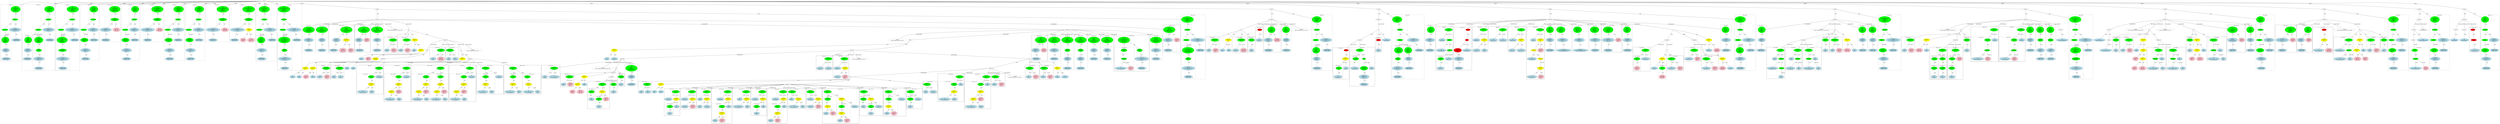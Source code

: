 strict graph "" {
	graph [bb="0,0,37137,2281.7"];
	node [label="\N"];
	subgraph cluster279 {
		graph [bb="14139,822.69,14357,1083.6",
			label="fft.c:149:29",
			lheight=0.21,
			lp="14248,1072.1",
			lwidth=0.89
		];
		280	[fillcolor=lightblue,
			height=0.74639,
			label="ID
name: m",
			pos="14193,868.16",
			style=filled,
			width=1.2767];
		279	[fillcolor=green,
			height=0.74639,
			label="Assignment
op: +=",
			pos="14227,1025.7",
			style=filled,
			width=1.6106];
		279 -- 280	[label=lvalue,
			lp="14227,941.53",
			pos="14221,998.69 14215,969.88 14205,923.76 14199,895.03"];
		281	[fillcolor=pink,
			height=1.041,
			label="Constant
type: int
value: 2",
			pos="14303,868.16",
			style=filled,
			width=1.2767];
		279 -- 281	[label=rvalue,
			lp="14287,941.53",
			pos="14239,999.38 14252,973.21 14272,932.21 14286,903.22"];
	}
	subgraph cluster335 {
		graph [bb="9667,150.56,9913,649.95",
			label="fft.c:161:11",
			lheight=0.21,
			lp="9790,638.45",
			lwidth=0.89
		];
		subgraph cluster339 {
			graph [bb="9695,158.56,9805,377.25",
				label="fft.c:161:26",
				lheight=0.21,
				lp="9750,365.75",
				lwidth=0.89,
				style=dashed
			];
			340	[fillcolor=lightblue,
				height=0.74639,
				label="ID
name: p",
				pos="9750,193.43",
				style=filled,
				width=1.1982];
			339	[fillcolor=green,
				height=0.74639,
				label="UnaryOp
op: *",
				pos="9750,319.38",
				style=filled,
				width=1.316];
			339 -- 340	[label=expr,
				lp="9762.5,256.41",
				pos="9750,292.4 9750,271.24 9750,241.53 9750,220.38"];
		}
		336	[fillcolor=lightblue,
			height=0.74639,
			label="ID
name: tmpr",
			pos="9732,455.73",
			style=filled,
			width=1.5713];
		335	[fillcolor=green,
			height=0.74639,
			label="Assignment
op: -=",
			pos="9847,592.08",
			style=filled,
			width=1.6106];
		335 -- 336	[label=lvalue,
			lp="9817,529.1",
			pos="9826.2,566.75 9805.3,542.4 9773.5,505.16 9752.7,480.88"];
		337	[fillcolor=yellow,
			height=0.74639,
			label="BinaryOp
op: *",
			pos="9856,455.73",
			style=filled,
			width=1.3749];
		335 -- 337	[label=rvalue,
			lp="9869,529.1",
			pos="9848.7,565.17 9850.3,541.54 9852.6,506.77 9854.2,483.01"];
		337 -- 339	[label=right,
			lp="9826,392.75",
			pos="9837,430.71 9817.8,406.26 9788,368.57 9768.8,344.19"];
		338	[fillcolor=lightblue,
			height=0.74639,
			label="ID
name: k",
			pos="9859,319.38",
			style=filled,
			width=1.1982];
		337 -- 338	[label=left,
			lp="9867.5,392.75",
			pos="9856.6,428.83 9857.1,405.19 9857.9,370.42 9858.4,346.67"];
	}
	subgraph cluster355 {
		graph [bb="10505,273.91,10751,649.95",
			label="fft.c:166:11",
			lheight=0.21,
			lp="10628,638.45",
			lwidth=0.89
		];
		356	[fillcolor=lightblue,
			height=0.74639,
			label="ID
name: tmpr",
			pos="10570,455.73",
			style=filled,
			width=1.5713];
		355	[fillcolor=green,
			height=0.74639,
			label="Assignment
op: =",
			pos="10571,592.08",
			style=filled,
			width=1.6106];
		355 -- 356	[label=lvalue,
			lp="10588,529.1",
			pos="10571,565.17 10571,541.54 10570,506.77 10570,483.01"];
		357	[fillcolor=yellow,
			height=0.74639,
			label="BinaryOp
op: >>",
			pos="10694,455.73",
			style=filled,
			width=1.3749];
		355 -- 357	[label=rvalue,
			lp="10650,529.1",
			pos="10593,567.06 10616,542.45 10650,504.45 10673,480.09"];
		358	[fillcolor=lightblue,
			height=0.74639,
			label="ID
name: tmpr",
			pos="10573,319.38",
			style=filled,
			width=1.5713];
		357 -- 358	[label=left,
			lp="10654,392.75",
			pos="10673,431.33 10651,406.97 10617,369.01 10595,344.42"];
		359	[fillcolor=pink,
			height=1.041,
			label="Constant
type: int
value: 13",
			pos="10695,319.38",
			style=filled,
			width=1.316];
		357 -- 359	[label=right,
			lp="10708,392.75",
			pos="10694,428.83 10694,408.39 10695,379.64 10695,356.87"];
	}
	subgraph cluster312 {
		graph [bb="8539,284.51,8765,649.95",
			label="fft.c:156:11",
			lheight=0.21,
			lp="8652,638.45",
			lwidth=0.89
		];
		313	[fillcolor=lightblue,
			height=0.74639,
			label="ID
name: j",
			pos="8592,455.73",
			style=filled,
			width=1.1392];
		312	[fillcolor=green,
			height=0.74639,
			label="Assignment
op: =",
			pos="8699,592.08",
			style=filled,
			width=1.6106];
		312 -- 313	[label=lvalue,
			lp="8673,529.1",
			pos="8679.6,566.75 8660,542.1 8629.8,504.24 8610.5,479.98"];
		314	[fillcolor=yellow,
			height=0.74639,
			label="BinaryOp
op: +",
			pos="8701,455.73",
			style=filled,
			width=1.3749];
		312 -- 314	[label=rvalue,
			lp="8717,529.1",
			pos="8699.4,565.17 8699.7,541.54 8700.3,506.77 8700.6,483.01"];
		315	[fillcolor=lightblue,
			height=0.74639,
			label="ID
name: i",
			pos="8588,319.38",
			style=filled,
			width=1.1392];
		314 -- 315	[label=left,
			lp="8664.5,392.75",
			pos="8681.1,431.02 8660.3,406.31 8627.9,367.86 8607.4,343.41"];
		316	[fillcolor=lightblue,
			height=0.74639,
			label="ID
name: max",
			pos="8702,319.38",
			style=filled,
			width=1.5321];
		314 -- 316	[label=right,
			lp="8715,392.75",
			pos="8701.2,428.83 8701.4,405.19 8701.6,370.42 8701.8,346.67"];
	}
	subgraph cluster283 {
		graph [bb="12799,412.86,13201,926.03",
			label="fft.c:150:9",
			lheight=0.21,
			lp="13000,914.53",
			lwidth=0.81
		];
		subgraph cluster285 {
			graph [bb="12807,420.86,13103,786.29",
				label="fft.c:150:16",
				lheight=0.21,
				lp="12955,774.79",
				lwidth=0.89,
				style=dashed
			];
			287	[fillcolor=lightblue,
				height=0.74639,
				label="ID
name: data_pointer",
				pos="12901,455.73",
				style=filled,
				width=2.3963];
			286	[fillcolor=yellow,
				height=0.74639,
				label="BinaryOp
op: +",
				pos="13046,592.08",
				style=filled,
				width=1.3749];
			286 -- 287	[label=left,
				lp="12996,529.1",
				pos="13022,568.59 12996,544.54 12955,506.5 12928,481.57"];
			288	[fillcolor=lightblue,
				height=0.74639,
				label="ID
name: fr",
				pos="13050,455.73",
				style=filled,
				width=1.2374];
			286 -- 288	[label=right,
				lp="13061,529.1",
				pos="13047,565.17 13047,541.54 13049,506.77 13049,483.01"];
			285	[fillcolor=green,
				height=0.74639,
				label="UnaryOp
op: *",
				pos="13046,728.42",
				style=filled,
				width=1.316];
			285 -- 286	[label=expr,
				lp="13058,665.45",
				pos="13046,701.52 13046,677.88 13046,643.11 13046,619.36"];
		}
		284	[fillcolor=lightblue,
			height=0.74639,
			label="ID
name: l",
			pos="13152,728.42",
			style=filled,
			width=1.1392];
		283	[fillcolor=green,
			height=0.74639,
			label="Assignment
op: =",
			pos="13135,868.16",
			style=filled,
			width=1.6106];
		283 -- 285	[label=rvalue,
			lp="13113,801.79",
			pos="13119,842.22 13103,817.26 13078,779.08 13062,754.18"];
		283 -- 284	[label=lvalue,
			lp="13161,801.79",
			pos="13138,841.26 13141,816.63 13146,779.8 13149,755.22"];
	}
	subgraph cluster308 {
		graph [bb="8105,557.21,8335,786.29",
			label="fft.c:155:30",
			lheight=0.21,
			lp="8220,774.79",
			lwidth=0.89
		];
		309	[fillcolor=lightblue,
			height=0.74639,
			label="ID
name: i",
			pos="8154,592.08",
			style=filled,
			width=1.1392];
		308	[fillcolor=green,
			height=0.74639,
			label="Assignment
op: +=",
			pos="8269,728.42",
			style=filled,
			width=1.6106];
		308 -- 309	[label=lvalue,
			lp="8239,665.45",
			pos="8248.2,703.09 8226.9,678.29 8194.3,640.12 8173.5,615.88"];
		310	[fillcolor=lightblue,
			height=0.74639,
			label="ID
name: level",
			pos="8270,592.08",
			style=filled,
			width=1.5713];
		308 -- 310	[label=rvalue,
			lp="8287,665.45",
			pos="8269.2,701.52 8269.4,677.88 8269.6,643.11 8269.8,619.36"];
	}
	subgraph cluster347 {
		graph [bb="10175,8,10497,649.95",
			label="fft.c:164:11",
			lheight=0.21,
			lp="10336,638.45",
			lwidth=0.89
		];
		subgraph cluster351 {
			graph [bb="10183,16,10395,377.25",
				label="fft.c:164:28",
				lheight=0.21,
				lp="10289,365.75",
				lwidth=0.89,
				style=dashed
			];
			353	[fillcolor=lightblue,
				height=0.74639,
				label="ID
name: p",
				pos="10234,61.477",
				style=filled,
				width=1.1982];
			352	[fillcolor=yellow,
				height=0.74639,
				label="BinaryOp
op: -",
				pos="10337,193.43",
				style=filled,
				width=1.3749];
			352 -- 353	[label=left,
				lp="10298,124.45",
				pos="10318,168.29 10299,144.8 10271,109.34 10253,86.048"];
			354	[fillcolor=pink,
				height=1.041,
				label="Constant
type: int
value: 1",
				pos="10341,61.477",
				style=filled,
				width=1.2767];
			352 -- 354	[label=right,
				lp="10353,124.45",
				pos="10338,166.44 10338,147.19 10339,120.68 10340,99.246"];
			351	[fillcolor=green,
				height=0.74639,
				label="UnaryOp
op: *",
				pos="10337,319.38",
				style=filled,
				width=1.316];
			351 -- 352	[label=expr,
				lp="10350,256.41",
				pos="10337,292.4 10337,271.24 10337,241.53 10337,220.38"];
		}
		348	[fillcolor=lightblue,
			height=0.74639,
			label="ID
name: tmpi",
			pos="10313,455.73",
			style=filled,
			width=1.5713];
		347	[fillcolor=green,
			height=0.74639,
			label="Assignment
op: +=",
			pos="10431,592.08",
			style=filled,
			width=1.6106];
		347 -- 348	[label=lvalue,
			lp="10400,529.1",
			pos="10410,566.75 10388,542.4 10356,505.16 10334,480.88"];
		349	[fillcolor=yellow,
			height=0.74639,
			label="BinaryOp
op: *",
			pos="10437,455.73",
			style=filled,
			width=1.3749];
		347 -- 349	[label=rvalue,
			lp="10451,529.1",
			pos="10432,565.17 10433,541.54 10435,506.77 10436,483.01"];
		349 -- 351	[label=right,
			lp="10409,392.75",
			pos="10419,430.4 10401,406.05 10373,368.82 10355,344.53"];
		350	[fillcolor=lightblue,
			height=0.74639,
			label="ID
name: k",
			pos="10446,319.38",
			style=filled,
			width=1.1982];
		349 -- 350	[label=left,
			lp="10452,392.75",
			pos="10439,428.83 10440,405.19 10443,370.42 10444,346.67"];
	}
	subgraph cluster322 {
		graph [bb="9057,284.51,9333,649.95",
			label="fft.c:158:11",
			lheight=0.21,
			lp="9195,638.45",
			lwidth=0.89
		];
		323	[fillcolor=lightblue,
			height=0.74639,
			label="ID
name: q",
			pos="9162,455.73",
			style=filled,
			width=1.1982];
		322	[fillcolor=green,
			height=0.74639,
			label="Assignment
op: =",
			pos="9267,592.08",
			style=filled,
			width=1.6106];
		322 -- 323	[label=lvalue,
			lp="9241,529.1",
			pos="9247.7,566.44 9228.6,541.89 9199.3,504.48 9180.4,480.31"];
		324	[fillcolor=yellow,
			height=0.74639,
			label="BinaryOp
op: +",
			pos="9273,455.73",
			style=filled,
			width=1.3749];
		322 -- 324	[label=rvalue,
			lp="9287,529.1",
			pos="9268.2,565.17 9269.2,541.54 9270.8,506.77 9271.8,483.01"];
		325	[fillcolor=lightblue,
			height=0.74639,
			label="ID
name: int_pointer",
			pos="9145,319.38",
			style=filled,
			width=2.2195];
		324 -- 325	[label=left,
			lp="9230.5,392.75",
			pos="9251,431.63 9228.1,407.63 9192.4,370.17 9168.9,345.46"];
		326	[fillcolor=lightblue,
			height=0.74639,
			label="ID
name: i",
			pos="9284,319.38",
			style=filled,
			width=1.1392];
		324 -- 326	[label=right,
			lp="9292,392.75",
			pos="9275.1,428.83 9277.1,405.19 9279.9,370.42 9281.8,346.67"];
	}
	subgraph cluster302 {
		graph [bb="12583,557.21,12791,786.29",
			label="fft.c:155:15",
			lheight=0.21,
			lp="12687,774.79",
			lwidth=0.89
		];
		303	[fillcolor=lightblue,
			height=0.74639,
			label="ID
name: i",
			pos="12632,592.08",
			style=filled,
			width=1.1392];
		302	[fillcolor=green,
			height=0.74639,
			label="Assignment
op: =",
			pos="12649,728.42",
			style=filled,
			width=1.6106];
		302 -- 303	[label=lvalue,
			lp="12660,665.45",
			pos="12646,701.52 12643,677.73 12638,642.67 12635,618.9"];
		304	[fillcolor=lightblue,
			height=0.74639,
			label="ID
name: m",
			pos="12737,592.08",
			style=filled,
			width=1.2767];
		302 -- 304	[label=rvalue,
			lp="12710,665.45",
			pos="12665,702.47 12681,678.19 12705,641.53 12721,617.44"];
	}
	subgraph cluster289 {
		graph [bb="13209,276.51,13615,926.03",
			label="fft.c:151:9",
			lheight=0.21,
			lp="13412,914.53",
			lwidth=0.81
		];
		subgraph cluster291 {
			graph [bb="13217,284.51,13513,786.29",
				label="fft.c:151:16",
				lheight=0.21,
				lp="13365,774.79",
				lwidth=0.89,
				style=dashed
			];
			294	[fillcolor=lightblue,
				height=0.74639,
				label="ID
name: data_pointer",
				pos="13311,319.38",
				style=filled,
				width=2.3963];
			293	[fillcolor=yellow,
				height=0.74639,
				label="BinaryOp
op: +",
				pos="13345,455.73",
				style=filled,
				width=1.3749];
			293 -- 294	[label=left,
				lp="13342,392.75",
				pos="13338,428.83 13332,405.04 13324,369.97 13318,346.21"];
			295	[fillcolor=lightblue,
				height=0.74639,
				label="ID
name: fr",
				pos="13460,319.38",
				style=filled,
				width=1.2374];
			293 -- 295	[label=right,
				lp="13416,392.75",
				pos="13365,431.02 13386,406.46 13419,368.32 13440,343.86"];
			292	[fillcolor=yellow,
				height=0.74639,
				label="BinaryOp
op: +",
				pos="13455,592.08",
				style=filled,
				width=1.3749];
			292 -- 293	[label=left,
				lp="13420,529.1",
				pos="13435,567.06 13415,542.6 13384,504.92 13364,480.54"];
			296	[fillcolor=pink,
				height=1.041,
				label="Constant
type: int
value: 1",
				pos="13458,455.73",
				style=filled,
				width=1.2767];
			292 -- 296	[label=right,
				lp="13470,529.1",
				pos="13456,565.17 13456,544.74 13457,515.98 13457,493.22"];
			291	[fillcolor=green,
				height=0.74639,
				label="UnaryOp
op: *",
				pos="13455,728.42",
				style=filled,
				width=1.316];
			291 -- 292	[label=expr,
				lp="13468,665.45",
				pos="13455,701.52 13455,677.88 13455,643.11 13455,619.36"];
		}
		290	[fillcolor=lightblue,
			height=0.74639,
			label="ID
name: k",
			pos="13564,728.42",
			style=filled,
			width=1.1982];
		289	[fillcolor=green,
			height=0.74639,
			label="Assignment
op: =",
			pos="13549,868.16",
			style=filled,
			width=1.6106];
		289 -- 291	[label=rvalue,
			lp="13525,801.79",
			pos="13532,842.22 13515,817.1 13489,778.6 13472,753.72"];
		289 -- 290	[label=lvalue,
			lp="13574,801.79",
			pos="13552,841.26 13554,816.79 13558,780.27 13561,755.68"];
	}
	subgraph cluster341 {
		graph [bb="9921,150.56,10167,649.95",
			label="fft.c:163:11",
			lheight=0.21,
			lp="10044,638.45",
			lwidth=0.89
		];
		subgraph cluster345 {
			graph [bb="9955,158.56,10065,377.25",
				label="fft.c:163:23",
				lheight=0.21,
				lp="10010,365.75",
				lwidth=0.89,
				style=dashed
			];
			346	[fillcolor=lightblue,
				height=0.74639,
				label="ID
name: p",
				pos="10010,193.43",
				style=filled,
				width=1.1982];
			345	[fillcolor=green,
				height=0.74639,
				label="UnaryOp
op: *",
				pos="10010,319.38",
				style=filled,
				width=1.316];
			345 -- 346	[label=expr,
				lp="10022,256.41",
				pos="10010,292.4 10010,271.24 10010,241.53 10010,220.38"];
		}
		342	[fillcolor=lightblue,
			height=0.74639,
			label="ID
name: tmpi",
			pos="9986,455.73",
			style=filled,
			width=1.5713];
		341	[fillcolor=green,
			height=0.74639,
			label="Assignment
op: =",
			pos="10101,592.08",
			style=filled,
			width=1.6106];
		341 -- 342	[label=lvalue,
			lp="10071,529.1",
			pos="10080,566.75 10059,542.4 10027,505.16 10007,480.88"];
		343	[fillcolor=yellow,
			height=0.74639,
			label="BinaryOp
op: *",
			pos="10110,455.73",
			style=filled,
			width=1.3749];
		341 -- 343	[label=rvalue,
			lp="10123,529.1",
			pos="10103,565.17 10104,541.54 10107,506.77 10108,483.01"];
		343 -- 345	[label=right,
			lp="10082,392.75",
			pos="10092,430.4 10074,406.05 10046,368.82 10028,344.53"];
		344	[fillcolor=lightblue,
			height=0.74639,
			label="ID
name: l",
			pos="10116,319.38",
			style=filled,
			width=1.1392];
		343 -- 344	[label=left,
			lp="10122,392.75",
			pos="10111,428.83 10112,405.19 10114,370.42 10115,346.67"];
	}
	subgraph cluster327 {
		graph [bb="9341,8,9659,649.95",
			label="fft.c:160:11",
			lheight=0.21,
			lp="9500,638.45",
			lwidth=0.89
		];
		subgraph cluster331 {
			graph [bb="9349,16,9561,377.25",
				label="fft.c:160:25",
				lheight=0.21,
				lp="9455,365.75",
				lwidth=0.89,
				style=dashed
			];
			333	[fillcolor=lightblue,
				height=0.74639,
				label="ID
name: p",
				pos="9400,61.477",
				style=filled,
				width=1.1982];
			332	[fillcolor=yellow,
				height=0.74639,
				label="BinaryOp
op: -",
				pos="9504,193.43",
				style=filled,
				width=1.3749];
			332 -- 333	[label=left,
				lp="9465.5,124.45",
				pos="9484.9,168.59 9466,145 9437.3,109.11 9418.6,85.724"];
			334	[fillcolor=pink,
				height=1.041,
				label="Constant
type: int
value: 1",
				pos="9507,61.477",
				style=filled,
				width=1.2767];
			332 -- 334	[label=right,
				lp="9519,124.45",
				pos="9504.6,166.44 9505,147.19 9505.7,120.68 9506.2,99.246"];
			331	[fillcolor=green,
				height=0.74639,
				label="UnaryOp
op: *",
				pos="9504,319.38",
				style=filled,
				width=1.316];
			331 -- 332	[label=expr,
				lp="9516.5,256.41",
				pos="9504,292.4 9504,271.24 9504,241.53 9504,220.38"];
		}
		328	[fillcolor=lightblue,
			height=0.74639,
			label="ID
name: tmpr",
			pos="9475,455.73",
			style=filled,
			width=1.5713];
		327	[fillcolor=green,
			height=0.74639,
			label="Assignment
op: =",
			pos="9593,592.08",
			style=filled,
			width=1.6106];
		327 -- 328	[label=lvalue,
			lp="9562,529.1",
			pos="9571.6,566.75 9550.2,542.4 9517.5,505.16 9496.2,480.88"];
		329	[fillcolor=yellow,
			height=0.74639,
			label="BinaryOp
op: *",
			pos="9599,455.73",
			style=filled,
			width=1.3749];
		327 -- 329	[label=rvalue,
			lp="9613,529.1",
			pos="9594.2,565.17 9595.2,541.54 9596.8,506.77 9597.8,483.01"];
		329 -- 331	[label=right,
			lp="9574,392.75",
			pos="9581.8,430.4 9564.6,406.05 9538.2,368.82 9521.1,344.53"];
		330	[fillcolor=lightblue,
			height=0.74639,
			label="ID
name: l",
			pos="9610,319.38",
			style=filled,
			width=1.1392];
		329 -- 330	[label=left,
			lp="9614.5,392.75",
			pos="9601.1,428.83 9603.1,405.19 9605.9,370.42 9607.8,346.67"];
	}
	subgraph cluster317 {
		graph [bb="8773,284.51,9049,649.95",
			label="fft.c:157:11",
			lheight=0.21,
			lp="8911,638.45",
			lwidth=0.89
		];
		318	[fillcolor=lightblue,
			height=0.74639,
			label="ID
name: p",
			pos="8878,455.73",
			style=filled,
			width=1.1982];
		317	[fillcolor=green,
			height=0.74639,
			label="Assignment
op: =",
			pos="8983,592.08",
			style=filled,
			width=1.6106];
		317 -- 318	[label=lvalue,
			lp="8957,529.1",
			pos="8963.7,566.44 8944.6,541.89 8915.3,504.48 8896.4,480.31"];
		319	[fillcolor=yellow,
			height=0.74639,
			label="BinaryOp
op: +",
			pos="8989,455.73",
			style=filled,
			width=1.3749];
		317 -- 319	[label=rvalue,
			lp="9003,529.1",
			pos="8984.2,565.17 8985.2,541.54 8986.8,506.77 8987.8,483.01"];
		320	[fillcolor=lightblue,
			height=0.74639,
			label="ID
name: int_pointer",
			pos="8861,319.38",
			style=filled,
			width=2.2195];
		319 -- 320	[label=left,
			lp="8946.5,392.75",
			pos="8967,431.63 8944.1,407.63 8908.4,370.17 8884.9,345.46"];
		321	[fillcolor=lightblue,
			height=0.74639,
			label="ID
name: j",
			pos="9000,319.38",
			style=filled,
			width=1.1392];
		319 -- 321	[label=right,
			lp="9008,392.75",
			pos="8991.1,428.83 8993.1,405.19 8995.9,370.42 8997.8,346.67"];
	}
	subgraph cluster297 {
		graph [bb="13623,682.95,13839,926.03",
			label="fft.c:152:9",
			lheight=0.21,
			lp="13731,914.53",
			lwidth=0.81
		];
		298	[fillcolor=lightblue,
			height=0.74639,
			label="ID
name: fr",
			pos="13676,728.42",
			style=filled,
			width=1.2374];
		297	[fillcolor=green,
			height=0.74639,
			label="Assignment
op: +=",
			pos="13689,868.16",
			style=filled,
			width=1.6106];
		297 -- 298	[label=lvalue,
			lp="13701,801.79",
			pos="13687,841.26 13684,816.79 13681,780.27 13678,755.68"];
		299	[fillcolor=pink,
			height=1.041,
			label="Constant
type: int
value: 2",
			pos="13785,728.42",
			style=filled,
			width=1.2767];
		297 -- 299	[label=rvalue,
			lp="13754,801.79",
			pos="13706,842.22 13722,819.58 13746,786.08 13763,761.46"];
	}
	subgraph cluster360 {
		graph [bb="10759,273.91,11005,649.95",
			label="fft.c:167:11",
			lheight=0.21,
			lp="10882,638.45",
			lwidth=0.89
		];
		361	[fillcolor=lightblue,
			height=0.74639,
			label="ID
name: tmpi",
			pos="10824,455.73",
			style=filled,
			width=1.5713];
		360	[fillcolor=green,
			height=0.74639,
			label="Assignment
op: =",
			pos="10825,592.08",
			style=filled,
			width=1.6106];
		360 -- 361	[label=lvalue,
			lp="10842,529.1",
			pos="10825,565.17 10825,541.54 10824,506.77 10824,483.01"];
		362	[fillcolor=yellow,
			height=0.74639,
			label="BinaryOp
op: >>",
			pos="10948,455.73",
			style=filled,
			width=1.3749];
		360 -- 362	[label=rvalue,
			lp="10904,529.1",
			pos="10847,567.06 10870,542.45 10904,504.45 10927,480.09"];
		363	[fillcolor=lightblue,
			height=0.74639,
			label="ID
name: tmpi",
			pos="10827,319.38",
			style=filled,
			width=1.5713];
		362 -- 363	[label=left,
			lp="10908,392.75",
			pos="10927,431.33 10905,406.97 10871,369.01 10849,344.42"];
		364	[fillcolor=pink,
			height=1.041,
			label="Constant
type: int
value: 13",
			pos="10949,319.38",
			style=filled,
			width=1.316];
		362 -- 364	[label=right,
			lp="10962,392.75",
			pos="10948,428.83 10948,408.39 10949,379.64 10949,356.87"];
	}
	subgraph cluster365 {
		graph [bb="11013,8,11583,649.95",
			label="fft.c:169:14",
			lheight=0.21,
			lp="11298,638.45",
			lwidth=0.89
		];
		subgraph cluster366 {
			graph [bb="11021,147.95,11233,513.6",
				label="fft.c:169:14",
				lheight=0.21,
				lp="11127,502.1",
				lwidth=0.89,
				style=dashed
			];
			368	[fillcolor=lightblue,
				height=0.74639,
				label="ID
name: p",
				pos="11072,193.43",
				style=filled,
				width=1.1982];
			367	[fillcolor=yellow,
				height=0.74639,
				label="BinaryOp
op: -",
				pos="11096,319.38",
				style=filled,
				width=1.3749];
			367 -- 368	[label=left,
				lp="11096,256.41",
				pos="11091,292.4 11087,271.24 11081,241.53 11077,220.38"];
			369	[fillcolor=pink,
				height=1.041,
				label="Constant
type: int
value: 1",
				pos="11179,193.43",
				style=filled,
				width=1.2767];
			367 -- 369	[label=right,
				lp="11156,256.41",
				pos="11112,293.89 11125,274.7 11143,247.83 11157,226.86"];
			366	[fillcolor=green,
				height=0.74639,
				label="UnaryOp
op: *",
				pos="11096,455.73",
				style=filled,
				width=1.316];
			366 -- 367	[label=expr,
				lp="11094,392.75",
				pos="11087,429.25 11085,420.21 11082,409.88 11081,400.25 11079,381.94 11083,361.45 11087,345.81"];
		}
		subgraph cluster371 {
			graph [bb="11241,16,11453,377.25",
				label="fft.c:169:27",
				lheight=0.21,
				lp="11347,365.75",
				lwidth=0.89,
				style=dashed
			];
			373	[fillcolor=lightblue,
				height=0.74639,
				label="ID
name: q",
				pos="11292,61.477",
				style=filled,
				width=1.1982];
			372	[fillcolor=yellow,
				height=0.74639,
				label="BinaryOp
op: -",
				pos="11316,193.43",
				style=filled,
				width=1.3749];
			372 -- 373	[label=left,
				lp="11314,124.45",
				pos="11311,166.44 11307,143.78 11301,111.07 11297,88.417"];
			374	[fillcolor=pink,
				height=1.041,
				label="Constant
type: int
value: 1",
				pos="11399,61.477",
				style=filled,
				width=1.2767];
			372 -- 374	[label=right,
				lp="11376,124.45",
				pos="11332,167.68 11345,147.06 11364,117.53 11378,95.002"];
			371	[fillcolor=green,
				height=0.74639,
				label="UnaryOp
op: *",
				pos="11316,319.38",
				style=filled,
				width=1.316];
			371 -- 372	[label=expr,
				lp="11328,256.41",
				pos="11316,292.4 11316,271.24 11316,241.53 11316,220.38"];
		}
		365	[fillcolor=green,
			height=0.74639,
			label="Assignment
op: =",
			pos="11096,592.08",
			style=filled,
			width=1.6106];
		365 -- 366	[label=lvalue,
			lp="11113,529.1",
			pos="11096,565.17 11096,541.54 11096,506.77 11096,483.01"];
		370	[fillcolor=yellow,
			height=0.74639,
			label="BinaryOp
op: -",
			pos="11316,455.73",
			style=filled,
			width=1.3749];
		365 -- 370	[label=rvalue,
			lp="11240,529.1",
			pos="11134,571.74 11163,556.75 11203,535 11237,513.6 11254,502.59 11273,489.16 11288,478.12"];
		370 -- 371	[label=left,
			lp="11326,392.75",
			pos="11316,428.83 11316,405.19 11316,370.42 11316,346.67"];
		375	[fillcolor=lightblue,
			height=0.74639,
			label="ID
name: tmpr",
			pos="11518,319.38",
			style=filled,
			width=1.5713];
		370 -- 375	[label=right,
			lp="11456,392.75",
			pos="11353,437.64 11382,423.3 11424,401.32 11457,377.25 11470,367.49 11484,355.02 11495,344.25"];
	}
	subgraph cluster376 {
		graph [bb="11591,150.56,11959,649.95",
			label="fft.c:170:12",
			lheight=0.21,
			lp="11775,638.45",
			lwidth=0.89
		];
		subgraph cluster377 {
			graph [bb="11599,284.51,11709,513.6",
				label="fft.c:170:12",
				lheight=0.21,
				lp="11654,502.1",
				lwidth=0.89,
				style=dashed
			];
			378	[fillcolor=lightblue,
				height=0.74639,
				label="ID
name: p",
				pos="11654,319.38",
				style=filled,
				width=1.1982];
			377	[fillcolor=green,
				height=0.74639,
				label="UnaryOp
op: *",
				pos="11654,455.73",
				style=filled,
				width=1.316];
			377 -- 378	[label=expr,
				lp="11652,392.75",
				pos="11645,429.25 11643,420.21 11640,409.88 11639,400.25 11637,381.94 11641,361.45 11645,345.81"];
		}
		subgraph cluster380 {
			graph [bb="11717,158.56,11827,377.25",
				label="fft.c:170:17",
				lheight=0.21,
				lp="11772,365.75",
				lwidth=0.89,
				style=dashed
			];
			381	[fillcolor=lightblue,
				height=0.74639,
				label="ID
name: q",
				pos="11772,193.43",
				style=filled,
				width=1.1982];
			380	[fillcolor=green,
				height=0.74639,
				label="UnaryOp
op: *",
				pos="11772,319.38",
				style=filled,
				width=1.316];
			380 -- 381	[label=expr,
				lp="11784,256.41",
				pos="11772,292.4 11772,271.24 11772,241.53 11772,220.38"];
		}
		376	[fillcolor=green,
			height=0.74639,
			label="Assignment
op: =",
			pos="11657,592.08",
			style=filled,
			width=1.6106];
		376 -- 377	[label=lvalue,
			lp="11673,529.1",
			pos="11656,565.17 11656,541.54 11655,506.77 11655,483.01"];
		379	[fillcolor=yellow,
			height=0.74639,
			label="BinaryOp
op: -",
			pos="11772,455.73",
			style=filled,
			width=1.3749];
		376 -- 379	[label=rvalue,
			lp="11732,529.1",
			pos="11678,566.75 11699,542.25 11731,504.7 11752,480.43"];
		379 -- 380	[label=left,
			lp="11782,392.75",
			pos="11772,428.83 11772,405.19 11772,370.42 11772,346.67"];
		382	[fillcolor=lightblue,
			height=0.74639,
			label="ID
name: tmpi",
			pos="11894,319.38",
			style=filled,
			width=1.5713];
		379 -- 382	[label=right,
			lp="11846,392.75",
			pos="11793,431.33 11815,406.97 11850,369.01 11872,344.42"];
	}
	subgraph cluster2 {
		graph [bb="8,1157,324,2204.7",
			label="fft.c:79:7",
			lheight=0.21,
			lp="166,2193.2",
			lwidth=0.71,
			style=dashed
		];
		subgraph cluster5 {
			graph [bb="16,1165,170,1636.5",
				label="fft.c:79:24",
				lheight=0.21,
				lp="93,1625",
				lwidth=0.81,
				style=dashed
			];
			7	[fillcolor=lightblue,
				height=0.74639,
				label="IdentifierType
names: ['float']",
				pos="93,1199.9",
				style="filled,dashed",
				width=1.9053];
			6	[fillcolor=lightblue,
				height=1.041,
				label="TypeDecl
declname: x
quals: []",
				pos="88,1357.4",
				style="filled,dashed",
				width=1.6303];
			6 -- 7	[label=type,
				lp="103,1273.3",
				pos="89.172,1320 90.09,1291.4 91.344,1252.4 92.163,1226.9"];
			5	[fillcolor=green,
				height=1.6303,
				label="Decl
name: x
quals: []
storage: []
funcspec: []",
				pos="82,1546.8",
				style="filled,dashed",
				width=1.591];
			5 -- 6	[label=type,
				lp="97,1462.6",
				pos="83.849,1488.1 84.82,1457.8 85.981,1421.5 86.828,1395.1"];
		}
		4	[fillcolor=green,
			height=0.5,
			label=ParamList,
			pos="71,1736.2",
			style="filled,dashed",
			width=1.3179];
		4 -- 5	[label="params[0]",
			lp="105,1652",
			pos="72.015,1717.9 73.499,1692.6 76.331,1644.4 78.6,1605.7"];
		3	[fillcolor=green,
			height=0.5,
			label=FuncDecl,
			pos="226,1925.6",
			style="filled,dashed",
			width=1.2457];
		3 -- 4	[label=args,
			lp="156.5,1841.4",
			pos="207.98,1908.9 187.15,1890.3 152.48,1857.7 127,1825.9 108.22,1802.4 90.386,1772.4 80.079,1754"];
		8	[fillcolor=lightblue,
			height=1.041,
			label="TypeDecl
declname: fft_exp2f
quals: []",
			pos="226,1736.2",
			style="filled,dashed",
			width=2.4945];
		3 -- 8	[label=type,
			lp="238,1841.4",
			pos="226,1907.3 226,1877.1 226,1814.3 226,1774"];
		9	[fillcolor=lightblue,
			height=0.74639,
			label="IdentifierType
names: ['float']",
			pos="247,1546.8",
			style="filled,dashed",
			width=1.9053];
		8 -- 9	[label=type,
			lp="248,1652",
			pos="230.1,1698.6 234.22,1661.9 240.46,1606.2 244.09,1573.8"];
		2	[fillcolor=green,
			height=1.6303,
			label="Decl
name: fft_exp2f
quals: []
storage: []
funcspec: []",
			pos="234,2115",
			style="filled,dashed",
			width=2.0428];
		2 -- 3	[label=type,
			lp="243,2030.8",
			pos="231.53,2056.2 229.88,2017.5 227.82,1969.1 226.74,1943.8"];
	}
	subgraph cluster10 {
		graph [bb="332,982.85,830,2204.7",
			label="fft.c:80:7",
			lheight=0.21,
			lp="581,2193.2",
			lwidth=0.71,
			style=dashed
		];
		subgraph cluster13 {
			graph [bb="340,1165,494,1636.5",
				label="fft.c:80:24",
				lheight=0.21,
				lp="417,1625",
				lwidth=0.81,
				style=dashed
			];
			15	[fillcolor=lightblue,
				height=0.74639,
				label="IdentifierType
names: ['float']",
				pos="417,1199.9",
				style="filled,dashed",
				width=1.9053];
			14	[fillcolor=lightblue,
				height=1.041,
				label="TypeDecl
declname: x
quals: []",
				pos="421,1357.4",
				style="filled,dashed",
				width=1.6303];
			14 -- 15	[label=type,
				lp="431,1273.3",
				pos="420.06,1320 419.33,1291.4 418.32,1252.4 417.67,1226.9"];
			13	[fillcolor=green,
				height=1.6303,
				label="Decl
name: x
quals: []
storage: []
funcspec: []",
				pos="428,1546.8",
				style="filled,dashed",
				width=1.591];
			13 -- 14	[label=type,
				lp="438,1462.6",
				pos="425.84,1488.1 424.71,1457.8 423.36,1421.5 422.37,1395.1"];
		}
		subgraph cluster16 {
			graph [bb="502,990.85,676,1636.5",
				label="fft.c:80:33",
				lheight=0.21,
				lp="589,1625",
				lwidth=0.81,
				style=dashed
			];
			19	[fillcolor=lightblue,
				height=0.74639,
				label="IdentifierType
names: ['float']",
				pos="589,1025.7",
				style="filled,dashed",
				width=1.9053];
			18	[fillcolor=lightblue,
				height=1.041,
				label="TypeDecl
declname: intpart
quals: []",
				pos="589,1199.9",
				style="filled,dashed",
				width=2.1999];
			18 -- 19	[label=type,
				lp="601,1130.9",
				pos="589,1162.4 589,1129.5 589,1082 589,1052.8"];
			17	[fillcolor=green,
				height=0.74639,
				label="PtrDecl
quals: []",
				pos="586,1357.4",
				style="filled,dashed",
				width=1.2178];
			17 -- 18	[label=type,
				lp="600,1273.3",
				pos="586.5,1330.4 586.99,1305 587.74,1266.1 588.29,1237.5"];
			16	[fillcolor=green,
				height=1.6303,
				label="Decl
name: intpart
quals: []
storage: []
funcspec: []",
				pos="581,1546.8",
				style="filled,dashed",
				width=1.7481];
			16 -- 17	[label=type,
				lp="596,1462.6",
				pos="582.54,1488.1 583.46,1453.5 584.59,1411.1 585.31,1384.5"];
		}
		12	[fillcolor=green,
			height=0.5,
			label=ParamList,
			pos="573,1736.2",
			style="filled,dashed",
			width=1.3179];
		12 -- 13	[label="params[0]",
			lp="542,1652",
			pos="560.13,1718.6 538.58,1690.7 494.46,1633.7 463.14,1593.2"];
		12 -- 16	[label="params[1]",
			lp="605,1652",
			pos="573.74,1717.9 574.82,1692.6 576.88,1644.4 578.53,1605.7"];
		11	[fillcolor=green,
			height=0.5,
			label=FuncDecl,
			pos="730,1925.6",
			style="filled,dashed",
			width=1.2457];
		11 -- 12	[label=args,
			lp="658.5,1841.4",
			pos="711.58,1909 690.3,1890.4 654.9,1857.9 629,1825.9 610.1,1802.5 592.3,1772.4 582.03,1754"];
		20	[fillcolor=lightblue,
			height=1.041,
			label="TypeDecl
declname: fft_modff
quals: []",
			pos="730,1736.2",
			style="filled,dashed",
			width=2.5534];
		11 -- 20	[label=type,
			lp="742,1841.4",
			pos="730,1907.3 730,1877.1 730,1814.3 730,1774"];
		21	[fillcolor=lightblue,
			height=0.74639,
			label="IdentifierType
names: ['float']",
			pos="753,1546.8",
			style="filled,dashed",
			width=1.9053];
		20 -- 21	[label=type,
			lp="753,1652",
			pos="734.49,1698.6 739,1661.9 745.84,1606.2 749.82,1573.8"];
		10	[fillcolor=green,
			height=1.6303,
			label="Decl
name: fft_modff
quals: []
storage: []
funcspec: []",
			pos="738,2115",
			style="filled,dashed",
			width=2.1017];
		10 -- 11	[label=type,
			lp="747,2030.8",
			pos="735.53,2056.2 733.88,2017.5 731.82,1969.1 730.74,1943.8"];
	}
	subgraph cluster39 {
		graph [bb="1546,982.85,1914,2204.7",
			label="fft.c:83:6",
			lheight=0.21,
			lp="1730,2193.2",
			lwidth=0.71,
			style=dashed
		];
		subgraph cluster42 {
			graph [bb="1554,990.85,1760,1636.5",
				label="fft.c:83:24",
				lheight=0.21,
				lp="1657,1625",
				lwidth=0.81,
				style=dashed
			];
			45	[fillcolor=lightblue,
				height=0.74639,
				label="IdentifierType
names: ['int']",
				pos="1657,1025.7",
				style="filled,dashed",
				width=1.8463];
			44	[fillcolor=lightblue,
				height=1.041,
				label="TypeDecl
declname: input_data
quals: []",
				pos="1657,1199.9",
				style="filled,dashed",
				width=2.632];
			44 -- 45	[label=type,
				lp="1669,1130.9",
				pos="1657,1162.4 1657,1129.5 1657,1082 1657,1052.8"];
			43	[fillcolor=green,
				height=0.74639,
				label="ArrayDecl
dim_quals: []",
				pos="1653,1357.4",
				style="filled,dashed",
				width=1.7678];
			43 -- 44	[label=type,
				lp="1668,1273.3",
				pos="1653.7,1330.4 1654.3,1305 1655.3,1266.1 1656.1,1237.5"];
			42	[fillcolor=green,
				height=1.6303,
				label="Decl
name: input_data
quals: []
storage: []
funcspec: []",
				pos="1648,1546.8",
				style="filled,dashed",
				width=2.1802];
			42 -- 43	[label=type,
				lp="1663,1462.6",
				pos="1649.5,1488.1 1650.5,1453.5 1651.6,1411.1 1652.3,1384.5"];
		}
		41	[fillcolor=green,
			height=0.5,
			label=ParamList,
			pos="1628,1736.2",
			style="filled,dashed",
			width=1.3179];
		41 -- 42	[label="params[0]",
			lp="1666,1652",
			pos="1629.8,1717.9 1632.5,1692.6 1637.7,1644.4 1641.8,1605.7"];
		40	[fillcolor=green,
			height=0.5,
			label=FuncDecl,
			pos="1800,1925.6",
			style="filled,dashed",
			width=1.2457];
		40 -- 41	[label=args,
			lp="1716.5,1841.4",
			pos="1778.9,1909.4 1754.5,1891.3 1714,1859.2 1685,1825.9 1665.2,1803.1 1647.2,1772.9 1637,1754.2"];
		46	[fillcolor=lightblue,
			height=1.041,
			label="TypeDecl
declname: fft_pin_down
quals: []",
			pos="1800,1736.2",
			style="filled,dashed",
			width=2.9463];
		40 -- 46	[label=type,
			lp="1812,1841.4",
			pos="1800,1907.3 1800,1877.1 1800,1814.3 1800,1774"];
		47	[fillcolor=lightblue,
			height=0.74639,
			label="IdentifierType
names: ['void']",
			pos="1837,1546.8",
			style="filled,dashed",
			width=1.9053];
		46 -- 47	[label=type,
			lp="1830,1652",
			pos="1807.2,1698.6 1814.5,1661.9 1825.5,1606.2 1831.9,1573.8"];
		39	[fillcolor=green,
			height=1.6303,
			label="Decl
name: fft_pin_down
quals: []
storage: []
funcspec: []",
			pos="1808,2115",
			style="filled,dashed",
			width=2.5142];
		39 -- 40	[label=type,
			lp="1817,2030.8",
			pos="1805.5,2056.2 1803.9,2017.5 1801.8,1969.1 1800.7,1943.8"];
	}
	subgraph cluster48 {
		graph [bb="1922,1165,2212,2204.7",
			label="fft.c:84:6",
			lheight=0.21,
			lp="2067,2193.2",
			lwidth=0.71,
			style=dashed
		];
		53	[fillcolor=lightblue,
			height=0.74639,
			label="IdentifierType
names: ['void']",
			pos="2005,1199.9",
			style="filled,dashed",
			width=1.9053];
		52	[fillcolor=lightblue,
			height=1.041,
			label="TypeDecl
declname: None
quals: []",
			pos="2005,1357.4",
			style="filled,dashed",
			width=2.082];
		52 -- 53	[label=type,
			lp="2017,1273.3",
			pos="2005,1319.6 2005,1291 2005,1252.1 2005,1226.8"];
		51	[fillcolor=green,
			height=1.041,
			label="Typename
name: None
quals: []",
			pos="1989,1546.8",
			style="filled,dashed",
			width=1.6303];
		51 -- 52	[label=type,
			lp="2009,1462.6",
			pos="1992.1,1509.3 1994.9,1476.2 1999.1,1427.9 2001.9,1394.9"];
		50	[fillcolor=green,
			height=0.5,
			label=ParamList,
			pos="1977,1736.2",
			style="filled,dashed",
			width=1.3179];
		50 -- 51	[label="params[0]",
			lp="2011,1652",
			pos="1978.1,1717.9 1980,1687.7 1984.1,1624.9 1986.6,1584.6"];
		49	[fillcolor=green,
			height=0.5,
			label=FuncDecl,
			pos="2123,1925.6",
			style="filled,dashed",
			width=1.2457];
		49 -- 50	[label=args,
			lp="2063.5,1841.4",
			pos="2106.8,1908.6 2088,1889.7 2056.6,1856.9 2033,1825.9 2014.9,1802.1 1997,1772.4 1986.5,1754.1"];
		54	[fillcolor=lightblue,
			height=1.041,
			label="TypeDecl
declname: fft_init
quals: []",
			pos="2123,1736.2",
			style="filled,dashed",
			width=2.2392];
		49 -- 54	[label=type,
			lp="2135,1841.4",
			pos="2123,1907.3 2123,1877.1 2123,1814.3 2123,1774"];
		55	[fillcolor=lightblue,
			height=0.74639,
			label="IdentifierType
names: ['void']",
			pos="2134,1546.8",
			style="filled,dashed",
			width=1.9053];
		54 -- 55	[label=type,
			lp="2141,1652",
			pos="2125.1,1698.6 2127.3,1661.9 2130.6,1606.2 2132.5,1573.8"];
		48	[fillcolor=green,
			height=1.6303,
			label="Decl
name: fft_init
quals: []
storage: []
funcspec: []",
			pos="2131,2115",
			style="filled,dashed",
			width=1.8071];
		48 -- 49	[label=type,
			lp="2140,2030.8",
			pos="2128.5,2056.2 2126.9,2017.5 2124.8,1969.1 2123.7,1943.8"];
	}
	subgraph cluster92 {
		graph [bb="3902,1512,4225,2204.7",
			label="fft.c:101:14",
			lheight=0.21,
			lp="4063.5,2193.2",
			lwidth=0.89,
			style=dashed
		];
		95	[fillcolor=lightblue,
			height=0.74639,
			label="IdentifierType
names: ['float']",
			pos="3998,1546.8",
			style="filled,dashed",
			width=1.9053];
		94	[fillcolor=lightblue,
			height=1.041,
			label="TypeDecl
declname: fft_input
quals: []",
			pos="3998,1736.2",
			style="filled,dashed",
			width=2.4356];
		94 -- 95	[label=type,
			lp="4010,1652",
			pos="3998,1698.6 3998,1661.9 3998,1606.2 3998,1573.8"];
		93	[fillcolor=green,
			height=0.74639,
			label="ArrayDecl
dim_quals: []",
			pos="4050,1925.6",
			style="filled,dashed",
			width=1.7678];
		93 -- 94	[label=type,
			lp="4041,1841.4",
			pos="4042.8,1898.5 4033.8,1866.1 4018.3,1810.3 4008.1,1773.7"];
		96	[fillcolor=pink,
			height=1.041,
			label="Constant
type: int
value: 1024",
			pos="4160,1736.2",
			style="filled,dashed",
			width=1.5713];
		93 -- 96	[label=dim,
			lp="4113,1841.4",
			pos="4064.8,1899.3 4084.2,1866.4 4118.1,1808.5 4139.8,1771.6"];
		92	[fillcolor=green,
			height=1.6303,
			label="Decl
name: fft_input
quals: []
storage: ['extern']
funcspec: []",
			pos="4050,2115",
			style="filled,dashed",
			width=2.1606];
		92 -- 93	[label=type,
			lp="4062,2030.8",
			pos="4050,2056.2 4050,2021.6 4050,1979.2 4050,1952.6"];
	}
	subgraph cluster499 {
		graph [bb="25114,1322.6,25272,1825.9",
			label="fft.c:228:9",
			lheight=0.21,
			lp="25193,1814.4",
			lwidth=0.81,
			style=dashed
		];
		501	[fillcolor=lightblue,
			height=0.74639,
			label="IdentifierType
names: ['float']",
			pos="25193,1357.4",
			style="filled,dashed",
			width=1.9053];
		500	[fillcolor=lightblue,
			height=1.041,
			label="TypeDecl
declname: man
quals: []",
			pos="25193,1546.8",
			style="filled,dashed",
			width=1.9838];
		500 -- 501	[label=type,
			lp="25205,1462.6",
			pos="25193,1509.3 25193,1472.5 25193,1416.8 25193,1384.4"];
		499	[fillcolor=green,
			height=1.6303,
			label="Decl
name: man
quals: []
storage: []
funcspec: []",
			pos="25186,1736.2",
			style="filled,dashed",
			width=1.591];
		499 -- 500	[label=type,
			lp="25202,1652",
			pos="25188,1677.5 25189,1647.1 25191,1610.9 25192,1584.4"];
	}
	subgraph cluster749 {
		graph [bb="32295,1165,32597,1604.7",
			label="fft.c:298:5",
			lheight=0.21,
			lp="32446,1593.2",
			lwidth=0.81
		];
		751	[fillcolor=lightblue,
			height=0.74639,
			label="ID
name: fft_input_data",
			pos="32396,1199.9",
			style=filled,
			width=2.5731];
		750	[fillcolor=green,
			height=0.5,
			label=ArrayRef,
			pos="32432,1357.4",
			style=filled,
			width=1.2277];
		750 -- 751	[label=name,
			lp="32430,1273.3",
			pos="32428,1339.5 32422,1312.3 32409,1258.8 32402,1226.8"];
		752	[fillcolor=lightblue,
			height=0.74639,
			label="ID
name: i",
			pos="32548,1199.9",
			style=filled,
			width=1.1392];
		750 -- 752	[label=subscript,
			lp="32522,1273.3",
			pos="32444,1340.1 32465,1312.4 32507,1256.2 32531,1224.3"];
		749	[fillcolor=green,
			height=0.74639,
			label="Assignment
op: +=",
			pos="32530,1546.8",
			style=filled,
			width=1.6106];
		749 -- 750	[label=lvalue,
			lp="32507,1462.6",
			pos="32517,1520.6 32496,1481.7 32458,1408.3 32441,1375.3"];
		753	[fillcolor=lightblue,
			height=0.74639,
			label="ID
name: x",
			pos="32537,1357.4",
			style=filled,
			width=1.1982];
		749 -- 753	[label=rvalue,
			lp="32551,1462.6",
			pos="32531,1519.8 32532,1484.1 32535,1420.3 32536,1384.6"];
	}
	subgraph cluster502 {
		graph [bb="20549,1322.6,20713,1825.9",
			label="fft.c:228:14",
			lheight=0.21,
			lp="20631,1814.4",
			lwidth=0.89,
			style=dashed
		];
		504	[fillcolor=lightblue,
			height=0.74639,
			label="IdentifierType
names: ['float']",
			pos="20631,1357.4",
			style="filled,dashed",
			width=1.9053];
		503	[fillcolor=lightblue,
			height=1.041,
			label="TypeDecl
declname: t_val
quals: []",
			pos="20631,1546.8",
			style="filled,dashed",
			width=2.0428];
		503 -- 504	[label=type,
			lp="20643,1462.6",
			pos="20631,1509.3 20631,1472.5 20631,1416.8 20631,1384.4"];
		502	[fillcolor=green,
			height=1.6303,
			label="Decl
name: t_val
quals: []
storage: []
funcspec: []",
			pos="20643,1736.2",
			style="filled,dashed",
			width=1.591];
		502 -- 503	[label=type,
			lp="20651,1652",
			pos="20639,1677.5 20637,1647.1 20635,1610.9 20633,1584.4"];
	}
	subgraph cluster197 {
		graph [bb="3753,412.86,4167,1083.6",
			label="fft.c:126:10",
			lheight=0.21,
			lp="3960,1072.1",
			lwidth=0.89
		];
		subgraph cluster198 {
			graph [bb="3761,420.86,4037,926.03",
				label="fft.c:126:10",
				lheight=0.21,
				lp="3899,914.53",
				lwidth=0.89,
				style=dashed
			];
			201	[fillcolor=lightblue,
				height=0.74639,
				label="ID
name: int_pointer",
				pos="3849,455.73",
				style=filled,
				width=2.2195];
			200	[fillcolor=yellow,
				height=0.74639,
				label="BinaryOp
op: +",
				pos="3869,592.08",
				style=filled,
				width=1.3749];
			200 -- 201	[label=left,
				lp="3870.5,529.1",
				pos="3865.1,565.17 3861.6,541.54 3856.4,506.77 3852.9,483.01"];
			202	[fillcolor=lightblue,
				height=0.74639,
				label="ID
name: i",
				pos="3988,455.73",
				style=filled,
				width=1.1392];
			200 -- 202	[label=right,
				lp="3944,529.1",
				pos="3890.2,567.38 3903.9,552.06 3922,531.68 3938,513.6 3947.9,502.38 3958.9,489.87 3968.1,479.45"];
			199	[fillcolor=yellow,
				height=0.74639,
				label="BinaryOp
op: +",
				pos="3980,728.42",
				style=filled,
				width=1.3749];
			199 -- 200	[label=left,
				lp="3944.5,665.45",
				pos="3960.4,703.71 3940.2,679.31 3909,641.49 3888.8,617"];
			203	[fillcolor=pink,
				height=1.041,
				label="Constant
type: int
value: 1",
				pos="3982,592.08",
				style=filled,
				width=1.2767];
			199 -- 203	[label=right,
				lp="3994,665.45",
				pos="3980.4,701.52 3980.7,681.09 3981.1,652.33 3981.5,629.57"];
			198	[fillcolor=green,
				height=0.74639,
				label="UnaryOp
op: *",
				pos="3980,868.16",
				style=filled,
				width=1.316];
			198 -- 199	[label=expr,
				lp="3992.5,801.79",
				pos="3980,841.26 3980,816.79 3980,780.27 3980,755.68"];
		}
		197	[fillcolor=green,
			height=0.74639,
			label="Assignment
op: =",
			pos="4101,1025.7",
			style=filled,
			width=1.6106];
		197 -- 198	[label=lvalue,
			lp="4058,941.53",
			pos="4081.8,1000.1 4059,970.69 4021,921.92 3998.5,892.93"];
		204	[fillcolor=lightblue,
			height=0.74639,
			label="ID
name: tmpr",
			pos="4102,868.16",
			style=filled,
			width=1.5713];
		197 -- 204	[label=rvalue,
			lp="4119,941.53",
			pos="4101.2,998.69 4101.4,969.97 4101.6,924.04 4101.8,895.29"];
	}
	subgraph cluster747 {
		graph [bb="32812,1322.6,32922,1604.7",
			label="fft.c:297:25",
			lheight=0.21,
			lp="32867,1593.2",
			lwidth=0.89
		];
		748	[fillcolor=lightblue,
			height=0.74639,
			label="ID
name: i",
			pos="32867,1357.4",
			style=filled,
			width=1.1392];
		747	[fillcolor=green,
			height=0.74639,
			label="UnaryOp
op: p++",
			pos="32867,1546.8",
			style=filled,
			width=1.316];
		747 -- 748	[label=expr,
			lp="32880,1462.6",
			pos="32867,1519.8 32867,1484.1 32867,1420.3 32867,1384.6"];
	}
	subgraph cluster590 {
		graph [bb="27529,990.85,27872,2015.3",
			label="fft.c:251:6",
			lheight=0.21,
			lp="27700,2003.8",
			lwidth=0.81,
			style=dashed
		];
		595	[fillcolor=lightblue,
			height=0.74639,
			label="IdentifierType
names: ['void']",
			pos="27612,1025.7",
			style="filled,dashed",
			width=1.9053];
		594	[fillcolor=lightblue,
			height=1.041,
			label="TypeDecl
declname: None
quals: []",
			pos="27612,1199.9",
			style="filled,dashed",
			width=2.082];
		594 -- 595	[label=type,
			lp="27624,1130.9",
			pos="27612,1162.4 27612,1129.5 27612,1082 27612,1052.8"];
		593	[fillcolor=green,
			height=1.041,
			label="Typename
name: None
quals: []",
			pos="27604,1357.4",
			style="filled,dashed",
			width=1.6303];
		593 -- 594	[label=type,
			lp="27621,1273.3",
			pos="27606,1320 27607,1295.1 27609,1262.3 27610,1237.4"];
		592	[fillcolor=green,
			height=0.5,
			label=ParamList,
			pos="27584,1546.8",
			style="filled,dashed",
			width=1.3179];
		592 -- 593	[label="params[0]",
			lp="27622,1462.6",
			pos="27586,1528.5 27589,1498.3 27596,1435.1 27600,1394.9"];
		591	[fillcolor=green,
			height=0.5,
			label=FuncDecl,
			pos="27628,1736.2",
			style="filled,dashed",
			width=1.2457];
		591 -- 592	[label=args,
			lp="27622,1652",
			pos="27624,1718.3 27616,1682.7 27596,1600.6 27588,1564.9"];
		596	[fillcolor=lightblue,
			height=1.041,
			label="TypeDecl
declname: fft_float2fract
quals: []",
			pos="27757,1546.8",
			style="filled,dashed",
			width=2.9856];
		591 -- 596	[label=type,
			lp="27701,1652",
			pos="27639,1718.6 27660,1688.4 27705,1624 27732,1583.5"];
		597	[fillcolor=lightblue,
			height=0.74639,
			label="IdentifierType
names: ['void']",
			pos="27757,1357.4",
			style="filled,dashed",
			width=1.9053];
		596 -- 597	[label=type,
			lp="27769,1462.6",
			pos="27757,1509.3 27757,1472.5 27757,1416.8 27757,1384.4"];
		590	[fillcolor=green,
			height=1.6303,
			label="Decl
name: fft_float2fract
quals: []
storage: []
funcspec: []",
			pos="27628,1925.6",
			style="filled,dashed",
			width=2.5338];
		590 -- 591	[label=type,
			lp="27640,1841.4",
			pos="27628,1866.8 27628,1828.1 27628,1779.8 27628,1754.5"];
	}
	subgraph cluster735 {
		graph [bb="31995,990.85,32287,1415.3",
			label="fft.c:294:5",
			lheight=0.21,
			lp="32141,1403.8",
			lwidth=0.81
		];
		737	[fillcolor=lightblue,
			height=0.74639,
			label="ID
name: fft_twidtable",
			pos="32091,1025.7",
			style=filled,
			width=2.4356];
		736	[fillcolor=green,
			height=0.5,
			label=ArrayRef,
			pos="32091,1199.9",
			style=filled,
			width=1.2277];
		736 -- 737	[label=name,
			lp="32106,1130.9",
			pos="32091,1181.8 32091,1151.5 32091,1088.4 32091,1052.7"];
		738	[fillcolor=lightblue,
			height=0.74639,
			label="ID
name: i",
			pos="32238,1025.7",
			style=filled,
			width=1.1392];
		736 -- 738	[label=subscript,
			lp="32204,1130.9",
			pos="32106,1182.6 32116,1171.8 32130,1157.7 32144,1146.4 32162,1131.1 32172,1133.2 32188,1115.4 32205,1096.5 32219,1070.8 32227,1052"];
		735	[fillcolor=green,
			height=0.74639,
			label="Assignment
op: +=",
			pos="32091,1357.4",
			style=filled,
			width=1.6106];
		735 -- 736	[label=lvalue,
			lp="32108,1273.3",
			pos="32091,1330.4 32091,1298.6 32091,1245.6 32091,1218.3"];
		739	[fillcolor=lightblue,
			height=0.74639,
			label="ID
name: x",
			pos="32196,1199.9",
			style=filled,
			width=1.1982];
		735 -- 739	[label=rvalue,
			lp="32167,1273.3",
			pos="32108,1331.5 32128,1302.2 32160,1254 32180,1225.1"];
	}
	subgraph cluster552 {
		graph [bb="23745,972.25,24016,1415.3",
			label="fft.c:238:5",
			lheight=0.21,
			lp="23880,1403.8",
			lwidth=0.81
		];
		subgraph cluster554 {
			graph [bb="23753,980.25,23863,1257.8",
				label="fft.c:238:18",
				lheight=0.21,
				lp="23808,1246.3",
				lwidth=0.89,
				style=dashed
			];
			555	[fillcolor=pink,
				height=1.041,
				label="Constant
type: int
value: 1",
				pos="23808,1025.7",
				style=filled,
				width=1.2767];
			554	[fillcolor=green,
				height=0.74639,
				label="UnaryOp
op: -",
				pos="23808,1199.9",
				style=filled,
				width=1.316];
			554 -- 555	[label=expr,
				lp="23820,1130.9",
				pos="23808,1172.7 23808,1143.6 23808,1096.2 23808,1063.4"];
		}
		553	[fillcolor=lightblue,
			height=0.74639,
			label="ID
name: rnd_val",
			pos="23941,1199.9",
			style=filled,
			width=1.866];
		552	[fillcolor=green,
			height=0.74639,
			label="Assignment
op: =",
			pos="23941,1357.4",
			style=filled,
			width=1.6106];
		552 -- 554	[label=rvalue,
			lp="23892,1273.3",
			pos="23920,1332.1 23895,1302.7 23853,1253.3 23828,1224.3"];
		552 -- 553	[label=lvalue,
			lp="23958,1273.3",
			pos="23941,1330.4 23941,1301.7 23941,1255.8 23941,1227"];
	}
	subgraph cluster490 {
		graph [bb="25312,982.85,25634,2015.3",
			label="fft.c:226:5",
			lheight=0.21,
			lp="25473,2003.8",
			lwidth=0.81,
			style=dashed
		];
		subgraph cluster493 {
			graph [bb="25320,990.85,25486,1447.1",
				label="fft.c:226:24",
				lheight=0.21,
				lp="25403,1435.6",
				lwidth=0.89,
				style=dashed
			];
			495	[fillcolor=lightblue,
				height=0.74639,
				label="IdentifierType
names: ['float']",
				pos="25403,1025.7",
				style="filled,dashed",
				width=1.9053];
			494	[fillcolor=lightblue,
				height=1.041,
				label="TypeDecl
declname: value
quals: []",
				pos="25403,1199.9",
				style="filled,dashed",
				width=2.082];
			494 -- 495	[label=type,
				lp="25415,1130.9",
				pos="25403,1162.4 25403,1129.5 25403,1082 25403,1052.8"];
			493	[fillcolor=green,
				height=1.6303,
				label="Decl
name: value
quals: []
storage: []
funcspec: []",
				pos="25395,1357.4",
				style="filled,dashed",
				width=1.6303];
			493 -- 494	[label=type,
				lp="25412,1273.3",
				pos="25398,1298.5 25399,1278.1 25400,1255.8 25401,1237.6"];
		}
		492	[fillcolor=green,
			height=0.5,
			label=ParamList,
			pos="25367,1546.8",
			style="filled,dashed",
			width=1.3179];
		492 -- 493	[label="params[0]",
			lp="25409,1462.6",
			pos="25370,1528.5 25373,1503.1 25381,1454.3 25386,1415.5"];
		491	[fillcolor=green,
			height=0.5,
			label=FuncDecl,
			pos="25401,1736.2",
			style="filled,dashed",
			width=1.2457];
		491 -- 492	[label=args,
			lp="25400,1652",
			pos="25398,1718.3 25391,1682.7 25377,1600.6 25370,1564.9"];
		496	[fillcolor=lightblue,
			height=1.041,
			label="TypeDecl
declname: fft_convert
quals: []",
			pos="25529,1546.8",
			style="filled,dashed",
			width=2.6909];
		491 -- 496	[label=type,
			lp="25474,1652",
			pos="25412,1718.6 25433,1688.4 25477,1624 25505,1583.5"];
		497	[fillcolor=lightblue,
			height=0.74639,
			label="IdentifierType
names: ['int']",
			pos="25560,1357.4",
			style="filled,dashed",
			width=1.8463];
		496 -- 497	[label=type,
			lp="25556,1462.6",
			pos="25535,1509.3 25541,1472.5 25550,1416.8 25556,1384.4"];
		490	[fillcolor=green,
			height=1.6303,
			label="Decl
name: fft_convert
quals: []
storage: []
funcspec: []",
			pos="25401,1925.6",
			style="filled,dashed",
			width=2.2392];
		490 -- 491	[label=type,
			lp="25413,1841.4",
			pos="25401,1866.8 25401,1828.1 25401,1779.8 25401,1754.5"];
	}
	subgraph cluster730 {
		graph [bb="31685,990.85,31987,1415.3",
			label="fft.c:293:5",
			lheight=0.21,
			lp="31836,1403.8",
			lwidth=0.81
		];
		732	[fillcolor=lightblue,
			height=0.74639,
			label="ID
name: fft_input_data",
			pos="31786,1025.7",
			style=filled,
			width=2.5731];
		731	[fillcolor=green,
			height=0.5,
			label=ArrayRef,
			pos="31819,1199.9",
			style=filled,
			width=1.2277];
		731 -- 732	[label=name,
			lp="31824,1130.9",
			pos="31816,1181.8 31810,1151.5 31798,1088.4 31791,1052.7"];
		733	[fillcolor=lightblue,
			height=0.74639,
			label="ID
name: i",
			pos="31938,1025.7",
			style=filled,
			width=1.1392];
		731 -- 733	[label=subscript,
			lp="31906,1130.9",
			pos="31834,1182.6 31849,1166.3 31871,1140.1 31888,1115.4 31902,1094.7 31916,1069.7 31926,1051.5"];
		730	[fillcolor=green,
			height=0.74639,
			label="Assignment
op: +=",
			pos="31871,1357.4",
			style=filled,
			width=1.6106];
		730 -- 731	[label=lvalue,
			lp="31862,1273.3",
			pos="31862,1330.8 31852,1298.8 31834,1245.2 31825,1218"];
		734	[fillcolor=lightblue,
			height=0.74639,
			label="ID
name: x",
			pos="31924,1199.9",
			style=filled,
			width=1.1982];
		730 -- 734	[label=rvalue,
			lp="31918,1273.3",
			pos="31880,1330.8 31890,1301.9 31906,1255.2 31915,1226.4"];
	}
	subgraph cluster487 {
		graph [bb="19799,1322.6,19901,1595.8",
			label="fft.c:221:5",
			lheight=0.21,
			lp="19850,1584.3",
			lwidth=0.81
		];
		488	[fillcolor=lightblue,
			height=0.74639,
			label="ID
name: x",
			pos="19850,1357.4",
			style=filled,
			width=1.1982];
		487	[fillcolor=red,
			height=0.5,
			label=Return,
			pos="19850,1546.8",
			style=filled,
			width=0.95686];
		487 -- 488	[label=expr,
			lp="19862,1462.6",
			pos="19850,1528.5 19850,1495.6 19850,1423.5 19850,1384.6"];
	}
	subgraph cluster727 {
		graph [bb="31360,1322.6,31470,1604.7",
			label="fft.c:292:38",
			lheight=0.21,
			lp="31415,1593.2",
			lwidth=0.89
		];
		728	[fillcolor=lightblue,
			height=0.74639,
			label="ID
name: i",
			pos="31415,1357.4",
			style=filled,
			width=1.1392];
		727	[fillcolor=green,
			height=0.74639,
			label="UnaryOp
op: p++",
			pos="31415,1546.8",
			style=filled,
			width=1.316];
		727 -- 728	[label=expr,
			lp="31428,1462.6",
			pos="31415,1519.8 31415,1484.1 31415,1420.3 31415,1384.6"];
	}
	subgraph cluster123 {
		graph [bb="5037,1322.6,5305,1825.9",
			label="fft.c:114:22",
			lheight=0.21,
			lp="5171,1814.4",
			lwidth=0.89
		];
		125	[fillcolor=lightblue,
			height=0.74639,
			label="IdentifierType
names: ['int']",
			pos="5116,1357.4",
			style="filled,dashed",
			width=1.8463];
		124	[fillcolor=lightblue,
			height=1.041,
			label="TypeDecl
declname: max
quals: []",
			pos="5116,1546.8",
			style=filled,
			width=1.9838];
		124 -- 125	[label=type,
			lp="5128,1462.6",
			pos="5116,1509.3 5116,1472.5 5116,1416.8 5116,1384.4"];
		123	[fillcolor=green,
			height=1.6303,
			label="Decl
name: max
quals: []
storage: ['register']
funcspec: []",
			pos="5214,1736.2",
			style=filled,
			width=2.2981];
		123 -- 124	[label=type,
			lp="5186,1652",
			pos="5185.7,1681 5169.2,1649.6 5149,1610.8 5134.5,1583.3"];
		126	[fillcolor=pink,
			height=1.041,
			label="Constant
type: int
value: 2",
			pos="5251,1546.8",
			style=filled,
			width=1.2767];
		123 -- 126	[label=init,
			lp="5241.5,1652",
			pos="5225.3,1678 5231.3,1647.4 5238.6,1610.7 5243.8,1584.1"];
	}
	subgraph cluster717 {
		graph [bb="31144,1312,31352,1604.7",
			label="fft.c:292:9",
			lheight=0.21,
			lp="31248,1593.2",
			lwidth=0.81
		];
		718	[fillcolor=lightblue,
			height=0.74639,
			label="ID
name: i",
			pos="31193,1357.4",
			style=filled,
			width=1.1392];
		717	[fillcolor=green,
			height=0.74639,
			label="Assignment
op: =",
			pos="31286,1546.8",
			style=filled,
			width=1.6106];
		717 -- 718	[label=lvalue,
			lp="31265,1462.6",
			pos="31273,1520.6 31256,1484.6 31223,1419.1 31205,1383.3"];
		719	[fillcolor=pink,
			height=1.041,
			label="Constant
type: int
value: 0",
			pos="31298,1357.4",
			style=filled,
			width=1.2767];
		717 -- 719	[label=rvalue,
			lp="31309,1462.6",
			pos="31288,1519.8 31290,1487.3 31293,1431.6 31296,1394.9"];
	}
	subgraph cluster184 {
		graph [bb="6025,412.86,6601,1083.6",
			label="fft.c:125:10",
			lheight=0.21,
			lp="6313,1072.1",
			lwidth=0.89
		];
		subgraph cluster191 {
			graph [bb="6317,420.86,6593,926.03",
				label="fft.c:125:37",
				lheight=0.21,
				lp="6455,914.53",
				lwidth=0.89,
				style=dashed
			];
			194	[fillcolor=lightblue,
				height=0.74639,
				label="ID
name: int_pointer",
				pos="6405,455.73",
				style=filled,
				width=2.2195];
			193	[fillcolor=yellow,
				height=0.74639,
				label="BinaryOp
op: +",
				pos="6420,592.08",
				style=filled,
				width=1.3749];
			193 -- 194	[label=left,
				lp="6423.5,529.1",
				pos="6417.1,565.17 6414.5,541.54 6410.6,506.77 6407.9,483.01"];
			195	[fillcolor=lightblue,
				height=0.74639,
				label="ID
name: i",
				pos="6544,455.73",
				style=filled,
				width=1.1392];
			193 -- 195	[label=right,
				lp="6500,529.1",
				pos="6442.6,567.92 6457.4,552.65 6477,532.11 6494,513.6 6504.1,502.55 6515.1,490.07 6524.3,479.61"];
			192	[fillcolor=yellow,
				height=0.74639,
				label="BinaryOp
op: +",
				pos="6476,728.42",
				style=filled,
				width=1.3749];
			192 -- 193	[label=left,
				lp="6463.5,665.45",
				pos="6465.5,702.15 6455.5,678.29 6440.7,642.67 6430.7,618.69"];
			196	[fillcolor=pink,
				height=1.041,
				label="Constant
type: int
value: 1",
				pos="6533,592.08",
				style=filled,
				width=1.2767];
			192 -- 196	[label=right,
				lp="6518,665.45",
				pos="6486.7,702.15 6495.7,681.1 6508.5,650.9 6518.3,627.61"];
			191	[fillcolor=green,
				height=0.74639,
				label="UnaryOp
op: *",
				pos="6476,868.16",
				style=filled,
				width=1.316];
			191 -- 192	[label=expr,
				lp="6488.5,801.79",
				pos="6476,841.26 6476,816.79 6476,780.27 6476,755.68"];
		}
		subgraph cluster185 {
			graph [bb="6033,420.86,6309,926.03",
				label="fft.c:125:10",
				lheight=0.21,
				lp="6171,914.53",
				lwidth=0.89,
				style=dashed
			];
			188	[fillcolor=lightblue,
				height=0.74639,
				label="ID
name: int_pointer",
				pos="6121,455.73",
				style=filled,
				width=2.2195];
			187	[fillcolor=yellow,
				height=0.74639,
				label="BinaryOp
op: +",
				pos="6141,592.08",
				style=filled,
				width=1.3749];
			187 -- 188	[label=left,
				lp="6142.5,529.1",
				pos="6137.1,565.17 6133.6,541.54 6128.4,506.77 6124.9,483.01"];
			189	[fillcolor=lightblue,
				height=0.74639,
				label="ID
name: j",
				pos="6260,455.73",
				style=filled,
				width=1.1392];
			187 -- 189	[label=right,
				lp="6216,529.1",
				pos="6162.2,567.38 6175.9,552.06 6194,531.68 6210,513.6 6219.9,502.38 6230.9,489.87 6240.1,479.45"];
			186	[fillcolor=yellow,
				height=0.74639,
				label="BinaryOp
op: +",
				pos="6252,728.42",
				style=filled,
				width=1.3749];
			186 -- 187	[label=left,
				lp="6216.5,665.45",
				pos="6232.4,703.71 6212.2,679.31 6181,641.49 6160.8,617"];
			190	[fillcolor=pink,
				height=1.041,
				label="Constant
type: int
value: 1",
				pos="6254,592.08",
				style=filled,
				width=1.2767];
			186 -- 190	[label=right,
				lp="6266,665.45",
				pos="6252.4,701.52 6252.7,681.09 6253.1,652.33 6253.5,629.57"];
			185	[fillcolor=green,
				height=0.74639,
				label="UnaryOp
op: *",
				pos="6254,868.16",
				style=filled,
				width=1.316];
			185 -- 186	[label=expr,
				lp="6266.5,801.79",
				pos="6253.6,841.26 6253.3,816.79 6252.7,780.27 6252.4,755.68"];
		}
		184	[fillcolor=green,
			height=0.74639,
			label="Assignment
op: =",
			pos="6476,1025.7",
			style=filled,
			width=1.6106];
		184 -- 185	[label=lvalue,
			lp="6360,941.53",
			pos="6438.6,1005.2 6404.5,986.69 6353.5,957.2 6313,926.03 6299.8,915.88 6286.3,903.13 6275.6,892.28"];
		184 -- 191	[label=rvalue,
			lp="6493,941.53",
			pos="6476,998.69 6476,969.97 6476,924.04 6476,895.29"];
	}
	subgraph cluster707 {
		graph [bb="33086,1322.6,33364,1825.9",
			label="fft.c:286:16",
			lheight=0.21,
			lp="33225,1814.4",
			lwidth=0.89
		];
		709	[fillcolor=lightblue,
			height=0.74639,
			label="IdentifierType
names: ['int']",
			pos="33170,1357.4",
			style="filled,dashed",
			width=1.8463];
		708	[fillcolor=lightblue,
			height=1.041,
			label="TypeDecl
declname: x
quals: ['volatile']",
			pos="33170,1546.8",
			style=filled,
			width=2.1017];
		708 -- 709	[label=type,
			lp="33182,1462.6",
			pos="33170,1509.3 33170,1472.5 33170,1416.8 33170,1384.4"];
		707	[fillcolor=green,
			height=1.6303,
			label="Decl
name: x
quals: ['volatile']
storage: []
funcspec: []",
			pos="33170,1736.2",
			style=filled,
			width=2.1017];
		707 -- 708	[label=type,
			lp="33182,1652",
			pos="33170,1677.5 33170,1647.1 33170,1610.9 33170,1584.4"];
		710	[fillcolor=pink,
			height=1.041,
			label="Constant
type: int
value: 0",
			pos="33310,1546.8",
			style=filled,
			width=1.2767];
		707 -- 710	[label=init,
			lp="33258,1652",
			pos="33213,1688 33227,1672.1 33242,1653.9 33255,1636.5 33268,1618.8 33281,1598.1 33291,1581.1"];
	}
	subgraph cluster704 {
		graph [bb="32930,1322.6,33078,1825.9",
			label="fft.c:285:7",
			lheight=0.21,
			lp="33004,1814.4",
			lwidth=0.81,
			style=dashed
		];
		706	[fillcolor=lightblue,
			height=0.74639,
			label="IdentifierType
names: ['int']",
			pos="33004,1357.4",
			style="filled,dashed",
			width=1.8463];
		705	[fillcolor=lightblue,
			height=1.041,
			label="TypeDecl
declname: i
quals: []",
			pos="33002,1546.8",
			style="filled,dashed",
			width=1.5713];
		705 -- 706	[label=type,
			lp="33015,1462.6",
			pos="33002,1509.3 33003,1472.5 33003,1416.8 33004,1384.4"];
		704	[fillcolor=green,
			height=1.6303,
			label="Decl
name: i
quals: []
storage: []
funcspec: []",
			pos="32999,1736.2",
			style="filled,dashed",
			width=1.591];
		704 -- 705	[label=type,
			lp="33013,1652",
			pos="33000,1677.5 33000,1647.1 33001,1610.9 33001,1584.4"];
	}
	subgraph cluster482 {
		graph [bb="19539,825.29,19791,1406.4",
			label="fft.c:219:5",
			lheight=0.21,
			lp="19665,1394.9",
			lwidth=0.81
		];
		subgraph cluster485 {
			graph [bb="19547,833.29,19689,1083.6",
				label="fft.c:219:17",
				lheight=0.21,
				lp="19618,1072.1",
				lwidth=0.89,
				style=dashed
			];
			486	[fillcolor=lightblue,
				height=0.74639,
				label="ID
name: intpart",
				pos="19618,868.16",
				style=filled,
				width=1.7481];
			485	[fillcolor=green,
				height=0.74639,
				label="UnaryOp
op: *",
				pos="19627,1025.7",
				style=filled,
				width=1.316];
			485 -- 486	[label=expr,
				lp="19636,941.53",
				pos="19625,998.69 19624,969.88 19621,923.76 19619,895.03"];
		}
		484	[fillcolor=lightblue,
			height=0.74639,
			label="ID
name: x",
			pos="19740,1025.7",
			style=filled,
			width=1.1982];
		483	[fillcolor=yellow,
			height=0.74639,
			label="BinaryOp
op: -",
			pos="19665,1199.9",
			style=filled,
			width=1.3749];
		483 -- 485	[label=right,
			lp="19665,1130.9",
			pos="19659,1173.1 19652,1140.7 19640,1085.2 19633,1052.7"];
		483 -- 484	[label=left,
			lp="19706,1130.9",
			pos="19676,1173.5 19690,1140.8 19715,1084.5 19729,1052"];
		482	[fillcolor=red,
			height=0.5,
			label=Return,
			pos="19665,1357.4",
			style=filled,
			width=0.95686];
		482 -- 483	[label=expr,
			lp="19678,1273.3",
			pos="19665,1339.2 19665,1312 19665,1258.9 19665,1227"];
	}
	subgraph cluster695 {
		graph [bb="33372,990.85,33662,2015.3",
			label="fft.c:283:6",
			lheight=0.21,
			lp="33517,2003.8",
			lwidth=0.81,
			style=dashed
		];
		700	[fillcolor=lightblue,
			height=0.74639,
			label="IdentifierType
names: ['void']",
			pos="33455,1025.7",
			style="filled,dashed",
			width=1.9053];
		699	[fillcolor=lightblue,
			height=1.041,
			label="TypeDecl
declname: None
quals: []",
			pos="33455,1199.9",
			style="filled,dashed",
			width=2.082];
		699 -- 700	[label=type,
			lp="33467,1130.9",
			pos="33455,1162.4 33455,1129.5 33455,1082 33455,1052.8"];
		698	[fillcolor=green,
			height=1.041,
			label="Typename
name: None
quals: []",
			pos="33439,1357.4",
			style="filled,dashed",
			width=1.6303];
		698 -- 699	[label=type,
			lp="33460,1273.3",
			pos="33443,1320 33445,1295.1 33449,1262.3 33451,1237.4"];
		697	[fillcolor=green,
			height=0.5,
			label=ParamList,
			pos="33427,1546.8",
			style="filled,dashed",
			width=1.3179];
		697 -- 698	[label="params[0]",
			lp="33461,1462.6",
			pos="33428,1528.5 33430,1498.4 33434,1435.5 33437,1395.2"];
		696	[fillcolor=green,
			height=0.5,
			label=FuncDecl,
			pos="33445,1736.2",
			style="filled,dashed",
			width=1.2457];
		696 -- 697	[label=args,
			lp="33450,1652",
			pos="33443,1717.9 33440,1682.2 33432,1600.7 33429,1565.1"];
		701	[fillcolor=lightblue,
			height=1.041,
			label="TypeDecl
declname: fft_init
quals: []",
			pos="33573,1546.8",
			style="filled,dashed",
			width=2.2392];
		696 -- 701	[label=type,
			lp="33518,1652",
			pos="33456,1718.6 33477,1688.2 33522,1623.2 33549,1582.7"];
		702	[fillcolor=lightblue,
			height=0.74639,
			label="IdentifierType
names: ['void']",
			pos="33584,1357.4",
			style="filled,dashed",
			width=1.9053];
		701 -- 702	[label=type,
			lp="33591,1462.6",
			pos="33575,1509.3 33577,1472.5 33581,1416.8 33582,1384.4"];
		695	[fillcolor=green,
			height=1.6303,
			label="Decl
name: fft_init
quals: []
storage: []
funcspec: []",
			pos="33445,1925.6",
			style="filled,dashed",
			width=1.8071];
		695 -- 696	[label=type,
			lp="33457,1841.4",
			pos="33445,1866.8 33445,1828.1 33445,1779.8 33445,1754.5"];
	}
	subgraph cluster539 {
		graph [bb="22582,982.85,22851,1794.1",
			label="fft.c:236:3",
			lheight=0.21,
			lp="22716,1782.6",
			lwidth=0.81
		];
		subgraph cluster545 {
			graph [bb="22595,990.85,22721,1257.8",
				label="fft.c:236:29",
				lheight=0.21,
				lp="22658,1246.3",
				lwidth=0.89,
				style=dashed
			];
			546	[fillcolor=lightblue,
				height=0.74639,
				label="ID
name: man",
				pos="22658,1025.7",
				style=filled,
				width=1.5321];
			545	[fillcolor=green,
				height=0.74639,
				label="UnaryOp
op: &",
				pos="22661,1199.9",
				style=filled,
				width=1.316];
			545 -- 546	[label=expr,
				lp="22672,1130.9",
				pos="22661,1172.7 22660,1140.3 22659,1085.3 22658,1052.8"];
		}
		540	[fillcolor=lightblue,
			height=0.74639,
			label="ID
name: frac",
			pos="22645,1546.8",
			style=filled,
			width=1.4731];
		539	[fillcolor=green,
			height=0.74639,
			label="Assignment
op: =",
			pos="22648,1736.2",
			style=filled,
			width=1.6106];
		539 -- 540	[label=lvalue,
			lp="22664,1652",
			pos="22648,1709.2 22647,1673.5 22646,1609.7 22645,1574"];
		541	[fillcolor=green,
			height=0.5,
			label=FuncCall,
			pos="22759,1546.8",
			style=filled,
			width=1.1916];
		539 -- 541	[label=rvalue,
			lp="22720,1652",
			pos="22663,1710.1 22675,1690.2 22692,1661.6 22707,1636.5 22722,1611.5 22739,1582.4 22749,1564.5"];
		542	[fillcolor=lightblue,
			height=0.74639,
			label="ID
name: fft_modff",
			pos="22666,1357.4",
			style=filled,
			width=2.1017];
		541 -- 542	[label=name,
			lp="22736,1462.6",
			pos="22751,1528.9 22734,1495.9 22698,1423 22679,1384.1"];
		543	[fillcolor=green,
			height=0.5,
			label=ExprList,
			pos="22801,1357.4",
			style=filled,
			width=1.1555];
		541 -- 543	[label=args,
			lp="22790,1462.6",
			pos="22763,1528.9 22771,1493.3 22789,1411.2 22797,1375.5"];
		543 -- 545	[label="exprs[1]",
			lp="22757,1273.3",
			pos="22787,1340.1 22777,1328.5 22763,1312.5 22751,1298.8 22734,1280.1 22729,1276.2 22712,1257.8 22702,1246.8 22691,1234.6 22682,1224.3"];
		544	[fillcolor=lightblue,
			height=0.74639,
			label="ID
name: t_val",
			pos="22786,1199.9",
			style=filled,
			width=1.591];
		543 -- 544	[label="exprs[0]",
			lp="22817,1273.3",
			pos="22799,1339.2 22797,1312 22792,1258.9 22789,1227"];
	}
	subgraph cluster583 {
		graph [bb="23451,990.85,23737,1785.2",
			label="fft.c:247:3",
			lheight=0.21,
			lp="23594,1773.7",
			lwidth=0.81
		];
		587	[fillcolor=lightblue,
			height=0.74639,
			label="IdentifierType
names: ['int']",
			pos="23534,1025.7",
			style="filled,dashed",
			width=1.8463];
		586	[fillcolor=lightblue,
			height=1.041,
			label="TypeDecl
declname: None
quals: []",
			pos="23534,1199.9",
			style=filled,
			width=2.082];
		586 -- 587	[label=type,
			lp="23546,1130.9",
			pos="23534,1162.4 23534,1129.5 23534,1082 23534,1052.8"];
		585	[fillcolor=red,
			height=1.041,
			label="Typename
name: None
quals: []",
			pos="23518,1357.4",
			style=filled,
			width=1.6303];
		585 -- 586	[label=type,
			lp="23539,1273.3",
			pos="23522,1320 23524,1295.1 23528,1262.3 23530,1237.4"];
		584	[fillcolor=red,
			height=0.5,
			label=Cast,
			pos="23518,1546.8",
			style=filled,
			width=0.75];
		584 -- 585	[label=to_type,
			lp="23538,1462.6",
			pos="23518,1528.5 23518,1498.4 23518,1435.5 23518,1395.2"];
		588	[fillcolor=lightblue,
			height=0.74639,
			label="ID
name: pm_val",
			pos="23662,1357.4",
			style=filled,
			width=1.866];
		584 -- 588	[label=expr,
			lp="23598,1462.6",
			pos="23530,1530.5 23555,1498.2 23613,1422.7 23643,1383.3"];
		583	[fillcolor=red,
			height=0.5,
			label=Return,
			pos="23505,1736.2",
			style=filled,
			width=0.95686];
		583 -- 584	[label=expr,
			lp="23524,1652",
			pos="23506,1717.9 23509,1682.2 23514,1600.7 23517,1565.1"];
	}
	subgraph cluster534 {
		graph [bb="22327,1322.6,22574,1794.1",
			label="fft.c:235:3",
			lheight=0.21,
			lp="22450,1782.6",
			lwidth=0.81
		];
		535	[fillcolor=lightblue,
			height=0.74639,
			label="ID
name: t_val",
			pos="22392,1546.8",
			style=filled,
			width=1.591];
		534	[fillcolor=green,
			height=0.74639,
			label="Assignment
op: =",
			pos="22393,1736.2",
			style=filled,
			width=1.6106];
		534 -- 535	[label=lvalue,
			lp="22410,1652",
			pos="22393,1709.2 22393,1673.5 22392,1609.7 22392,1574"];
		536	[fillcolor=yellow,
			height=0.74639,
			label="BinaryOp
op: *",
			pos="22517,1546.8",
			style=filled,
			width=1.3749];
		534 -- 536	[label=rvalue,
			lp="22469,1652",
			pos="22409,1710.3 22433,1674.4 22477,1608.3 22501,1572.5"];
		537	[fillcolor=lightblue,
			height=0.74639,
			label="ID
name: value",
			pos="22396,1357.4",
			style=filled,
			width=1.6303];
		536 -- 537	[label=left,
			lp="22478,1462.6",
			pos="22501,1521.3 22478,1485.6 22435,1419.6 22412,1383.6"];
		538	[fillcolor=lightblue,
			height=0.74639,
			label="ID
name: m",
			pos="22519,1357.4",
			style=filled,
			width=1.2767];
		536 -- 538	[label=right,
			lp="22531,1462.6",
			pos="22517,1519.8 22518,1484.1 22518,1420.3 22519,1384.6"];
	}
	subgraph cluster580 {
		graph [bb="23145,1512,23443,1794.1",
			label="fft.c:246:3",
			lheight=0.21,
			lp="23294,1782.6",
			lwidth=0.81
		];
		581	[fillcolor=lightblue,
			height=0.74639,
			label="ID
name: pm_val",
			pos="23220,1546.8",
			style=filled,
			width=1.866];
		580	[fillcolor=green,
			height=0.74639,
			label="Assignment
op: =",
			pos="23220,1736.2",
			style=filled,
			width=1.6106];
		580 -- 581	[label=lvalue,
			lp="23237,1652",
			pos="23220,1709.2 23220,1673.5 23220,1609.7 23220,1574"];
		582	[fillcolor=lightblue,
			height=0.74639,
			label="ID
name: int_val",
			pos="23370,1546.8",
			style=filled,
			width=1.8071];
		580 -- 582	[label=rvalue,
			lp="23308,1652",
			pos="23240,1710.7 23268,1674.9 23321,1608.6 23350,1572.6"];
	}
	subgraph cluster559 {
		graph [bb="24138,822.69,24260,1083.6",
			label="fft.c:239:18",
			lheight=0.21,
			lp="24199,1072.1",
			lwidth=0.89,
			style=dashed
		];
		560	[fillcolor=pink,
			height=1.041,
			label="Constant
type: float
value: 0.5f",
			pos="24199,868.16",
			style="filled,dashed",
			width=1.4731];
		559	[fillcolor=green,
			height=0.74639,
			label="UnaryOp
op: -",
			pos="24199,1025.7",
			style="filled,dashed",
			width=1.316];
		559 -- 560	[label=expr,
			lp="24212,941.53",
			pos="24199,998.69 24199,973.26 24199,934.32 24199,905.78"];
	}
	subgraph cluster689 {
		graph [bb="28221,817.29,28465,1415.3",
			label="fft.c:278:6",
			lheight=0.21,
			lp="28343,1403.8",
			lwidth=0.81
		];
		subgraph cluster690 {
			graph [bb="28229,825.29,28357,1257.8",
				label="fft.c:278:6",
				lheight=0.21,
				lp="28293,1246.3",
				lwidth=0.81,
				style=dashed
			];
			subgraph cluster691 {
				graph [bb="28237,833.29,28349,1083.6",
					label="fft.c:278:6",
					lheight=0.21,
					lp="28293,1072.1",
					lwidth=0.81
				];
				692	[fillcolor=lightblue,
					height=0.74639,
					label="ID
name: pd",
					pos="28293,868.16",
					style=filled,
					width=1.3356];
				691	[fillcolor=green,
					height=0.74639,
					label="UnaryOp
op: p++",
					pos="28293,1025.7",
					style=filled,
					width=1.316];
				691 -- 692	[label=expr,
					lp="28306,941.53",
					pos="28293,998.69 28293,969.97 28293,924.04 28293,895.29"];
			}
			690	[fillcolor=green,
				height=0.74639,
				label="UnaryOp
op: *",
				pos="28298,1199.9",
				style=filled,
				width=1.316];
			690 -- 691	[label=expr,
				lp="28310,1130.9",
				pos="28297,1172.7 28296,1140.3 28295,1085.3 28294,1052.8"];
		}
		689	[fillcolor=green,
			height=0.74639,
			label="Assignment
op: =",
			pos="28399,1357.4",
			style=filled,
			width=1.6106];
		689 -- 690	[label=lvalue,
			lp="28366,1273.3",
			pos="28383,1331.5 28364,1302.3 28333,1254.3 28314,1225.3"];
		693	[fillcolor=pink,
			height=1.041,
			label="Constant
type: int
value: 0",
			pos="28411,1199.9",
			style=filled,
			width=1.2767];
		689 -- 693	[label=rvalue,
			lp="28423,1273.3",
			pos="28401,1330.4 28403,1305 28406,1266.1 28408,1237.5"];
	}
	subgraph cluster176 {
		graph [bb="5603,412.86,6017,1083.6",
			label="fft.c:124:7",
			lheight=0.21,
			lp="5810,1072.1",
			lwidth=0.81
		];
		subgraph cluster178 {
			graph [bb="5611,420.86,5887,926.03",
				label="fft.c:124:17",
				lheight=0.21,
				lp="5749,914.53",
				lwidth=0.89,
				style=dashed
			];
			181	[fillcolor=lightblue,
				height=0.74639,
				label="ID
name: int_pointer",
				pos="5699,455.73",
				style=filled,
				width=2.2195];
			180	[fillcolor=yellow,
				height=0.74639,
				label="BinaryOp
op: +",
				pos="5719,592.08",
				style=filled,
				width=1.3749];
			180 -- 181	[label=left,
				lp="5720.5,529.1",
				pos="5715.1,565.17 5711.6,541.54 5706.4,506.77 5702.9,483.01"];
			182	[fillcolor=lightblue,
				height=0.74639,
				label="ID
name: j",
				pos="5838,455.73",
				style=filled,
				width=1.1392];
			180 -- 182	[label=right,
				lp="5794,529.1",
				pos="5740.2,567.38 5753.9,552.06 5772,531.68 5788,513.6 5797.9,502.38 5808.9,489.87 5818.1,479.45"];
			179	[fillcolor=yellow,
				height=0.74639,
				label="BinaryOp
op: +",
				pos="5830,728.42",
				style=filled,
				width=1.3749];
			179 -- 180	[label=left,
				lp="5794.5,665.45",
				pos="5810.4,703.71 5790.2,679.31 5759,641.49 5738.8,617"];
			183	[fillcolor=pink,
				height=1.041,
				label="Constant
type: int
value: 1",
				pos="5832,592.08",
				style=filled,
				width=1.2767];
			179 -- 183	[label=right,
				lp="5844,665.45",
				pos="5830.4,701.52 5830.7,681.09 5831.1,652.33 5831.5,629.57"];
			178	[fillcolor=green,
				height=0.74639,
				label="UnaryOp
op: *",
				pos="5830,868.16",
				style=filled,
				width=1.316];
			178 -- 179	[label=expr,
				lp="5842.5,801.79",
				pos="5830,841.26 5830,816.79 5830,780.27 5830,755.68"];
		}
		177	[fillcolor=lightblue,
			height=0.74639,
			label="ID
name: tmpr",
			pos="5952,868.16",
			style=filled,
			width=1.5713];
		176	[fillcolor=green,
			height=0.74639,
			label="Assignment
op: =",
			pos="5951,1025.7",
			style=filled,
			width=1.6106];
		176 -- 178	[label=rvalue,
			lp="5908,941.53",
			pos="5931.8,1000.1 5909,970.69 5871,921.92 5848.5,892.93"];
		176 -- 177	[label=lvalue,
			lp="5969,941.53",
			pos="5951.2,998.69 5951.4,969.97 5951.6,924.04 5951.8,895.29"];
	}
	subgraph cluster561 {
		graph [bb="24268,980.25,24528,1257.8",
			label="fft.c:239:25",
			lheight=0.21,
			lp="24398,1246.3",
			lwidth=0.89
		];
		562	[fillcolor=lightblue,
			height=0.74639,
			label="ID
name: rnd_val",
			pos="24343,1025.7",
			style=filled,
			width=1.866];
		561	[fillcolor=green,
			height=0.74639,
			label="Assignment
op: =",
			pos="24343,1199.9",
			style=filled,
			width=1.6106];
		561 -- 562	[label=lvalue,
			lp="24360,1130.9",
			pos="24343,1172.7 24343,1140.3 24343,1085.3 24343,1052.8"];
		563	[fillcolor=pink,
			height=1.041,
			label="Constant
type: int
value: 0",
			pos="24474,1025.7",
			style=filled,
			width=1.2767];
		561 -- 563	[label=rvalue,
			lp="24429,1130.9",
			pos="24367,1175.1 24382,1158.9 24403,1136.7 24419,1115.4 24432,1097.9 24445,1077.1 24455,1060.1"];
	}
	subgraph cluster575 {
		graph [bb="22859,1322.6,23137,1794.1",
			label="fft.c:244:3",
			lheight=0.21,
			lp="22998,1782.6",
			lwidth=0.81
		];
		576	[fillcolor=lightblue,
			height=0.74639,
			label="ID
name: int_val",
			pos="22932,1546.8",
			style=filled,
			width=1.8071];
		575	[fillcolor=green,
			height=0.74639,
			label="Assignment
op: =",
			pos="22932,1736.2",
			style=filled,
			width=1.6106];
		575 -- 576	[label=lvalue,
			lp="22949,1652",
			pos="22932,1709.2 22932,1673.5 22932,1609.7 22932,1574"];
		577	[fillcolor=yellow,
			height=0.74639,
			label="BinaryOp
op: +",
			pos="23065,1546.8",
			style=filled,
			width=1.3749];
		575 -- 577	[label=rvalue,
			lp="23018,1652",
			pos="22951,1710.8 22966,1691 22988,1662.2 23006,1636.5 23021,1615.2 23037,1590.5 23049,1572.6"];
		578	[fillcolor=lightblue,
			height=0.74639,
			label="ID
name: man",
			pos="22922,1357.4",
			style=filled,
			width=1.5321];
		577 -- 578	[label=left,
			lp="23012,1462.6",
			pos="23045,1521.8 23029,1501.9 23006,1473 22986,1447.1 22970,1425.8 22952,1401.1 22939,1383.2"];
		579	[fillcolor=lightblue,
			height=0.74639,
			label="ID
name: rnd_val",
			pos="23062,1357.4",
			style=filled,
			width=1.866];
		577 -- 579	[label=right,
			lp="23077,1462.6",
			pos="23065,1519.8 23064,1484.1 23063,1420.3 23062,1384.6"];
	}
	subgraph cluster682 {
		graph [bb="28473,817.29,28751,1415.3",
			label="fft.c:277:6",
			lheight=0.21,
			lp="28612,1403.8",
			lwidth=0.81
		];
		subgraph cluster686 {
			graph [bb="28617,825.29,28743,1257.8",
				label="fft.c:277:14",
				lheight=0.21,
				lp="28680,1246.3",
				lwidth=0.89,
				style=dashed
			];
			subgraph cluster687 {
				graph [bb="28625,833.29,28735,1083.6",
					label="fft.c:277:14",
					lheight=0.21,
					lp="28680,1072.1",
					lwidth=0.89
				];
				688	[fillcolor=lightblue,
					height=0.74639,
					label="ID
name: ps",
					pos="28680,868.16",
					style=filled,
					width=1.2964];
				687	[fillcolor=green,
					height=0.74639,
					label="UnaryOp
op: p++",
					pos="28680,1025.7",
					style=filled,
					width=1.316];
				687 -- 688	[label=expr,
					lp="28692,941.53",
					pos="28680,998.69 28680,969.97 28680,924.04 28680,895.29"];
			}
			686	[fillcolor=green,
				height=0.74639,
				label="UnaryOp
op: *",
				pos="28676,1199.9",
				style=filled,
				width=1.316];
			686 -- 687	[label=expr,
				lp="28690,1130.9",
				pos="28677,1172.7 28677,1140.3 28679,1085.3 28679,1052.8"];
		}
		subgraph cluster683 {
			graph [bb="28481,825.29,28609,1257.8",
				label="fft.c:277:6",
				lheight=0.21,
				lp="28545,1246.3",
				lwidth=0.81,
				style=dashed
			];
			subgraph cluster684 {
				graph [bb="28489,833.29,28601,1083.6",
					label="fft.c:277:6",
					lheight=0.21,
					lp="28545,1072.1",
					lwidth=0.81
				];
				685	[fillcolor=lightblue,
					height=0.74639,
					label="ID
name: pd",
					pos="28545,868.16",
					style=filled,
					width=1.3356];
				684	[fillcolor=green,
					height=0.74639,
					label="UnaryOp
op: p++",
					pos="28545,1025.7",
					style=filled,
					width=1.316];
				684 -- 685	[label=expr,
					lp="28558,941.53",
					pos="28545,998.69 28545,969.97 28545,924.04 28545,895.29"];
			}
			683	[fillcolor=green,
				height=0.74639,
				label="UnaryOp
op: *",
				pos="28551,1199.9",
				style=filled,
				width=1.316];
			683 -- 684	[label=expr,
				lp="28562,1130.9",
				pos="28550,1172.7 28549,1140.3 28547,1085.3 28546,1052.8"];
		}
		682	[fillcolor=green,
			height=0.74639,
			label="Assignment
op: =",
			pos="28613,1357.4",
			style=filled,
			width=1.6106];
		682 -- 683	[label=lvalue,
			lp="28599,1273.3",
			pos="28603,1330.8 28591,1301.9 28573,1255.2 28561,1226.4"];
		682 -- 686	[label=rvalue,
			lp="28666,1273.3",
			pos="28623,1330.8 28635,1301.9 28654,1255.2 28666,1226.4"];
	}
	subgraph cluster72 {
		graph [bb="2850,1165,3134,2204.7",
			label="fft.c:87:5",
			lheight=0.21,
			lp="2992,2193.2",
			lwidth=0.71,
			style=dashed
		];
		77	[fillcolor=lightblue,
			height=0.74639,
			label="IdentifierType
names: ['void']",
			pos="2933,1199.9",
			style="filled,dashed",
			width=1.9053];
		76	[fillcolor=lightblue,
			height=1.041,
			label="TypeDecl
declname: None
quals: []",
			pos="2933,1357.4",
			style="filled,dashed",
			width=2.082];
		76 -- 77	[label=type,
			lp="2945,1273.3",
			pos="2933,1319.6 2933,1291 2933,1252.1 2933,1226.8"];
		75	[fillcolor=green,
			height=1.041,
			label="Typename
name: None
quals: []",
			pos="2917,1546.8",
			style="filled,dashed",
			width=1.6303];
		75 -- 76	[label=type,
			lp="2937,1462.6",
			pos="2920.1,1509.3 2922.9,1476.2 2927.1,1427.9 2929.9,1394.9"];
		74	[fillcolor=green,
			height=0.5,
			label=ParamList,
			pos="2913,1736.2",
			style="filled,dashed",
			width=1.3179];
		74 -- 75	[label="params[0]",
			lp="2943,1652",
			pos="2913.4,1717.9 2914,1687.7 2915.4,1624.9 2916.2,1584.6"];
		73	[fillcolor=green,
			height=0.5,
			label=FuncDecl,
			pos="3052,1925.6",
			style="filled,dashed",
			width=1.2457];
		73 -- 74	[label=args,
			lp="2998.5,1841.4",
			pos="3037.2,1908.4 3020,1889.3 2991.2,1856.3 2969,1825.9 2951.4,1801.8 2933.4,1772.2 2922.7,1754"];
		78	[fillcolor=lightblue,
			height=1.041,
			label="TypeDecl
declname: main
quals: []",
			pos="3052,1736.2",
			style="filled,dashed",
			width=2.0428];
		73 -- 78	[label=type,
			lp="3064,1841.4",
			pos="3052,1907.3 3052,1877.1 3052,1814.3 3052,1774"];
		79	[fillcolor=lightblue,
			height=0.74639,
			label="IdentifierType
names: ['int']",
			pos="3060,1546.8",
			style="filled,dashed",
			width=1.8463];
		78 -- 79	[label=type,
			lp="3068,1652",
			pos="3053.6,1698.6 3055.1,1661.9 3057.5,1606.2 3058.9,1573.8"];
		72	[fillcolor=green,
			height=1.6303,
			label="Decl
name: main
quals: []
storage: []
funcspec: []",
			pos="3060,2115",
			style="filled,dashed",
			width=1.6106];
		72 -- 73	[label=type,
			lp="3069,2030.8",
			pos="3057.5,2056.2 3055.9,2017.5 3053.8,1969.1 3052.7,1943.8"];
	}
	subgraph cluster474 {
		graph [bb="19141,693.55,19531,1415.3",
			label="fft.c:218:6",
			lheight=0.21,
			lp="19336,1403.8",
			lwidth=0.81
		];
		subgraph cluster475 {
			graph [bb="19149,990.85,19291,1257.8",
				label="fft.c:218:6",
				lheight=0.21,
				lp="19220,1246.3",
				lwidth=0.81,
				style=dashed
			];
			476	[fillcolor=lightblue,
				height=0.74639,
				label="ID
name: intpart",
				pos="19220,1025.7",
				style=filled,
				width=1.7481];
			475	[fillcolor=green,
				height=0.74639,
				label="UnaryOp
op: *",
				pos="19232,1199.9",
				style=filled,
				width=1.316];
			475 -- 476	[label=expr,
				lp="19222,1130.9",
				pos="19220,1173.6 19216,1163 19211,1150.3 19209,1138.4 19204,1109.3 19209,1075.4 19213,1052.6"];
		}
		474	[fillcolor=green,
			height=0.74639,
			label="Assignment
op: =",
			pos="19406,1357.4",
			style=filled,
			width=1.6106];
		474 -- 475	[label=lvalue,
			lp="19323,1273.3",
			pos="19376,1334.4 19350,1315.2 19313,1286.1 19283,1257.8 19272,1247.4 19261,1235 19252,1224.4"];
		477	[fillcolor=green,
			height=0.5,
			label=Cast,
			pos="19406,1199.9",
			style=filled,
			width=0.75];
		474 -- 477	[label=rvalue,
			lp="19423,1273.3",
			pos="19406,1330.4 19406,1298.6 19406,1245.6 19406,1218.3"];
		478	[fillcolor=green,
			height=1.041,
			label="Typename
name: None
quals: []",
			pos="19360,1025.7",
			style=filled,
			width=1.6303];
		477 -- 478	[label=to_type,
			lp="19410,1130.9",
			pos="19402,1182.1 19394,1154.6 19379,1099.4 19370,1062.7"];
		481	[fillcolor=lightblue,
			height=0.74639,
			label="ID
name: x",
			pos="19480,1025.7",
			style=filled,
			width=1.1982];
		477 -- 481	[label=expr,
			lp="19454,1130.9",
			pos="19414,1182.6 19420,1170.5 19428,1153.5 19435,1138.4 19448,1109.1 19461,1075 19470,1052.2"];
		479	[fillcolor=lightblue,
			height=1.041,
			label="TypeDecl
declname: None
quals: []",
			pos="19360,868.16",
			style=filled,
			width=2.082];
		478 -- 479	[label=type,
			lp="19372,941.53",
			pos="19360,987.86 19360,963.06 19360,930.51 19360,905.76"];
		480	[fillcolor=lightblue,
			height=0.74639,
			label="IdentifierType
names: ['int']",
			pos="19360,728.42",
			style="filled,dashed",
			width=1.8463];
		479 -- 480	[label=type,
			lp="19372,801.79",
			pos="19360,830.61 19360,807.02 19360,776.89 19360,755.66"];
	}
	subgraph cluster679 {
		graph [bb="27880,1322.6,27990,1604.7",
			label="fft.c:276:26",
			lheight=0.21,
			lp="27935,1593.2",
			lwidth=0.89
		];
		680	[fillcolor=lightblue,
			height=0.74639,
			label="ID
name: f",
			pos="27935,1357.4",
			style=filled,
			width=1.1589];
		679	[fillcolor=green,
			height=0.74639,
			label="UnaryOp
op: p++",
			pos="27935,1546.8",
			style=filled,
			width=1.316];
		679 -- 680	[label=expr,
			lp="27948,1462.6",
			pos="27935,1519.8 27935,1484.1 27935,1420.3 27935,1384.6"];
	}
	subgraph cluster524 {
		graph [bb="22045,822.69,22319,1794.1",
			label="fft.c:233:3",
			lheight=0.21,
			lp="22182,1782.6",
			lwidth=0.81
		];
		525	[fillcolor=lightblue,
			height=0.74639,
			label="ID
name: m",
			pos="22110,1546.8",
			style=filled,
			width=1.2767];
		524	[fillcolor=green,
			height=0.74639,
			label="Assignment
op: =",
			pos="22133,1736.2",
			style=filled,
			width=1.6106];
		524 -- 525	[label=lvalue,
			lp="22141,1652",
			pos="22130,1709.2 22125,1673.4 22118,1609.3 22113,1573.7"];
		526	[fillcolor=yellow,
			height=0.74639,
			label="BinaryOp
op: -",
			pos="22223,1546.8",
			style=filled,
			width=1.3749];
		524 -- 526	[label=rvalue,
			lp="22193,1652",
			pos="22145,1709.5 22163,1673.7 22194,1608.9 22211,1573.2"];
		527	[fillcolor=yellow,
			height=0.5,
			label=FuncCall,
			pos="22150,1357.4",
			style=filled,
			width=1.1916];
		526 -- 527	[label=left,
			lp="22204,1462.6",
			pos="22213,1520.2 22198,1481.3 22169,1408.5 22157,1375.5"];
		533	[fillcolor=pink,
			height=1.041,
			label="Constant
type: int
value: 1",
			pos="22257,1357.4",
			style=filled,
			width=1.2767];
		526 -- 533	[label=right,
			lp="22252,1462.6",
			pos="22228,1519.8 22234,1487.2 22244,1431.2 22250,1394.6"];
		528	[fillcolor=lightblue,
			height=0.74639,
			label="ID
name: fft_exp2f",
			pos="22128,1199.9",
			style=filled,
			width=2.0428];
		527 -- 528	[label=name,
			lp="22154,1273.3",
			pos="22148,1339.2 22144,1312 22136,1258.9 22132,1227"];
		529	[fillcolor=yellow,
			height=0.5,
			label=ExprList,
			pos="22261,1199.9",
			style=filled,
			width=1.1555];
		527 -- 529	[label=args,
			lp="22224,1273.3",
			pos="22162,1340.1 22183,1310.3 22228,1247.5 22249,1217.5"];
		530	[fillcolor=yellow,
			height=0.74639,
			label="BinaryOp
op: +",
			pos="22261,1025.7",
			style=filled,
			width=1.3749];
		529 -- 530	[label="exprs[0]",
			lp="22284,1130.9",
			pos="22261,1181.8 22261,1151.5 22261,1088.4 22261,1052.7"];
		531	[fillcolor=lightblue,
			height=0.74639,
			label="ID
name: exponent",
			pos="22127,868.16",
			style=filled,
			width=2.0428];
		530 -- 531	[label=left,
			lp="22204,941.53",
			pos="22241,1001.1 22216,972.2 22174,923.5 22148,894.04"];
		532	[fillcolor=pink,
			height=1.041,
			label="Constant
type: int
value: 1",
			pos="22265,868.16",
			style=filled,
			width=1.2767];
		530 -- 532	[label=right,
			lp="22277,941.53",
			pos="22262,998.69 22262,973.26 22263,934.32 22264,905.78"];
	}
	subgraph cluster103 {
		graph [bb="16821,825.29,17191,2015.3",
			label="fft.c:111:6",
			lheight=0.21,
			lp="17006,2003.8",
			lwidth=0.81,
			style=dashed
		];
		subgraph cluster106 {
			graph [bb="16829,833.29,17037,1447.1",
				label="fft.c:111:35",
				lheight=0.21,
				lp="16933,1435.6",
				lwidth=0.89,
				style=dashed
			];
			109	[fillcolor=lightblue,
				height=0.74639,
				label="IdentifierType
names: ['int']",
				pos="16933,868.16",
				style="filled,dashed",
				width=1.8463];
			108	[fillcolor=lightblue,
				height=1.041,
				label="TypeDecl
declname: int_pointer
quals: []",
				pos="16933,1025.7",
				style="filled,dashed",
				width=2.6713];
			108 -- 109	[label=type,
				lp="16945,941.53",
				pos="16933,987.86 16933,959.29 16933,920.42 16933,895.07"];
			107	[fillcolor=green,
				height=0.74639,
				label="PtrDecl
quals: []",
				pos="16930,1199.9",
				style="filled,dashed",
				width=1.2178];
			107 -- 108	[label=type,
				lp="16944,1130.9",
				pos="16930,1172.7 16931,1143.6 16932,1096.2 16932,1063.4"];
			106	[fillcolor=green,
				height=1.6303,
				label="Decl
name: int_pointer
quals: []
storage: ['register']
funcspec: []",
				pos="16926,1357.4",
				style="filled,dashed",
				width=2.2981];
			106 -- 107	[label=type,
				lp="16941,1273.3",
				pos="16927,1298.5 16928,1274 16929,1246.6 16929,1227.1"];
		}
		105	[fillcolor=green,
			height=0.5,
			label=ParamList,
			pos="16904,1546.8",
			style="filled,dashed",
			width=1.3179];
		105 -- 106	[label="params[0]",
			lp="16943,1462.6",
			pos="16906,1528.5 16909,1503.3 16915,1455 16919,1416.4"];
		104	[fillcolor=green,
			height=0.5,
			label=FuncDecl,
			pos="16920,1736.2",
			style="filled,dashed",
			width=1.2457];
		104 -- 105	[label=args,
			lp="16926,1652",
			pos="16919,1717.9 16915,1682.2 16909,1600.7 16905,1565.1"];
		110	[fillcolor=lightblue,
			height=1.041,
			label="TypeDecl
declname: fft_bit_reduct
quals: []",
			pos="17076,1546.8",
			style="filled,dashed",
			width=2.9659];
		104 -- 110	[label=type,
			lp="17006,1652",
			pos="16934,1718.9 16959,1688.7 17013,1623.5 17047,1582.9"];
		111	[fillcolor=lightblue,
			height=0.74639,
			label="IdentifierType
names: ['void']",
			pos="17114,1357.4",
			style="filled,dashed",
			width=1.9053];
		110 -- 111	[label=type,
			lp="17106,1462.6",
			pos="17083,1509.3 17091,1472.5 17102,1416.8 17109,1384.4"];
		103	[fillcolor=green,
			height=1.6303,
			label="Decl
name: fft_bit_reduct
quals: []
storage: []
funcspec: []",
			pos="16920,1925.6",
			style="filled,dashed",
			width=2.5142];
		103 -- 104	[label=type,
			lp="16932,1841.4",
			pos="16920,1866.8 16920,1828.1 16920,1779.8 16920,1754.5"];
	}
	subgraph cluster673 {
		graph [bb="28759,1312,28969,1604.7",
			label="fft.c:276:9",
			lheight=0.21,
			lp="28864,1593.2",
			lwidth=0.81
		];
		674	[fillcolor=lightblue,
			height=0.74639,
			label="ID
name: f",
			pos="28809,1357.4",
			style=filled,
			width=1.1589];
		673	[fillcolor=green,
			height=0.74639,
			label="Assignment
op: =",
			pos="28825,1546.8",
			style=filled,
			width=1.6106];
		673 -- 674	[label=lvalue,
			lp="28836,1462.6",
			pos="28823,1519.8 28820,1484 28814,1420 28811,1384.3"];
		675	[fillcolor=pink,
			height=1.041,
			label="Constant
type: int
value: 0",
			pos="28915,1357.4",
			style=filled,
			width=1.2767];
		673 -- 675	[label=rvalue,
			lp="28885,1462.6",
			pos="28837,1520.2 28853,1487.1 28881,1429.5 28899,1392.7"];
	}
	subgraph cluster508 {
		graph [bb="20883,1322.6,21037,1825.9",
			label="fft.c:228:27",
			lheight=0.21,
			lp="20960,1814.4",
			lwidth=0.89,
			style=dashed
		];
		510	[fillcolor=lightblue,
			height=0.74639,
			label="IdentifierType
names: ['float']",
			pos="20960,1357.4",
			style="filled,dashed",
			width=1.9053];
		509	[fillcolor=lightblue,
			height=1.041,
			label="TypeDecl
declname: m
quals: []",
			pos="20964,1546.8",
			style="filled,dashed",
			width=1.7285];
		509 -- 510	[label=type,
			lp="20975,1462.6",
			pos="20963,1509.3 20962,1472.5 20961,1416.8 20961,1384.4"];
		508	[fillcolor=green,
			height=1.6303,
			label="Decl
name: m
quals: []
storage: []
funcspec: []",
			pos="20966,1736.2",
			style="filled,dashed",
			width=1.591];
		508 -- 509	[label=type,
			lp="20978,1652",
			pos="20965,1677.5 20965,1647.1 20965,1610.9 20964,1584.4"];
	}
	subgraph cluster170 {
		graph [bb="5181,549.21,5595,1083.6",
			label="fft.c:122:10",
			lheight=0.21,
			lp="5388,1072.1",
			lwidth=0.89
		];
		subgraph cluster171 {
			graph [bb="5189,557.21,5465,926.03",
				label="fft.c:122:10",
				lheight=0.21,
				lp="5327,914.53",
				lwidth=0.89,
				style=dashed
			];
			173	[fillcolor=lightblue,
				height=0.74639,
				label="ID
name: int_pointer",
				pos="5277,592.08",
				style=filled,
				width=2.2195];
			172	[fillcolor=yellow,
				height=0.74639,
				label="BinaryOp
op: +",
				pos="5408,728.42",
				style=filled,
				width=1.3749];
			172 -- 173	[label=left,
				lp="5364.5,665.45",
				pos="5385.5,704.33 5362.1,680.32 5325.5,642.87 5301.4,618.15"];
			174	[fillcolor=lightblue,
				height=0.74639,
				label="ID
name: i",
				pos="5416,592.08",
				style=filled,
				width=1.1392];
			172 -- 174	[label=right,
				lp="5425,665.45",
				pos="5409.5,701.52 5411,677.88 5413,643.11 5414.4,619.36"];
			171	[fillcolor=green,
				height=0.74639,
				label="UnaryOp
op: *",
				pos="5408,868.16",
				style=filled,
				width=1.316];
			171 -- 172	[label=expr,
				lp="5420.5,801.79",
				pos="5408,841.26 5408,816.79 5408,780.27 5408,755.68"];
		}
		170	[fillcolor=green,
			height=0.74639,
			label="Assignment
op: =",
			pos="5529,1025.7",
			style=filled,
			width=1.6106];
		170 -- 171	[label=lvalue,
			lp="5486,941.53",
			pos="5509.8,1000.1 5487,970.69 5449,921.92 5426.5,892.93"];
		175	[fillcolor=lightblue,
			height=0.74639,
			label="ID
name: tmpr",
			pos="5530,868.16",
			style=filled,
			width=1.5713];
		170 -- 175	[label=rvalue,
			lp="5547,941.53",
			pos="5529.2,998.69 5529.4,969.97 5529.6,924.04 5529.8,895.29"];
	}
	subgraph cluster755 {
		graph [bb="35421,990.85,35731,2015.3",
			label="fft.c:303:5",
			lheight=0.21,
			lp="35576,2003.8",
			lwidth=0.81,
			style=dashed
		];
		760	[fillcolor=lightblue,
			height=0.74639,
			label="IdentifierType
names: ['void']",
			pos="35504,1025.7",
			style="filled,dashed",
			width=1.9053];
		759	[fillcolor=lightblue,
			height=1.041,
			label="TypeDecl
declname: None
quals: []",
			pos="35504,1199.9",
			style="filled,dashed",
			width=2.082];
		759 -- 760	[label=type,
			lp="35516,1130.9",
			pos="35504,1162.4 35504,1129.5 35504,1082 35504,1052.8"];
		758	[fillcolor=green,
			height=1.041,
			label="Typename
name: None
quals: []",
			pos="35488,1357.4",
			style="filled,dashed",
			width=1.6303];
		758 -- 759	[label=type,
			lp="35509,1273.3",
			pos="35492,1320 35494,1295.1 35498,1262.3 35500,1237.4"];
		757	[fillcolor=green,
			height=0.5,
			label=ParamList,
			pos="35476,1546.8",
			style="filled,dashed",
			width=1.3179];
		757 -- 758	[label="params[0]",
			lp="35510,1462.6",
			pos="35477,1528.5 35479,1498.4 35483,1435.5 35486,1395.2"];
		756	[fillcolor=green,
			height=0.5,
			label=FuncDecl,
			pos="35504,1736.2",
			style="filled,dashed",
			width=1.2457];
		756 -- 757	[label=args,
			lp="35504,1652",
			pos="35501,1717.9 35496,1682.1 35484,1600.3 35479,1564.8"];
		761	[fillcolor=lightblue,
			height=1.041,
			label="TypeDecl
declname: fft_return
quals: []",
			pos="35632,1546.8",
			style="filled,dashed",
			width=2.5142];
		756 -- 761	[label=type,
			lp="35577,1652",
			pos="35515,1718.6 35536,1688.3 35580,1623.6 35608,1583.1"];
		762	[fillcolor=lightblue,
			height=0.74639,
			label="IdentifierType
names: ['int']",
			pos="35632,1357.4",
			style="filled,dashed",
			width=1.8463];
		761 -- 762	[label=type,
			lp="35644,1462.6",
			pos="35632,1509.3 35632,1472.5 35632,1416.8 35632,1384.4"];
		755	[fillcolor=green,
			height=1.6303,
			label="Decl
name: fft_return
quals: []
storage: []
funcspec: []",
			pos="35504,1925.6",
			style="filled,dashed",
			width=2.082];
		755 -- 756	[label=type,
			lp="35516,1841.4",
			pos="35504,1866.8 35504,1828.1 35504,1779.8 35504,1754.5"];
	}
	subgraph cluster521 {
		graph [bb="21797,1322.6,22037,1825.9",
			label="fft.c:231:17",
			lheight=0.21,
			lp="21917,1814.4",
			lwidth=0.89,
			style=dashed
		];
		523	[fillcolor=lightblue,
			height=0.74639,
			label="IdentifierType
names: ['unsigned', 'long']",
			pos="21917,1357.4",
			style="filled,dashed",
			width=3.1034];
		522	[fillcolor=lightblue,
			height=1.041,
			label="TypeDecl
declname: pm_val
quals: []",
			pos="21934,1546.8",
			style="filled,dashed",
			width=2.3177];
		522 -- 523	[label=type,
			lp="21940,1462.6",
			pos="21931,1509.3 21927,1472.5 21922,1416.8 21919,1384.4"];
		521	[fillcolor=green,
			height=1.6303,
			label="Decl
name: pm_val
quals: []
storage: []
funcspec: []",
			pos="21959,1736.2",
			style="filled,dashed",
			width=1.866];
		521 -- 522	[label=type,
			lp="21961,1652",
			pos="21951,1677.7 21947,1647.3 21942,1610.8 21939,1584.3"];
	}
	subgraph cluster120 {
		graph [bb="4847,1322.6,5029,1825.9",
			label="fft.c:114:16",
			lheight=0.21,
			lp="4938,1814.4",
			lwidth=0.89,
			style=dashed
		];
		122	[fillcolor=lightblue,
			height=0.74639,
			label="IdentifierType
names: ['int']",
			pos="4938,1357.4",
			style="filled,dashed",
			width=1.8463];
		121	[fillcolor=lightblue,
			height=1.041,
			label="TypeDecl
declname: tmpr
quals: []",
			pos="4938,1546.8",
			style="filled,dashed",
			width=2.0231];
		121 -- 122	[label=type,
			lp="4950,1462.6",
			pos="4938,1509.3 4938,1472.5 4938,1416.8 4938,1384.4"];
		120	[fillcolor=green,
			height=1.6303,
			label="Decl
name: tmpr
quals: []
storage: ['register']
funcspec: []",
			pos="4938,1736.2",
			style="filled,dashed",
			width=2.2981];
		120 -- 121	[label=type,
			lp="4950,1652",
			pos="4938,1677.5 4938,1647.1 4938,1610.9 4938,1584.4"];
	}
	subgraph cluster665 {
		graph [bb="29855,1146.4,30277,1794.1",
			label="fft.c:273:3",
			lheight=0.21,
			lp="30066,1782.6",
			lwidth=0.81
		];
		subgraph cluster667 {
			graph [bb="29863,1154.4,30167,1604.7",
				label="fft.c:273:9",
				lheight=0.21,
				lp="30015,1593.2",
				lwidth=0.81,
				style=dashed
			];
			669	[fillcolor=lightblue,
				height=0.74639,
				label="ID
name: fft_inputfract",
				pos="29960,1199.9",
				style=filled,
				width=2.4749];
			668	[fillcolor=green,
				height=0.5,
				label=ArrayRef,
				pos="30011,1357.4",
				style=filled,
				width=1.2277];
			668 -- 669	[label=name,
				lp="30002,1273.3",
				pos="30005,1339.5 29997,1312.3 29979,1258.8 29969,1226.8"];
			670	[fillcolor=pink,
				height=1.041,
				label="Constant
type: int
value: 0",
				pos="30113,1199.9",
				style=filled,
				width=1.2767];
			668 -- 670	[label=subscript,
				lp="30094,1273.3",
				pos="30022,1339.8 30039,1314.5 30070,1265.8 30092,1233.4"];
			667	[fillcolor=green,
				height=0.74639,
				label="UnaryOp
op: &",
				pos="30011,1546.8",
				style=filled,
				width=1.316];
			667 -- 668	[label=expr,
				lp="30024,1462.6",
				pos="30011,1519.8 30011,1480.9 30011,1408.6 30011,1375.6"];
		}
		666	[fillcolor=lightblue,
			height=0.74639,
			label="ID
name: ps",
			pos="30222,1546.8",
			style=filled,
			width=1.2964];
		665	[fillcolor=green,
			height=0.74639,
			label="Assignment
op: =",
			pos="30011,1736.2",
			style=filled,
			width=1.6106];
		665 -- 667	[label=rvalue,
			lp="30028,1652",
			pos="30011,1709.2 30011,1673.5 30011,1609.7 30011,1574"];
		665 -- 666	[label=lvalue,
			lp="30178,1652",
			pos="30052,1717 30087,1700.1 30137,1672 30171,1636.5 30189,1618.2 30203,1592.4 30211,1573.4"];
	}
	subgraph cluster87 {
		graph [bb="3540,1512,3894,2204.7",
			label="fft.c:98:12",
			lheight=0.21,
			lp="3717,2193.2",
			lwidth=0.81,
			style=dashed
		];
		90	[fillcolor=lightblue,
			height=0.74639,
			label="IdentifierType
names: ['int']",
			pos="3651,1546.8",
			style="filled,dashed",
			width=1.8463];
		89	[fillcolor=lightblue,
			height=1.041,
			label="TypeDecl
declname: fft_twidtable
quals: []",
			pos="3651,1736.2",
			style="filled,dashed",
			width=2.8677];
		89 -- 90	[label=type,
			lp="3663,1652",
			pos="3651,1698.6 3651,1661.9 3651,1606.2 3651,1573.8"];
		88	[fillcolor=green,
			height=0.74639,
			label="ArrayDecl
dim_quals: []",
			pos="3798,1925.6",
			style="filled,dashed",
			width=1.7678];
		88 -- 89	[label=type,
			lp="3750,1841.4",
			pos="3778.5,1899.7 3752.9,1867.1 3707.7,1809.5 3678.6,1772.4"];
		91	[fillcolor=pink,
			height=1.041,
			label="Constant
type: int
value: 2046",
			pos="3829,1736.2",
			style="filled,dashed",
			width=1.5713];
		88 -- 91	[label=dim,
			lp="3824,1841.4",
			pos="3802.3,1898.5 3807.7,1866.1 3816.9,1810.3 3823,1773.7"];
		87	[fillcolor=green,
			height=1.6303,
			label="Decl
name: fft_twidtable
quals: []
storage: ['extern']
funcspec: []",
			pos="3798,2115",
			style="filled,dashed",
			width=2.4356];
		87 -- 88	[label=type,
			lp="3810,2030.8",
			pos="3798,2056.2 3798,2021.6 3798,1979.2 3798,1952.6"];
	}
	subgraph cluster659 {
		graph [bb="29445,1146.4,29847,1794.1",
			label="fft.c:272:3",
			lheight=0.21,
			lp="29646,1782.6",
			lwidth=0.81
		];
		subgraph cluster661 {
			graph [bb="29453,1154.4,29735,1604.7",
				label="fft.c:272:9",
				lheight=0.21,
				lp="29594,1593.2",
				lwidth=0.81,
				style=dashed
			];
			663	[fillcolor=lightblue,
				height=0.74639,
				label="ID
name: input_data",
				pos="29539,1199.9",
				style=filled,
				width=2.1802];
			662	[fillcolor=green,
				height=0.5,
				label=ArrayRef,
				pos="29587,1357.4",
				style=filled,
				width=1.2277];
			662 -- 663	[label=name,
				lp="29578,1273.3",
				pos="29582,1339.5 29573,1312.3 29557,1258.8 29547,1226.8"];
			664	[fillcolor=pink,
				height=1.041,
				label="Constant
type: int
value: 0",
				pos="29681,1199.9",
				style=filled,
				width=1.2767];
			662 -- 664	[label=subscript,
				lp="29664,1273.3",
				pos="29597,1339.8 29612,1314.6 29641,1266.4 29661,1234"];
			661	[fillcolor=green,
				height=0.74639,
				label="UnaryOp
op: &",
				pos="29587,1546.8",
				style=filled,
				width=1.316];
			661 -- 662	[label=expr,
				lp="29600,1462.6",
				pos="29587,1519.8 29587,1480.9 29587,1408.6 29587,1375.6"];
		}
		660	[fillcolor=lightblue,
			height=0.74639,
			label="ID
name: pd",
			pos="29791,1546.8",
			style=filled,
			width=1.3356];
		659	[fillcolor=green,
			height=0.74639,
			label="Assignment
op: =",
			pos="29587,1736.2",
			style=filled,
			width=1.6106];
		659 -- 661	[label=rvalue,
			lp="29604,1652",
			pos="29587,1709.2 29587,1673.5 29587,1609.7 29587,1574"];
		659 -- 660	[label=lvalue,
			lp="29746,1652",
			pos="29626,1716.4 29659,1699 29706,1670.9 29739,1636.5 29757,1617.9 29771,1592.2 29780,1573.2"];
	}
	subgraph cluster572 {
		graph [bb="24804,980.25,25064,1257.8",
			label="fft.c:242:24",
			lheight=0.21,
			lp="24934,1246.3",
			lwidth=0.89
		];
		573	[fillcolor=lightblue,
			height=0.74639,
			label="ID
name: rnd_val",
			pos="24879,1025.7",
			style=filled,
			width=1.866];
		572	[fillcolor=green,
			height=0.74639,
			label="Assignment
op: =",
			pos="24879,1199.9",
			style=filled,
			width=1.6106];
		572 -- 573	[label=lvalue,
			lp="24896,1130.9",
			pos="24879,1172.7 24879,1140.3 24879,1085.3 24879,1052.8"];
		574	[fillcolor=pink,
			height=1.041,
			label="Constant
type: int
value: 0",
			pos="25010,1025.7",
			style=filled,
			width=1.2767];
		572 -- 574	[label=rvalue,
			lp="24965,1130.9",
			pos="24903,1175.1 24918,1158.9 24939,1136.7 24955,1115.4 24968,1097.9 24981,1077.1 24991,1060.1"];
	}
	subgraph cluster656 {
		graph [bb="29289,1322.6,29437,1825.9",
			label="fft.c:270:17",
			lheight=0.21,
			lp="29363,1814.4",
			lwidth=0.89,
			style=dashed
		];
		658	[fillcolor=lightblue,
			height=0.74639,
			label="IdentifierType
names: ['int']",
			pos="29363,1357.4",
			style="filled,dashed",
			width=1.8463];
		657	[fillcolor=lightblue,
			height=1.041,
			label="TypeDecl
declname: f
quals: []",
			pos="29358,1546.8",
			style="filled,dashed",
			width=1.591];
		657 -- 658	[label=type,
			lp="29373,1462.6",
			pos="29359,1509.3 29360,1472.5 29361,1416.8 29362,1384.4"];
		656	[fillcolor=green,
			height=1.6303,
			label="Decl
name: f
quals: []
storage: []
funcspec: []",
			pos="29355,1736.2",
			style="filled,dashed",
			width=1.591];
		656 -- 657	[label=type,
			lp="29369,1652",
			pos="29356,1677.5 29356,1647.1 29357,1610.9 29357,1584.4"];
	}
	subgraph cluster652 {
		graph [bb="29133,1165,29281,1825.9",
			label="fft.c:270:12",
			lheight=0.21,
			lp="29207,1814.4",
			lwidth=0.89,
			style=dashed
		];
		655	[fillcolor=lightblue,
			height=0.74639,
			label="IdentifierType
names: ['int']",
			pos="29207,1199.9",
			style="filled,dashed",
			width=1.8463];
		654	[fillcolor=lightblue,
			height=1.041,
			label="TypeDecl
declname: ps
quals: []",
			pos="29209,1357.4",
			style="filled,dashed",
			width=1.7481];
		654 -- 655	[label=type,
			lp="29220,1273.3",
			pos="29209,1319.6 29208,1291 29208,1252.1 29207,1226.8"];
		653	[fillcolor=green,
			height=0.74639,
			label="PtrDecl
quals: []",
			pos="29211,1546.8",
			style="filled,dashed",
			width=1.2178];
		653 -- 654	[label=type,
			lp="29223,1462.6",
			pos="29211,1519.8 29210,1487.4 29210,1431.9 29209,1395.2"];
		652	[fillcolor=green,
			height=1.6303,
			label="Decl
name: ps
quals: []
storage: []
funcspec: []",
			pos="29212,1736.2",
			style="filled,dashed",
			width=1.591];
		652 -- 653	[label=type,
			lp="29224,1652",
			pos="29212,1677.5 29212,1642.8 29211,1600.5 29211,1573.8"];
	}
	subgraph cluster161 {
		graph [bb="4597,549.21,5173,1083.6",
			label="fft.c:121:10",
			lheight=0.21,
			lp="4885,1072.1",
			lwidth=0.89
		];
		subgraph cluster166 {
			graph [bb="4889,557.21,5165,926.03",
				label="fft.c:121:33",
				lheight=0.21,
				lp="5027,914.53",
				lwidth=0.89,
				style=dashed
			];
			168	[fillcolor=lightblue,
				height=0.74639,
				label="ID
name: int_pointer",
				pos="4977,592.08",
				style=filled,
				width=2.2195];
			167	[fillcolor=yellow,
				height=0.74639,
				label="BinaryOp
op: +",
				pos="5022,728.42",
				style=filled,
				width=1.3749];
			167 -- 168	[label=left,
				lp="5013.5,665.45",
				pos="5013.4,701.84 5005.5,678.08 4993.7,642.89 4985.7,619.02"];
			169	[fillcolor=lightblue,
				height=0.74639,
				label="ID
name: i",
				pos="5116,592.08",
				style=filled,
				width=1.1392];
			167 -- 169	[label=right,
				lp="5082,665.45",
				pos="5039,703.09 5056.2,678.59 5082.4,641.05 5099.4,616.77"];
			166	[fillcolor=green,
				height=0.74639,
				label="UnaryOp
op: *",
				pos="5022,868.16",
				style=filled,
				width=1.316];
			166 -- 167	[label=expr,
				lp="5034.5,801.79",
				pos="5022,841.26 5022,816.79 5022,780.27 5022,755.68"];
		}
		subgraph cluster162 {
			graph [bb="4605,557.21,4881,926.03",
				label="fft.c:121:10",
				lheight=0.21,
				lp="4743,914.53",
				lwidth=0.89,
				style=dashed
			];
			164	[fillcolor=lightblue,
				height=0.74639,
				label="ID
name: int_pointer",
				pos="4693,592.08",
				style=filled,
				width=2.2195];
			163	[fillcolor=yellow,
				height=0.74639,
				label="BinaryOp
op: +",
				pos="4824,728.42",
				style=filled,
				width=1.3749];
			163 -- 164	[label=left,
				lp="4780.5,665.45",
				pos="4801.5,704.33 4778.1,680.32 4741.5,642.87 4717.4,618.15"];
			165	[fillcolor=lightblue,
				height=0.74639,
				label="ID
name: j",
				pos="4832,592.08",
				style=filled,
				width=1.1392];
			163 -- 165	[label=right,
				lp="4841,665.45",
				pos="4825.5,701.52 4827,677.88 4829,643.11 4830.4,619.36"];
			162	[fillcolor=green,
				height=0.74639,
				label="UnaryOp
op: *",
				pos="4825,868.16",
				style=filled,
				width=1.316];
			162 -- 163	[label=expr,
				lp="4837.5,801.79",
				pos="4824.8,841.26 4824.6,816.79 4824.4,780.27 4824.2,755.68"];
		}
		161	[fillcolor=green,
			height=0.74639,
			label="Assignment
op: =",
			pos="5022,1025.7",
			style=filled,
			width=1.6106];
		161 -- 162	[label=lvalue,
			lp="4931,941.53",
			pos="4989.8,1003.4 4961.5,984.1 4919.4,954.54 4885,926.03 4872.2,915.42 4858.7,902.75 4847.7,892.06"];
		161 -- 166	[label=rvalue,
			lp="5039,941.53",
			pos="5022,998.69 5022,969.97 5022,924.04 5022,895.29"];
	}
	subgraph cluster518 {
		graph [bb="21549,1322.6,21789,1825.9",
			label="fft.c:230:17",
			lheight=0.21,
			lp="21669,1814.4",
			lwidth=0.89,
			style=dashed
		];
		520	[fillcolor=lightblue,
			height=0.74639,
			label="IdentifierType
names: ['unsigned', 'long']",
			pos="21669,1357.4",
			style="filled,dashed",
			width=3.1034];
		519	[fillcolor=lightblue,
			height=1.041,
			label="TypeDecl
declname: int_val
quals: []",
			pos="21687,1546.8",
			style="filled,dashed",
			width=2.2392];
		519 -- 520	[label=type,
			lp="21692,1462.6",
			pos="21683,1509.3 21680,1472.5 21675,1416.8 21671,1384.4"];
		518	[fillcolor=green,
			height=1.6303,
			label="Decl
name: int_val
quals: []
storage: []
funcspec: []",
			pos="21713,1736.2",
			style="filled,dashed",
			width=1.8071];
		518 -- 519	[label=type,
			lp="21715,1652",
			pos="21705,1677.7 21701,1647.3 21696,1610.8 21692,1584.3"];
	}
	subgraph cluster648 {
		graph [bb="28977,1165,29125,1825.9",
			label="fft.c:270:7",
			lheight=0.21,
			lp="29051,1814.4",
			lwidth=0.81,
			style=dashed
		];
		651	[fillcolor=lightblue,
			height=0.74639,
			label="IdentifierType
names: ['int']",
			pos="29051,1199.9",
			style="filled,dashed",
			width=1.8463];
		650	[fillcolor=lightblue,
			height=1.041,
			label="TypeDecl
declname: pd
quals: []",
			pos="29052,1357.4",
			style="filled,dashed",
			width=1.7678];
		650 -- 651	[label=type,
			lp="29064,1273.3",
			pos="29052,1319.6 29052,1291 29051,1252.1 29051,1226.8"];
		649	[fillcolor=green,
			height=0.74639,
			label="PtrDecl
quals: []",
			pos="29055,1546.8",
			style="filled,dashed",
			width=1.2178];
		649 -- 650	[label=type,
			lp="29066,1462.6",
			pos="29055,1519.8 29054,1487.4 29053,1431.9 29053,1395.2"];
		648	[fillcolor=green,
			height=1.6303,
			label="Decl
name: pd
quals: []
storage: []
funcspec: []",
			pos="29059,1736.2",
			style="filled,dashed",
			width=1.591];
		648 -- 649	[label=type,
			lp="29070,1652",
			pos="29058,1677.5 29057,1642.8 29056,1600.5 29056,1573.8"];
	}
	subgraph cluster64 {
		graph [bb="2532,1165,2842,2204.7",
			label="fft.c:86:5",
			lheight=0.21,
			lp="2687,2193.2",
			lwidth=0.71,
			style=dashed
		];
		69	[fillcolor=lightblue,
			height=0.74639,
			label="IdentifierType
names: ['void']",
			pos="2615,1199.9",
			style="filled,dashed",
			width=1.9053];
		68	[fillcolor=lightblue,
			height=1.041,
			label="TypeDecl
declname: None
quals: []",
			pos="2615,1357.4",
			style="filled,dashed",
			width=2.082];
		68 -- 69	[label=type,
			lp="2627,1273.3",
			pos="2615,1319.6 2615,1291 2615,1252.1 2615,1226.8"];
		67	[fillcolor=green,
			height=1.041,
			label="Typename
name: None
quals: []",
			pos="2599,1546.8",
			style="filled,dashed",
			width=1.6303];
		67 -- 68	[label=type,
			lp="2619,1462.6",
			pos="2602.1,1509.3 2604.9,1476.2 2609.1,1427.9 2611.9,1394.9"];
		66	[fillcolor=green,
			height=0.5,
			label=ParamList,
			pos="2587,1736.2",
			style="filled,dashed",
			width=1.3179];
		66 -- 67	[label="params[0]",
			lp="2621,1652",
			pos="2588.1,1717.9 2590,1687.7 2594.1,1624.9 2596.6,1584.6"];
		65	[fillcolor=green,
			height=0.5,
			label=FuncDecl,
			pos="2743,1925.6",
			style="filled,dashed",
			width=1.2457];
		65 -- 66	[label=args,
			lp="2672.5,1841.4",
			pos="2724.8,1908.9 2703.7,1890.4 2668.7,1857.8 2643,1825.9 2624.2,1802.5 2606.3,1772.4 2596.1,1754"];
		70	[fillcolor=lightblue,
			height=1.041,
			label="TypeDecl
declname: fft_return
quals: []",
			pos="2743,1736.2",
			style="filled,dashed",
			width=2.5142];
		65 -- 70	[label=type,
			lp="2755,1841.4",
			pos="2743,1907.3 2743,1877.1 2743,1814.3 2743,1774"];
		71	[fillcolor=lightblue,
			height=0.74639,
			label="IdentifierType
names: ['int']",
			pos="2743,1546.8",
			style="filled,dashed",
			width=1.8463];
		70 -- 71	[label=type,
			lp="2755,1652",
			pos="2743,1698.6 2743,1661.9 2743,1606.2 2743,1573.8"];
		64	[fillcolor=green,
			height=1.6303,
			label="Decl
name: fft_return
quals: []
storage: []
funcspec: []",
			pos="2751,2115",
			style="filled,dashed",
			width=2.082];
		64 -- 65	[label=type,
			lp="2760,2030.8",
			pos="2748.5,2056.2 2746.9,2017.5 2744.8,1969.1 2743.7,1943.8"];
	}
	subgraph cluster113 {
		graph [bb="16631,1322.6,16813,1825.9",
			label="fft.c:113:16",
			lheight=0.21,
			lp="16722,1814.4",
			lwidth=0.89,
			style=dashed
		];
		115	[fillcolor=lightblue,
			height=0.74639,
			label="IdentifierType
names: ['int']",
			pos="16722,1357.4",
			style="filled,dashed",
			width=1.8463];
		114	[fillcolor=lightblue,
			height=1.041,
			label="TypeDecl
declname: i
quals: []",
			pos="16722,1546.8",
			style="filled,dashed",
			width=1.5713];
		114 -- 115	[label=type,
			lp="16734,1462.6",
			pos="16722,1509.3 16722,1472.5 16722,1416.8 16722,1384.4"];
		113	[fillcolor=green,
			height=1.6303,
			label="Decl
name: i
quals: []
storage: ['register']
funcspec: []",
			pos="16722,1736.2",
			style="filled,dashed",
			width=2.2981];
		113 -- 114	[label=type,
			lp="16734,1652",
			pos="16722,1677.5 16722,1647.1 16722,1610.9 16722,1584.4"];
	}
	subgraph cluster458 {
		graph [bb="20043,825.29,20541,2015.3",
			label="fft.c:215:7",
			lheight=0.21,
			lp="20292,2003.8",
			lwidth=0.81,
			style=dashed
		];
		subgraph cluster464 {
			graph [bb="20213,833.29,20387,1447.1",
				label="fft.c:215:33",
				lheight=0.21,
				lp="20300,1435.6",
				lwidth=0.89,
				style=dashed
			];
			467	[fillcolor=lightblue,
				height=0.74639,
				label="IdentifierType
names: ['float']",
				pos="20300,868.16",
				style="filled,dashed",
				width=1.9053];
			466	[fillcolor=lightblue,
				height=1.041,
				label="TypeDecl
declname: intpart
quals: []",
				pos="20300,1025.7",
				style="filled,dashed",
				width=2.1999];
			466 -- 467	[label=type,
				lp="20312,941.53",
				pos="20300,987.86 20300,959.29 20300,920.42 20300,895.07"];
			465	[fillcolor=green,
				height=0.74639,
				label="PtrDecl
quals: []",
				pos="20297,1199.9",
				style="filled,dashed",
				width=1.2178];
			465 -- 466	[label=type,
				lp="20311,1130.9",
				pos="20297,1172.7 20298,1143.6 20299,1096.2 20299,1063.4"];
			464	[fillcolor=green,
				height=1.6303,
				label="Decl
name: intpart
quals: []
storage: []
funcspec: []",
				pos="20292,1357.4",
				style="filled,dashed",
				width=1.7481];
			464 -- 465	[label=type,
				lp="20307,1273.3",
				pos="20294,1298.5 20295,1274 20296,1246.6 20296,1227.1"];
		}
		subgraph cluster461 {
			graph [bb="20051,990.85,20205,1447.1",
				label="fft.c:215:24",
				lheight=0.21,
				lp="20128,1435.6",
				lwidth=0.89,
				style=dashed
			];
			463	[fillcolor=lightblue,
				height=0.74639,
				label="IdentifierType
names: ['float']",
				pos="20128,1025.7",
				style="filled,dashed",
				width=1.9053];
			462	[fillcolor=lightblue,
				height=1.041,
				label="TypeDecl
declname: x
quals: []",
				pos="20136,1199.9",
				style="filled,dashed",
				width=1.6303];
			462 -- 463	[label=type,
				lp="20146,1130.9",
				pos="20134,1162.4 20133,1129.5 20131,1082 20129,1052.8"];
			461	[fillcolor=green,
				height=1.6303,
				label="Decl
name: x
quals: []
storage: []
funcspec: []",
				pos="20139,1357.4",
				style="filled,dashed",
				width=1.591];
			461 -- 462	[label=type,
				lp="20150,1273.3",
				pos="20138,1298.5 20137,1278.1 20137,1255.8 20137,1237.6"];
		}
		460	[fillcolor=green,
			height=0.5,
			label=ParamList,
			pos="20180,1546.8",
			style="filled,dashed",
			width=1.3179];
		460 -- 461	[label="params[0]",
			lp="20192,1462.6",
			pos="20176,1528.9 20171,1503.4 20160,1454 20151,1414.9"];
		460 -- 464	[label="params[1]",
			lp="20261,1462.6",
			pos="20190,1529.2 20206,1502.5 20238,1449 20262,1409"];
		459	[fillcolor=green,
			height=0.5,
			label=FuncDecl,
			pos="20180,1736.2",
			style="filled,dashed",
			width=1.2457];
		459 -- 460	[label=args,
			lp="20192,1652",
			pos="20180,1717.9 20180,1682.2 20180,1600.7 20180,1565.1"];
		468	[fillcolor=lightblue,
			height=1.041,
			label="TypeDecl
declname: fft_modff
quals: []",
			pos="20372,1546.8",
			style="filled,dashed",
			width=2.5534];
		459 -- 468	[label=type,
			lp="20283,1652",
			pos="20196,1719.2 20227,1688.9 20296,1622.3 20337,1581.6"];
		469	[fillcolor=lightblue,
			height=0.74639,
			label="IdentifierType
names: ['float']",
			pos="20464,1357.4",
			style="filled,dashed",
			width=1.9053];
		468 -- 469	[label=type,
			lp="20428,1462.6",
			pos="20390,1509.7 20408,1472.8 20436,1416.4 20451,1384"];
		458	[fillcolor=green,
			height=1.6303,
			label="Decl
name: fft_modff
quals: []
storage: []
funcspec: []",
			pos="20134,1925.6",
			style="filled,dashed",
			width=2.1017];
		458 -- 459	[label=type,
			lp="20168,1841.4",
			pos="20148,1867.9 20157,1828.9 20170,1779.7 20176,1754.2"];
	}
	subgraph cluster515 {
		graph [bb="21359,1322.6,21541,1825.9",
			label="fft.c:229:7",
			lheight=0.21,
			lp="21450,1814.4",
			lwidth=0.81,
			style=dashed
		];
		517	[fillcolor=lightblue,
			height=0.74639,
			label="IdentifierType
names: ['int']",
			pos="21450,1357.4",
			style="filled,dashed",
			width=1.8463];
		516	[fillcolor=lightblue,
			height=1.041,
			label="TypeDecl
declname: rnd_val
quals: []",
			pos="21450,1546.8",
			style="filled,dashed",
			width=2.3177];
		516 -- 517	[label=type,
			lp="21462,1462.6",
			pos="21450,1509.3 21450,1472.5 21450,1416.8 21450,1384.4"];
		515	[fillcolor=green,
			height=1.6303,
			label="Decl
name: rnd_val
quals: []
storage: []
funcspec: []",
			pos="21458,1736.2",
			style="filled,dashed",
			width=1.866];
		515 -- 516	[label=type,
			lp="21467,1652",
			pos="21456,1677.5 21454,1647.1 21453,1610.9 21452,1584.4"];
	}
	subgraph cluster565 {
		graph [bb="24536,1154.4,24796,1415.3",
			label="fft.c:241:5",
			lheight=0.21,
			lp="24666,1403.8",
			lwidth=0.81
		];
		566	[fillcolor=lightblue,
			height=0.74639,
			label="ID
name: rnd_val",
			pos="24611,1199.9",
			style=filled,
			width=1.866];
		565	[fillcolor=green,
			height=0.74639,
			label="Assignment
op: =",
			pos="24681,1357.4",
			style=filled,
			width=1.6106];
		565 -- 566	[label=lvalue,
			lp="24663,1273.3",
			pos="24669,1330.8 24656,1301.9 24636,1255.5 24623,1226.6"];
		567	[fillcolor=pink,
			height=1.041,
			label="Constant
type: int
value: 1",
			pos="24742,1199.9",
			style=filled,
			width=1.2767];
		565 -- 567	[label=rvalue,
			lp="24733,1273.3",
			pos="24691,1330.8 24701,1304.9 24717,1264.7 24728,1235.9"];
	}
	subgraph cluster455 {
		graph [bb="18407,1512,18519,1785.2",
			label="fft.c:211:3",
			lheight=0.21,
			lp="18463,1773.7",
			lwidth=0.81
		];
		456	[fillcolor=lightblue,
			height=0.74639,
			label="ID
name: ret",
			pos="18463,1546.8",
			style=filled,
			width=1.3356];
		455	[fillcolor=red,
			height=0.5,
			label=Return,
			pos="18456,1736.2",
			style=filled,
			width=0.95686];
		455 -- 456	[label=expr,
			lp="18472,1652",
			pos="18457,1717.9 18458,1684.9 18461,1612.9 18462,1574"];
	}
	subgraph cluster636 {
		graph [bb="30477,825.29,30845,2015.3",
			label="fft.c:265:6",
			lheight=0.21,
			lp="30661,2003.8",
			lwidth=0.81,
			style=dashed
		];
		subgraph cluster639 {
			graph [bb="30485,833.29,30691,1447.1",
				label="fft.c:265:24",
				lheight=0.21,
				lp="30588,1435.6",
				lwidth=0.89,
				style=dashed
			];
			642	[fillcolor=lightblue,
				height=0.74639,
				label="IdentifierType
names: ['int']",
				pos="30588,868.16",
				style="filled,dashed",
				width=1.8463];
			641	[fillcolor=lightblue,
				height=1.041,
				label="TypeDecl
declname: input_data
quals: []",
				pos="30588,1025.7",
				style="filled,dashed",
				width=2.632];
			641 -- 642	[label=type,
				lp="30600,941.53",
				pos="30588,987.86 30588,959.29 30588,920.42 30588,895.07"];
			640	[fillcolor=green,
				height=0.74639,
				label="ArrayDecl
dim_quals: []",
				pos="30584,1199.9",
				style="filled,dashed",
				width=1.7678];
			640 -- 641	[label=type,
				lp="30598,1130.9",
				pos="30585,1172.7 30585,1143.6 30586,1096.2 30587,1063.4"];
			639	[fillcolor=green,
				height=1.6303,
				label="Decl
name: input_data
quals: []
storage: []
funcspec: []",
				pos="30579,1357.4",
				style="filled,dashed",
				width=2.1802];
			639 -- 640	[label=type,
				lp="30594,1273.3",
				pos="30581,1298.5 30582,1274 30583,1246.6 30583,1227.1"];
		}
		638	[fillcolor=green,
			height=0.5,
			label=ParamList,
			pos="30557,1546.8",
			style="filled,dashed",
			width=1.3179];
		638 -- 639	[label="params[0]",
			lp="30596,1462.6",
			pos="30559,1528.5 30562,1503.2 30568,1454.7 30572,1415.9"];
		637	[fillcolor=green,
			height=0.5,
			label=FuncDecl,
			pos="30576,1736.2",
			style="filled,dashed",
			width=1.2457];
		637 -- 638	[label=args,
			lp="30580,1652",
			pos="30574,1717.9 30571,1682.2 30562,1600.7 30559,1565.1"];
		643	[fillcolor=lightblue,
			height=1.041,
			label="TypeDecl
declname: fft_pin_down
quals: []",
			pos="30729,1546.8",
			style="filled,dashed",
			width=2.9463];
		637 -- 643	[label=type,
			lp="30660,1652",
			pos="30589,1718.9 30614,1688.8 30667,1623.9 30700,1583.2"];
		644	[fillcolor=lightblue,
			height=0.74639,
			label="IdentifierType
names: ['void']",
			pos="30768,1357.4",
			style="filled,dashed",
			width=1.9053];
		643 -- 644	[label=type,
			lp="30760,1462.6",
			pos="30737,1509.3 30744,1472.5 30756,1416.8 30763,1384.4"];
		636	[fillcolor=green,
			height=1.6303,
			label="Decl
name: fft_pin_down
quals: []
storage: []
funcspec: []",
			pos="30576,1925.6",
			style="filled,dashed",
			width=2.5142];
		636 -- 637	[label=type,
			lp="30588,1841.4",
			pos="30576,1866.8 30576,1828.1 30576,1779.8 30576,1754.5"];
	}
	subgraph cluster155 {
		graph [bb="4175,549.21,4589,1083.6",
			label="fft.c:120:7",
			lheight=0.21,
			lp="4382,1072.1",
			lwidth=0.81
		];
		subgraph cluster157 {
			graph [bb="4183,557.21,4459,926.03",
				label="fft.c:120:17",
				lheight=0.21,
				lp="4321,914.53",
				lwidth=0.89,
				style=dashed
			];
			159	[fillcolor=lightblue,
				height=0.74639,
				label="ID
name: int_pointer",
				pos="4271,592.08",
				style=filled,
				width=2.2195];
			158	[fillcolor=yellow,
				height=0.74639,
				label="BinaryOp
op: +",
				pos="4402,728.42",
				style=filled,
				width=1.3749];
			158 -- 159	[label=left,
				lp="4358.5,665.45",
				pos="4379.5,704.33 4356.1,680.32 4319.5,642.87 4295.4,618.15"];
			160	[fillcolor=lightblue,
				height=0.74639,
				label="ID
name: j",
				pos="4410,592.08",
				style=filled,
				width=1.1392];
			158 -- 160	[label=right,
				lp="4419,665.45",
				pos="4403.5,701.52 4405,677.88 4407,643.11 4408.4,619.36"];
			157	[fillcolor=green,
				height=0.74639,
				label="UnaryOp
op: *",
				pos="4402,868.16",
				style=filled,
				width=1.316];
			157 -- 158	[label=expr,
				lp="4414.5,801.79",
				pos="4402,841.26 4402,816.79 4402,780.27 4402,755.68"];
		}
		156	[fillcolor=lightblue,
			height=0.74639,
			label="ID
name: tmpr",
			pos="4524,868.16",
			style=filled,
			width=1.5713];
		155	[fillcolor=green,
			height=0.74639,
			label="Assignment
op: =",
			pos="4523,1025.7",
			style=filled,
			width=1.6106];
		155 -- 157	[label=rvalue,
			lp="4480,941.53",
			pos="4503.8,1000.1 4481,970.69 4443,921.92 4420.5,892.93"];
		155 -- 156	[label=lvalue,
			lp="4541,941.53",
			pos="4523.2,998.69 4523.4,969.97 4523.6,924.04 4523.8,895.29"];
	}
	subgraph cluster630 {
		graph [bb="26085,990.85,26379,1415.3",
			label="fft.c:260:5",
			lheight=0.21,
			lp="26232,1403.8",
			lwidth=0.81
		];
		632	[fillcolor=lightblue,
			height=0.74639,
			label="ID
name: fft_inputfract",
			pos="26182,1025.7",
			style=filled,
			width=2.4749];
		631	[fillcolor=green,
			height=0.5,
			label=ArrayRef,
			pos="26219,1199.9",
			style=filled,
			width=1.2277];
		631 -- 632	[label=name,
			lp="26222,1130.9",
			pos="26215,1181.8 26209,1151.5 26195,1088.4 26188,1052.7"];
		633	[fillcolor=lightblue,
			height=0.74639,
			label="ID
name: j",
			pos="26330,1025.7",
			style=filled,
			width=1.1392];
		631 -- 633	[label=subscript,
			lp="26298,1130.9",
			pos="26232,1182.4 26245,1165.8 26265,1139.4 26280,1115.4 26294,1094.3 26307,1069.3 26317,1051.3"];
		630	[fillcolor=green,
			height=0.74639,
			label="Assignment
op: =",
			pos="26313,1357.4",
			style=filled,
			width=1.6106];
		630 -- 631	[label=lvalue,
			lp="26283,1273.3",
			pos="26298,1331.5 26279,1299.5 26246,1245.1 26229,1217.7"];
		634	[fillcolor=lightblue,
			height=0.74639,
			label="ID
name: i",
			pos="26322,1199.9",
			style=filled,
			width=1.1392];
		630 -- 634	[label=rvalue,
			lp="26336,1273.3",
			pos="26315,1330.4 26316,1301.6 26319,1255.5 26321,1226.8"];
	}
	subgraph cluster56 {
		graph [bb="2220,1165,2524,2204.7",
			label="fft.c:85:6",
			lheight=0.21,
			lp="2372,2193.2",
			lwidth=0.71,
			style=dashed
		];
		61	[fillcolor=lightblue,
			height=0.74639,
			label="IdentifierType
names: ['void']",
			pos="2303,1199.9",
			style="filled,dashed",
			width=1.9053];
		60	[fillcolor=lightblue,
			height=1.041,
			label="TypeDecl
declname: None
quals: []",
			pos="2303,1357.4",
			style="filled,dashed",
			width=2.082];
		60 -- 61	[label=type,
			lp="2315,1273.3",
			pos="2303,1319.6 2303,1291 2303,1252.1 2303,1226.8"];
		59	[fillcolor=green,
			height=1.041,
			label="Typename
name: None
quals: []",
			pos="2287,1546.8",
			style="filled,dashed",
			width=1.6303];
		59 -- 60	[label=type,
			lp="2307,1462.6",
			pos="2290.1,1509.3 2292.9,1476.2 2297.1,1427.9 2299.9,1394.9"];
		58	[fillcolor=green,
			height=0.5,
			label=ParamList,
			pos="2275,1736.2",
			style="filled,dashed",
			width=1.3179];
		58 -- 59	[label="params[0]",
			lp="2309,1652",
			pos="2276.1,1717.9 2278,1687.7 2282.1,1624.9 2284.6,1584.6"];
		57	[fillcolor=green,
			height=0.5,
			label=FuncDecl,
			pos="2428,1925.6",
			style="filled,dashed",
			width=1.2457];
		57 -- 58	[label=args,
			lp="2360.5,1841.4",
			pos="2410.4,1908.8 2390,1890.2 2356.1,1857.5 2331,1825.9 2312.3,1802.3 2294.5,1772.3 2284.1,1753.9"];
		62	[fillcolor=lightblue,
			height=1.041,
			label="TypeDecl
declname: fft_main
quals: []",
			pos="2428,1736.2",
			style="filled,dashed",
			width=2.4356];
		57 -- 62	[label=type,
			lp="2440,1841.4",
			pos="2428,1907.3 2428,1877.1 2428,1814.3 2428,1774"];
		63	[fillcolor=lightblue,
			height=0.74639,
			label="IdentifierType
names: ['void']",
			pos="2432,1546.8",
			style="filled,dashed",
			width=1.9053];
		62 -- 63	[label=type,
			lp="2442,1652",
			pos="2428.8,1698.6 2429.6,1661.9 2430.8,1606.2 2431.4,1573.8"];
		56	[fillcolor=green,
			height=1.6303,
			label="Decl
name: fft_main
quals: []
storage: []
funcspec: []",
			pos="2437,2115",
			style="filled,dashed",
			width=1.9838];
		56 -- 57	[label=type,
			lp="2446,2030.8",
			pos="2434.2,2056.2 2432.4,2017.5 2430,1969.1 2428.8,1943.8"];
	}
	subgraph cluster452 {
		graph [bb="17199,1312,17435,1604.7",
			label="fft.c:209:5",
			lheight=0.21,
			lp="17317,1593.2",
			lwidth=0.81
		];
		453	[fillcolor=lightblue,
			height=0.74639,
			label="ID
name: ret",
			pos="17255,1357.4",
			style=filled,
			width=1.3356];
		452	[fillcolor=green,
			height=0.74639,
			label="Assignment
op: *=",
			pos="17369,1546.8",
			style=filled,
			width=1.6106];
		452 -- 453	[label=lvalue,
			lp="17340,1462.6",
			pos="17354,1520.6 17332,1484.5 17292,1418.7 17270,1383"];
		454	[fillcolor=pink,
			height=1.041,
			label="Constant
type: float
value: 2.0f",
			pos="17374,1357.4",
			style=filled,
			width=1.4731];
		452 -- 454	[label=rvalue,
			lp="17389,1462.6",
			pos="17370,1519.8 17371,1487.4 17372,1431.9 17373,1395.2"];
	}
	subgraph cluster97 {
		graph [bb="4233,1512,4591,2204.7",
			label="fft.c:104:5",
			lheight=0.21,
			lp="4412,2193.2",
			lwidth=0.81,
			style=dashed
		];
		100	[fillcolor=lightblue,
			height=0.74639,
			label="IdentifierType
names: ['int']",
			pos="4346,1546.8",
			style="filled,dashed",
			width=1.8463];
		99	[fillcolor=lightblue,
			height=1.041,
			label="TypeDecl
declname: fft_inputfract
quals: []",
			pos="4346,1736.2",
			style="filled,dashed",
			width=2.9266];
		99 -- 100	[label=type,
			lp="4358,1652",
			pos="4346,1698.6 4346,1661.9 4346,1606.2 4346,1573.8"];
		98	[fillcolor=green,
			height=0.74639,
			label="ArrayDecl
dim_quals: []",
			pos="4346,1925.6",
			style="filled,dashed",
			width=1.7678];
		98 -- 99	[label=type,
			lp="4358,1841.4",
			pos="4346,1898.5 4346,1866.2 4346,1810.7 4346,1774"];
		101	[fillcolor=pink,
			height=1.041,
			label="Constant
type: int
value: 1024",
			pos="4526,1736.2",
			style="filled,dashed",
			width=1.5713];
		98 -- 101	[label=dim,
			lp="4463,1841.4",
			pos="4376.2,1901.5 4400.1,1882.5 4433.8,1854.1 4460,1825.9 4475.8,1808.9 4491.4,1788.1 4503.5,1771"];
		97	[fillcolor=green,
			height=1.6303,
			label="Decl
name: fft_inputfract
quals: []
storage: []
funcspec: []",
			pos="4334,2115",
			style="filled,dashed",
			width=2.4749];
		97 -- 98	[label=type,
			lp="4352,2030.8",
			pos="4337.7,2056.2 4339.9,2021.6 4342.6,1979.2 4344.3,1952.6"];
	}
	subgraph cluster146 {
		graph [bb="6117,1312,6325,1604.7",
			label="fft.c:118:32",
			lheight=0.21,
			lp="6221,1593.2",
			lwidth=0.89
		];
		147	[fillcolor=lightblue,
			height=0.74639,
			label="ID
name: i",
			pos="6166,1357.4",
			style=filled,
			width=1.1392];
		146	[fillcolor=green,
			height=0.74639,
			label="Assignment
op: +=",
			pos="6258,1546.8",
			style=filled,
			width=1.6106];
		146 -- 147	[label=lvalue,
			lp="6238,1462.6",
			pos="6245.6,1520.6 6227.9,1484.6 6195.8,1419.1 6178.2,1383.3"];
		148	[fillcolor=pink,
			height=1.041,
			label="Constant
type: int
value: 2",
			pos="6271,1357.4",
			style=filled,
			width=1.2767];
		146 -- 148	[label=rvalue,
			lp="6282,1462.6",
			pos="6259.8,1519.8 6262.1,1487.3 6265.9,1431.6 6268.5,1394.9"];
	}
	subgraph cluster450 {
		graph [bb="17857,1322.6,17967,1604.7",
			label="fft.c:208:25",
			lheight=0.21,
			lp="17912,1593.2",
			lwidth=0.89
		];
		451	[fillcolor=lightblue,
			height=0.74639,
			label="ID
name: i",
			pos="17912,1357.4",
			style=filled,
			width=1.1392];
		450	[fillcolor=green,
			height=0.74639,
			label="UnaryOp
op: ++",
			pos="17912,1546.8",
			style=filled,
			width=1.316];
		450 -- 451	[label=expr,
			lp="17924,1462.6",
			pos="17912,1519.8 17912,1484.1 17912,1420.3 17912,1384.6"];
	}
	subgraph cluster624 {
		graph [bb="25798,833.29,26077,1415.3",
			label="fft.c:259:5",
			lheight=0.21,
			lp="25938,1403.8",
			lwidth=0.81
		];
		625	[fillcolor=lightblue,
			height=0.74639,
			label="ID
name: i",
			pos="25920,1199.9",
			style=filled,
			width=1.1392];
		624	[fillcolor=green,
			height=0.74639,
			label="Assignment
op: =",
			pos="26011,1357.4",
			style=filled,
			width=1.6106];
		624 -- 625	[label=lvalue,
			lp="25983,1273.3",
			pos="25996,1331.1 25979,1301.8 25951,1254 25934,1225.2"];
		626	[fillcolor=green,
			height=0.5,
			label=FuncCall,
			pos="26022,1199.9",
			style=filled,
			width=1.1916];
		624 -- 626	[label=rvalue,
			lp="26035,1273.3",
			pos="26013,1330.4 26015,1298.6 26019,1245.6 26021,1218.3"];
		627	[fillcolor=lightblue,
			height=0.74639,
			label="ID
name: fft_convert",
			pos="25887,1025.7",
			style=filled,
			width=2.2392];
		626 -- 627	[label=name,
			lp="25990,1130.9",
			pos="26009,1182.7 25986,1152.6 25935,1087.7 25907,1051.8"];
		628	[fillcolor=green,
			height=0.5,
			label=ExprList,
			pos="26027,1025.7",
			style=filled,
			width=1.1555];
		626 -- 628	[label=args,
			lp="26036,1130.9",
			pos="26022,1181.8 26023,1148.8 26026,1076.7 26027,1043.8"];
		629	[fillcolor=lightblue,
			height=0.74639,
			label="ID
name: f",
			pos="26023,868.16",
			style=filled,
			width=1.1589];
		628 -- 629	[label="exprs[0]",
			lp="26048,941.53",
			pos="26027,1007.5 26026,980.27 26024,927.18 26024,895.28"];
	}
	subgraph cluster80 {
		graph [bb="3142,1501.4,3532,2204.7",
			label="fft.c:93:5",
			lheight=0.21,
			lp="3337,2193.2",
			lwidth=0.71,
			style=dashed
		];
		83	[fillcolor=lightblue,
			height=0.74639,
			label="IdentifierType
names: ['int']",
			pos="3216,1546.8",
			style="filled,dashed",
			width=1.8463];
		82	[fillcolor=lightblue,
			height=1.041,
			label="TypeDecl
declname: fft_input_data
quals: []",
			pos="3258,1736.2",
			style="filled,dashed",
			width=3.0052];
		82 -- 83	[label=type,
			lp="3253,1652",
			pos="3249.8,1698.6 3241.6,1661.9 3229.1,1606.2 3221.8,1573.8"];
		81	[fillcolor=green,
			height=0.74639,
			label="ArrayDecl
dim_quals: []",
			pos="3431,1925.6",
			style="filled,dashed",
			width=1.7678];
		81 -- 82	[label=type,
			lp="3372,1841.4",
			pos="3408.4,1900.1 3378.3,1867.5 3324.7,1809.5 3290.4,1772.3"];
		84	[fillcolor=yellow,
			height=0.74639,
			label="BinaryOp
op: *",
			pos="3434,1736.2",
			style="filled,dashed",
			width=1.3749];
		81 -- 84	[label=dim,
			lp="3444,1841.4",
			pos="3431.4,1898.5 3432,1862.8 3433,1799.1 3433.6,1763.3"];
		85	[fillcolor=pink,
			height=1.041,
			label="Constant
type: int
value: 2",
			pos="3346,1546.8",
			style="filled,dashed",
			width=1.2767];
		84 -- 85	[label=left,
			lp="3407.5,1652",
			pos="3422.1,1709.9 3406.7,1677 3379.5,1619.2 3362.2,1582.2"];
		86	[fillcolor=pink,
			height=1.041,
			label="Constant
type: int
value: 1024",
			pos="3467,1546.8",
			style="filled,dashed",
			width=1.5713];
		84 -- 86	[label=right,
			lp="3463,1652",
			pos="3438.6,1709.2 3444.3,1676.7 3454.1,1621 3460.6,1584.3"];
		80	[fillcolor=green,
			height=1.6303,
			label="Decl
name: fft_input_data
quals: []
storage: []
funcspec: []",
			pos="3431,2115",
			style="filled,dashed",
			width=2.5731];
		80 -- 81	[label=type,
			lp="3443,2030.8",
			pos="3431,2056.2 3431,2021.6 3431,1979.2 3431,1952.6"];
	}
	subgraph cluster619 {
		graph [bb="26387,990.85,26645,1415.3",
			label="fft.c:258:5",
			lheight=0.21,
			lp="26516,1403.8",
			lwidth=0.81
		];
		620	[fillcolor=lightblue,
			height=0.74639,
			label="ID
name: f",
			pos="26445,1199.9",
			style=filled,
			width=1.1589];
		619	[fillcolor=green,
			height=0.74639,
			label="Assignment
op: =",
			pos="26453,1357.4",
			style=filled,
			width=1.6106];
		619 -- 620	[label=lvalue,
			lp="26466,1273.3",
			pos="26452,1330.4 26450,1301.6 26448,1255.5 26446,1226.8"];
		621	[fillcolor=green,
			height=0.5,
			label=ArrayRef,
			pos="26549,1199.9",
			style=filled,
			width=1.2277];
		619 -- 621	[label=rvalue,
			lp="26524,1273.3",
			pos="26468,1331.5 26488,1299.5 26522,1245.1 26539,1217.7"];
		622	[fillcolor=lightblue,
			height=0.74639,
			label="ID
name: fft_input",
			pos="26466,1025.7",
			style=filled,
			width=1.9838];
		621 -- 622	[label=name,
			lp="26536,1130.9",
			pos="26541,1182.1 26526,1151.8 26495,1087.9 26478,1052.2"];
		623	[fillcolor=lightblue,
			height=0.74639,
			label="ID
name: j",
			pos="26596,1025.7",
			style=filled,
			width=1.1392];
		621 -- 623	[label=subscript,
			lp="26594,1130.9",
			pos="26554,1181.8 26562,1151.4 26579,1088 26589,1052.4"];
	}
	subgraph cluster511 {
		graph [bb="21045,1322.6,21351,1825.9",
			label="fft.c:228:30",
			lheight=0.21,
			lp="21198,1814.4",
			lwidth=0.89
		];
		513	[fillcolor=lightblue,
			height=0.74639,
			label="IdentifierType
names: ['float']",
			pos="21142,1357.4",
			style="filled,dashed",
			width=1.9053];
		512	[fillcolor=lightblue,
			height=1.041,
			label="TypeDecl
declname: exponent
quals: []",
			pos="21142,1546.8",
			style=filled,
			width=2.4749];
		512 -- 513	[label=type,
			lp="21154,1462.6",
			pos="21142,1509.3 21142,1472.5 21142,1416.8 21142,1384.4"];
		511	[fillcolor=green,
			height=1.6303,
			label="Decl
name: exponent
quals: []
storage: []
funcspec: []",
			pos="21269,1736.2",
			style=filled,
			width=2.0428];
		511 -- 512	[label=type,
			lp="21229,1652",
			pos="21234,1684 21213,1651.9 21185,1611.4 21166,1583"];
		514	[fillcolor=pink,
			height=1.041,
			label="Constant
type: int
value: 13",
			pos="21296,1546.8",
			style=filled,
			width=1.316];
		511 -- 514	[label=init,
			lp="21292,1652",
			pos="21277,1677.7 21282,1647.3 21287,1610.8 21291,1584.3"];
	}
	subgraph cluster444 {
		graph [bb="17641,1312,17849,1604.7",
			label="fft.c:208:9",
			lheight=0.21,
			lp="17745,1593.2",
			lwidth=0.81
		];
		445	[fillcolor=lightblue,
			height=0.74639,
			label="ID
name: i",
			pos="17690,1357.4",
			style=filled,
			width=1.1392];
		444	[fillcolor=green,
			height=0.74639,
			label="Assignment
op: =",
			pos="17728,1546.8",
			style=filled,
			width=1.6106];
		444 -- 445	[label=lvalue,
			lp="17730,1462.6",
			pos="17723,1519.8 17715,1484 17702,1420 17695,1384.3"];
		446	[fillcolor=pink,
			height=1.041,
			label="Constant
type: int
value: 1",
			pos="17795,1357.4",
			style=filled,
			width=1.2767];
		444 -- 446	[label=rvalue,
			lp="17777,1462.6",
			pos="17737,1520.2 17749,1487.4 17769,1430.5 17782,1393.7"];
	}
	subgraph cluster616 {
		graph [bb="26869,1322.6,26979,1604.7",
			label="fft.c:257:28",
			lheight=0.21,
			lp="26924,1593.2",
			lwidth=0.89
		];
		617	[fillcolor=lightblue,
			height=0.74639,
			label="ID
name: j",
			pos="26924,1357.4",
			style=filled,
			width=1.1392];
		616	[fillcolor=green,
			height=0.74639,
			label="UnaryOp
op: p++",
			pos="26924,1546.8",
			style=filled,
			width=1.316];
		616 -- 617	[label=expr,
			lp="26936,1462.6",
			pos="26924,1519.8 26924,1484.1 26924,1420.3 26924,1384.6"];
	}
	subgraph cluster138 {
		graph [bb="5901,1312,6109,1604.7",
			label="fft.c:118:9",
			lheight=0.21,
			lp="6005,1593.2",
			lwidth=0.81
		];
		139	[fillcolor=lightblue,
			height=0.74639,
			label="ID
name: i",
			pos="5950,1357.4",
			style=filled,
			width=1.1392];
		138	[fillcolor=green,
			height=0.74639,
			label="Assignment
op: =",
			pos="6043,1546.8",
			style=filled,
			width=1.6106];
		138 -- 139	[label=lvalue,
			lp="6022,1462.6",
			pos="6030.5,1520.6 6012.6,1484.6 5980.1,1419.1 5962.3,1383.3"];
		140	[fillcolor=pink,
			height=1.041,
			label="Constant
type: int
value: 0",
			pos="6055,1357.4",
			style=filled,
			width=1.2767];
		138 -- 140	[label=rvalue,
			lp="6066,1462.6",
			pos="6044.7,1519.8 6046.7,1487.3 6050.3,1431.6 6052.7,1394.9"];
	}
	subgraph cluster610 {
		graph [bb="26653,1312,26861,1604.7",
			label="fft.c:257:9",
			lheight=0.21,
			lp="26757,1593.2",
			lwidth=0.81
		];
		611	[fillcolor=lightblue,
			height=0.74639,
			label="ID
name: j",
			pos="26702,1357.4",
			style=filled,
			width=1.1392];
		610	[fillcolor=green,
			height=0.74639,
			label="Assignment
op: =",
			pos="26795,1546.8",
			style=filled,
			width=1.6106];
		610 -- 611	[label=lvalue,
			lp="26774,1462.6",
			pos="26782,1520.6 26765,1484.6 26732,1419.1 26714,1383.3"];
		612	[fillcolor=pink,
			height=1.041,
			label="Constant
type: int
value: 0",
			pos="26807,1357.4",
			style=filled,
			width=1.2767];
		610 -- 612	[label=rvalue,
			lp="26818,1462.6",
			pos="26797,1519.8 26799,1487.3 26802,1431.6 26805,1394.9"];
	}
	subgraph cluster505 {
		graph [bb="20721,1322.6,20875,1825.9",
			label="fft.c:228:21",
			lheight=0.21,
			lp="20798,1814.4",
			lwidth=0.89,
			style=dashed
		];
		507	[fillcolor=lightblue,
			height=0.74639,
			label="IdentifierType
names: ['float']",
			pos="20798,1357.4",
			style="filled,dashed",
			width=1.9053];
		506	[fillcolor=lightblue,
			height=1.041,
			label="TypeDecl
declname: frac
quals: []",
			pos="20798,1546.8",
			style="filled,dashed",
			width=1.9249];
		506 -- 507	[label=type,
			lp="20810,1462.6",
			pos="20798,1509.3 20798,1472.5 20798,1416.8 20798,1384.4"];
		505	[fillcolor=green,
			height=1.6303,
			label="Decl
name: frac
quals: []
storage: []
funcspec: []",
			pos="20804,1736.2",
			style="filled,dashed",
			width=1.591];
		505 -- 506	[label=type,
			lp="20814,1652",
			pos="20802,1677.5 20801,1647.1 20800,1610.9 20799,1584.4"];
	}
	subgraph cluster205 {
		graph [bb="6625,1154.4,6865,1415.3",
			label="fft.c:129:5",
			lheight=0.21,
			lp="6745,1403.8",
			lwidth=0.81
		];
		206	[fillcolor=lightblue,
			height=0.74639,
			label="ID
name: m",
			pos="6679,1199.9",
			style=filled,
			width=1.2767];
		205	[fillcolor=green,
			height=0.74639,
			label="Assignment
op: =",
			pos="6799,1357.4",
			style=filled,
			width=1.6106];
		205 -- 206	[label=lvalue,
			lp="6756,1273.3",
			pos="6780,1331.8 6757.3,1302.4 6719.7,1253.6 6697.3,1224.7"];
		207	[fillcolor=pink,
			height=1.041,
			label="Constant
type: int
value: 1024",
			pos="6800,1199.9",
			style=filled,
			width=1.5713];
		205 -- 207	[label=rvalue,
			lp="6817,1273.3",
			pos="6799.2,1330.4 6799.3,1305 6799.6,1266.1 6799.8,1237.5"];
	}
	subgraph cluster130 {
		graph [bb="5503,1312,5893,1825.9",
			label="fft.c:114:34",
			lheight=0.21,
			lp="5698,1814.4",
			lwidth=0.89
		];
		132	[fillcolor=lightblue,
			height=0.74639,
			label="IdentifierType
names: ['int']",
			pos="5577,1357.4",
			style="filled,dashed",
			width=1.8463];
		131	[fillcolor=lightblue,
			height=1.041,
			label="TypeDecl
declname: n
quals: []",
			pos="5585,1546.8",
			style=filled,
			width=1.6303];
		131 -- 132	[label=type,
			lp="5594,1462.6",
			pos="5583.4,1509.3 5581.9,1472.5 5579.5,1416.8 5578.1,1384.4"];
		130	[fillcolor=green,
			height=1.6303,
			label="Decl
name: n
quals: []
storage: ['register']
funcspec: []",
			pos="5652,1736.2",
			style=filled,
			width=2.2981];
		130 -- 131	[label=type,
			lp="5637,1652",
			pos="5632,1679.2 5620.9,1648.2 5607.4,1610.5 5597.7,1583.4"];
		133	[fillcolor=yellow,
			height=0.74639,
			label="BinaryOp
op: <<",
			pos="5718,1546.8",
			style=filled,
			width=1.3749];
		130 -- 133	[label=init,
			lp="5693.5,1652",
			pos="5671.8,1679 5684.2,1643.8 5699.5,1600.3 5709,1573.3"];
		134	[fillcolor=pink,
			height=1.041,
			label="Constant
type: int
value: 1024",
			pos="5718,1357.4",
			style=filled,
			width=1.5713];
		133 -- 134	[label=left,
			lp="5727.5,1462.6",
			pos="5718,1519.8 5718,1487.4 5718,1431.9 5718,1395.2"];
		135	[fillcolor=pink,
			height=1.041,
			label="Constant
type: int
value: 1",
			pos="5839,1357.4",
			style=filled,
			width=1.2767];
		133 -- 135	[label=right,
			lp="5792,1462.6",
			pos="5734.8,1521.2 5748.3,1501.4 5767.6,1472.6 5784,1447.1 5795.8,1428.9 5808.6,1408.2 5818.9,1391.5"];
	}
	subgraph cluster605 {
		graph [bb="25642,1322.6,25790,1825.9",
			label="fft.c:254:10",
			lheight=0.21,
			lp="25716,1814.4",
			lwidth=0.89,
			style=dashed
		];
		607	[fillcolor=lightblue,
			height=0.74639,
			label="IdentifierType
names: ['int']",
			pos="25716,1357.4",
			style="filled,dashed",
			width=1.8463];
		606	[fillcolor=lightblue,
			height=1.041,
			label="TypeDecl
declname: i
quals: []",
			pos="25721,1546.8",
			style="filled,dashed",
			width=1.5713];
		606 -- 607	[label=type,
			lp="25731,1462.6",
			pos="25720,1509.3 25719,1472.5 25718,1416.8 25717,1384.4"];
		605	[fillcolor=green,
			height=1.6303,
			label="Decl
name: i
quals: []
storage: []
funcspec: []",
			pos="25723,1736.2",
			style="filled,dashed",
			width=1.591];
		605 -- 606	[label=type,
			lp="25735,1652",
			pos="25722,1677.5 25722,1647.1 25722,1610.9 25721,1584.4"];
	}
	subgraph cluster116 {
		graph [bb="4599,1322.6,4839,1825.9",
			label="fft.c:113:19",
			lheight=0.21,
			lp="4719,1814.4",
			lwidth=0.89
		];
		118	[fillcolor=lightblue,
			height=0.74639,
			label="IdentifierType
names: ['int']",
			pos="4673,1357.4",
			style="filled,dashed",
			width=1.8463];
		117	[fillcolor=lightblue,
			height=1.041,
			label="TypeDecl
declname: j
quals: []",
			pos="4664,1546.8",
			style=filled,
			width=1.5713];
		117 -- 118	[label=type,
			lp="4681,1462.6",
			pos="4665.8,1509.3 4667.5,1472.5 4670.2,1416.8 4671.8,1384.4"];
		116	[fillcolor=green,
			height=1.6303,
			label="Decl
name: j
quals: []
storage: ['register']
funcspec: []",
			pos="4748,1736.2",
			style=filled,
			width=2.2981];
		116 -- 117	[label=type,
			lp="4726,1652",
			pos="4723.3,1680 4709.2,1648.6 4692,1610.2 4679.7,1582.9"];
		119	[fillcolor=pink,
			height=1.041,
			label="Constant
type: int
value: 0",
			pos="4785,1546.8",
			style=filled,
			width=1.2767];
		116 -- 119	[label=init,
			lp="4775.5,1652",
			pos="4759.3,1678 4765.3,1647.4 4772.6,1610.7 4777.8,1584.1"];
	}
	subgraph cluster602 {
		graph [bb="27373,1322.6,27521,1825.9",
			label="fft.c:254:7",
			lheight=0.21,
			lp="27447,1814.4",
			lwidth=0.81,
			style=dashed
		];
		604	[fillcolor=lightblue,
			height=0.74639,
			label="IdentifierType
names: ['int']",
			pos="27447,1357.4",
			style="filled,dashed",
			width=1.8463];
		603	[fillcolor=lightblue,
			height=1.041,
			label="TypeDecl
declname: j
quals: []",
			pos="27445,1546.8",
			style="filled,dashed",
			width=1.5713];
		603 -- 604	[label=type,
			lp="27458,1462.6",
			pos="27445,1509.3 27446,1472.5 27446,1416.8 27447,1384.4"];
		602	[fillcolor=green,
			height=1.6303,
			label="Decl
name: j
quals: []
storage: []
funcspec: []",
			pos="27442,1736.2",
			style="filled,dashed",
			width=1.591];
		602 -- 603	[label=type,
			lp="27456,1652",
			pos="27443,1677.5 27443,1647.1 27444,1610.9 27444,1584.4"];
	}
	subgraph cluster127 {
		graph [bb="5313,1322.6,5495,1825.9",
			label="fft.c:114:31",
			lheight=0.21,
			lp="5404,1814.4",
			lwidth=0.89,
			style=dashed
		];
		129	[fillcolor=lightblue,
			height=0.74639,
			label="IdentifierType
names: ['int']",
			pos="5404,1357.4",
			style="filled,dashed",
			width=1.8463];
		128	[fillcolor=lightblue,
			height=1.041,
			label="TypeDecl
declname: m
quals: []",
			pos="5404,1546.8",
			style="filled,dashed",
			width=1.7285];
		128 -- 129	[label=type,
			lp="5416,1462.6",
			pos="5404,1509.3 5404,1472.5 5404,1416.8 5404,1384.4"];
		127	[fillcolor=green,
			height=1.6303,
			label="Decl
name: m
quals: []
storage: ['register']
funcspec: []",
			pos="5404,1736.2",
			style="filled,dashed",
			width=2.2981];
		127 -- 128	[label=type,
			lp="5416,1652",
			pos="5404,1677.5 5404,1647.1 5404,1610.9 5404,1584.4"];
	}
	subgraph cluster599 {
		graph [bb="27211,1322.6,27365,1825.9",
			label="fft.c:253:9",
			lheight=0.21,
			lp="27288,1814.4",
			lwidth=0.81,
			style=dashed
		];
		601	[fillcolor=lightblue,
			height=0.74639,
			label="IdentifierType
names: ['float']",
			pos="27288,1357.4",
			style="filled,dashed",
			width=1.9053];
		600	[fillcolor=lightblue,
			height=1.041,
			label="TypeDecl
declname: f
quals: []",
			pos="27286,1546.8",
			style="filled,dashed",
			width=1.591];
		600 -- 601	[label=type,
			lp="27299,1462.6",
			pos="27286,1509.3 27287,1472.5 27287,1416.8 27288,1384.4"];
		599	[fillcolor=green,
			height=1.6303,
			label="Decl
name: f
quals: []
storage: []
funcspec: []",
			pos="27282,1736.2",
			style="filled,dashed",
			width=1.591];
		599 -- 600	[label=type,
			lp="27296,1652",
			pos="27283,1677.5 27284,1647.1 27285,1610.9 27285,1584.4"];
	}
	subgraph cluster764 {
		graph [bb="33670,1322.6,33992,1825.9",
			label="fft.c:305:7",
			lheight=0.21,
			lp="33831,1814.4",
			lwidth=0.81
		];
		766	[fillcolor=lightblue,
			height=0.74639,
			label="IdentifierType
names: ['int']",
			pos="33776,1357.4",
			style="filled,dashed",
			width=1.8463];
		765	[fillcolor=lightblue,
			height=1.041,
			label="TypeDecl
declname: check_sum
quals: []",
			pos="33776,1546.8",
			style=filled,
			width=2.7106];
		765 -- 766	[label=type,
			lp="33788,1462.6",
			pos="33776,1509.3 33776,1472.5 33776,1416.8 33776,1384.4"];
		764	[fillcolor=green,
			height=1.6303,
			label="Decl
name: check_sum
quals: []
storage: []
funcspec: []",
			pos="33902,1736.2",
			style=filled,
			width=2.2785];
		764 -- 765	[label=type,
			lp="33863,1652",
			pos="33867,1683 33846,1651.3 33819,1611.6 33800,1583.5"];
		767	[fillcolor=pink,
			height=1.041,
			label="Constant
type: int
value: 0",
			pos="33938,1546.8",
			style=filled,
			width=1.2767];
		764 -- 767	[label=init,
			lp="33928,1652",
			pos="33913,1678 33919,1647.4 33926,1610.7 33931,1584.1"];
	}
	subgraph cluster768 {
		graph [bb="34000,1322.6,34240,1825.9",
			label="fft.c:306:7",
			lheight=0.21,
			lp="34120,1814.4",
			lwidth=0.81
		];
		770	[fillcolor=lightblue,
			height=0.74639,
			label="IdentifierType
names: ['int']",
			pos="34074,1357.4",
			style="filled,dashed",
			width=1.8463];
		769	[fillcolor=lightblue,
			height=1.041,
			label="TypeDecl
declname: i
quals: []",
			pos="34065,1546.8",
			style=filled,
			width=1.5713];
		769 -- 770	[label=type,
			lp="34082,1462.6",
			pos="34067,1509.3 34069,1472.5 34071,1416.8 34073,1384.4"];
		768	[fillcolor=green,
			height=1.6303,
			label="Decl
name: i
quals: []
storage: []
funcspec: []",
			pos="34175,1736.2",
			style=filled,
			width=1.591];
		768 -- 769	[label=type,
			lp="34142,1652",
			pos="34146,1685.5 34127,1652.9 34102,1611 34085,1582.1"];
		771	[fillcolor=pink,
			height=1.041,
			label="Constant
type: int
value: 0",
			pos="34186,1546.8",
			style=filled,
			width=1.2767];
		768 -- 771	[label=init,
			lp="34190,1652",
			pos="34178,1677.5 34180,1647.1 34182,1610.9 34184,1584.4"];
	}
	subgraph cluster774 {
		graph [bb="35087,1312,35295,1604.7",
			label="fft.c:309:9",
			lheight=0.21,
			lp="35191,1593.2",
			lwidth=0.81
		];
		775	[fillcolor=lightblue,
			height=0.74639,
			label="ID
name: i",
			pos="35136,1357.4",
			style=filled,
			width=1.1392];
		774	[fillcolor=green,
			height=0.74639,
			label="Assignment
op: =",
			pos="35153,1546.8",
			style=filled,
			width=1.6106];
		774 -- 775	[label=lvalue,
			lp="35164,1462.6",
			pos="35151,1519.8 35147,1484 35142,1420 35138,1384.3"];
		776	[fillcolor=pink,
			height=1.041,
			label="Constant
type: int
value: 0",
			pos="35241,1357.4",
			style=filled,
			width=1.2767];
		774 -- 776	[label=rvalue,
			lp="35212,1462.6",
			pos="35165,1520.2 35181,1487.1 35208,1429.5 35225,1392.7"];
	}
	subgraph cluster782 {
		graph [bb="35303,1322.6,35413,1604.7",
			label="fft.c:309:32",
			lheight=0.21,
			lp="35358,1593.2",
			lwidth=0.89
		];
		783	[fillcolor=lightblue,
			height=0.74639,
			label="ID
name: i",
			pos="35358,1357.4",
			style=filled,
			width=1.1392];
		782	[fillcolor=green,
			height=0.74639,
			label="UnaryOp
op: ++",
			pos="35358,1546.8",
			style=filled,
			width=1.316];
		782 -- 783	[label=expr,
			lp="35370,1462.6",
			pos="35358,1519.8 35358,1484.1 35358,1420.3 35358,1384.6"];
	}
	subgraph cluster784 {
		graph [bb="34568,1165,34870,1604.7",
			label="fft.c:310:5",
			lheight=0.21,
			lp="34719,1593.2",
			lwidth=0.81
		];
		785	[fillcolor=lightblue,
			height=0.74639,
			label="ID
name: check_sum",
			pos="34666,1357.4",
			style=filled,
			width=2.2785];
		784	[fillcolor=green,
			height=0.74639,
			label="Assignment
op: +=",
			pos="34804,1546.8",
			style=filled,
			width=1.6106];
		784 -- 785	[label=lvalue,
			lp="34765,1462.6",
			pos="34786,1520.9 34759,1485.2 34711,1419.7 34685,1383.7"];
		786	[fillcolor=green,
			height=0.5,
			label=ArrayRef,
			pos="34810,1357.4",
			style=filled,
			width=1.2277];
		784 -- 786	[label=rvalue,
			lp="34824,1462.6",
			pos="34805,1519.8 34806,1480.9 34808,1408.6 34809,1375.6"];
		787	[fillcolor=lightblue,
			height=0.74639,
			label="ID
name: fft_input_data",
			pos="34669,1199.9",
			style=filled,
			width=2.5731];
		786 -- 787	[label=name,
			lp="34756,1273.3",
			pos="34795,1340.4 34771,1313.3 34721,1258.3 34692,1226.1"];
		788	[fillcolor=lightblue,
			height=0.74639,
			label="ID
name: i",
			pos="34821,1199.9",
			style=filled,
			width=1.1392];
		786 -- 788	[label=subscript,
			lp="34842,1273.3",
			pos="34811,1339.2 34813,1312 34817,1258.9 34819,1227"];
	}
	subgraph cluster789 {
		graph [bb="34248,1312,34560,1785.2",
			label="fft.c:312:3",
			lheight=0.21,
			lp="34404,1773.7",
			lwidth=0.81
		];
		791	[fillcolor=lightblue,
			height=0.74639,
			label="ID
name: check_sum",
			pos="34338,1357.4",
			style=filled,
			width=2.2785];
		790	[fillcolor=yellow,
			height=0.74639,
			label="BinaryOp
op: !=",
			pos="34445,1546.8",
			style=filled,
			width=1.3749];
		790 -- 791	[label=left,
			lp="34412,1462.6",
			pos="34431,1520.9 34410,1485.3 34373,1420.1 34353,1384"];
		792	[fillcolor=pink,
			height=1.041,
			label="Constant
type: int
value: 3968",
			pos="34495,1357.4",
			style=filled,
			width=1.5713];
		790 -- 792	[label=right,
			lp="34482,1462.6",
			pos="34452,1520.2 34461,1487.7 34475,1431.6 34485,1394.7"];
		789	[fillcolor=red,
			height=0.5,
			label=Return,
			pos="34445,1736.2",
			style=filled,
			width=0.95686];
		789 -- 790	[label=expr,
			lp="34458,1652",
			pos="34445,1717.9 34445,1684.9 34445,1612.9 34445,1574"];
	}
	subgraph cluster794 {
		graph [bb="36059,990.85,36363,2015.3",
			label="fft.c:320:6",
			lheight=0.21,
			lp="36211,2003.8",
			lwidth=0.81,
			style=dashed
		];
		799	[fillcolor=lightblue,
			height=0.74639,
			label="IdentifierType
names: ['void']",
			pos="36142,1025.7",
			style="filled,dashed",
			width=1.9053];
		798	[fillcolor=lightblue,
			height=1.041,
			label="TypeDecl
declname: None
quals: []",
			pos="36142,1199.9",
			style="filled,dashed",
			width=2.082];
		798 -- 799	[label=type,
			lp="36154,1130.9",
			pos="36142,1162.4 36142,1129.5 36142,1082 36142,1052.8"];
		797	[fillcolor=green,
			height=1.041,
			label="Typename
name: None
quals: []",
			pos="36126,1357.4",
			style="filled,dashed",
			width=1.6303];
		797 -- 798	[label=type,
			lp="36147,1273.3",
			pos="36130,1320 36132,1295.1 36136,1262.3 36138,1237.4"];
		796	[fillcolor=green,
			height=0.5,
			label=ParamList,
			pos="36114,1546.8",
			style="filled,dashed",
			width=1.3179];
		796 -- 797	[label="params[0]",
			lp="36148,1462.6",
			pos="36115,1528.5 36117,1498.4 36121,1435.5 36124,1395.2"];
		795	[fillcolor=green,
			height=0.5,
			label=FuncDecl,
			pos="36138,1736.2",
			style="filled,dashed",
			width=1.2457];
		795 -- 796	[label=args,
			lp="36140,1652",
			pos="36136,1717.9 36131,1682.2 36121,1600.7 36116,1565.1"];
		800	[fillcolor=lightblue,
			height=1.041,
			label="TypeDecl
declname: fft_main
quals: []",
			pos="36267,1546.8",
			style="filled,dashed",
			width=2.4356];
		795 -- 800	[label=type,
			lp="36211,1652",
			pos="36149,1718.6 36170,1688.3 36215,1623.6 36243,1583.1"];
		801	[fillcolor=lightblue,
			height=0.74639,
			label="IdentifierType
names: ['void']",
			pos="36271,1357.4",
			style="filled,dashed",
			width=1.9053];
		800 -- 801	[label=type,
			lp="36281,1462.6",
			pos="36268,1509.3 36269,1472.5 36270,1416.8 36270,1384.4"];
		794	[fillcolor=green,
			height=1.6303,
			label="Decl
name: fft_main
quals: []
storage: []
funcspec: []",
			pos="36138,1925.6",
			style="filled,dashed",
			width=1.9838];
		794 -- 795	[label=type,
			lp="36150,1841.4",
			pos="36138,1866.8 36138,1828.1 36138,1779.8 36138,1754.5"];
	}
	subgraph cluster807 {
		graph [bb="35739,980.25,36051,1415.3",
			label="fft.c:323:20",
			lheight=0.21,
			lp="35895,1403.8",
			lwidth=0.89,
			style=dashed
		];
		809	[fillcolor=lightblue,
			height=0.74639,
			label="ID
name: fft_input_data",
			pos="35840,1025.7",
			style="filled,dashed",
			width=2.5731];
		808	[fillcolor=green,
			height=0.5,
			label=ArrayRef,
			pos="35840,1199.9",
			style="filled,dashed",
			width=1.2277];
		808 -- 809	[label=name,
			lp="35856,1130.9",
			pos="35840,1181.8 35840,1151.5 35840,1088.4 35840,1052.7"];
		810	[fillcolor=pink,
			height=1.041,
			label="Constant
type: int
value: 0",
			pos="35997,1025.7",
			style="filled,dashed",
			width=1.2767];
		808 -- 810	[label=subscript,
			lp="35958,1130.9",
			pos="35862,1184.1 35884,1168.7 35918,1142.9 35942,1115.4 35957,1098.8 35970,1077.9 35980,1060.5"];
		807	[fillcolor=green,
			height=0.74639,
			label="UnaryOp
op: &",
			pos="35828,1357.4",
			style="filled,dashed",
			width=1.316];
		807 -- 808	[label=expr,
			lp="35848,1273.3",
			pos="35830,1330.4 35832,1298.6 35837,1245.6 35839,1218.3"];
	}
	subgraph cluster812 {
		graph [bb="36845,990.85,37129,2015.3",
			label="fft.c:327:5",
			lheight=0.21,
			lp="36987,2003.8",
			lwidth=0.81,
			style=dashed
		];
		817	[fillcolor=lightblue,
			height=0.74639,
			label="IdentifierType
names: ['void']",
			pos="36928,1025.7",
			style="filled,dashed",
			width=1.9053];
		816	[fillcolor=lightblue,
			height=1.041,
			label="TypeDecl
declname: None
quals: []",
			pos="36928,1199.9",
			style="filled,dashed",
			width=2.082];
		816 -- 817	[label=type,
			lp="36940,1130.9",
			pos="36928,1162.4 36928,1129.5 36928,1082 36928,1052.8"];
		815	[fillcolor=green,
			height=1.041,
			label="Typename
name: None
quals: []",
			pos="36912,1357.4",
			style="filled,dashed",
			width=1.6303];
		815 -- 816	[label=type,
			lp="36932,1273.3",
			pos="36916,1320 36918,1295.1 36922,1262.3 36924,1237.4"];
		814	[fillcolor=green,
			height=0.5,
			label=ParamList,
			pos="36908,1546.8",
			style="filled,dashed",
			width=1.3179];
		814 -- 815	[label="params[0]",
			lp="36937,1462.6",
			pos="36908,1528.5 36909,1498.4 36910,1435.5 36911,1395.2"];
		813	[fillcolor=green,
			height=0.5,
			label=FuncDecl,
			pos="36911,1736.2",
			style="filled,dashed",
			width=1.2457];
		813 -- 814	[label=args,
			lp="36920,1652",
			pos="36911,1717.9 36910,1682.2 36909,1600.7 36908,1565.1"];
		818	[fillcolor=lightblue,
			height=1.041,
			label="TypeDecl
declname: main
quals: []",
			pos="37047,1546.8",
			style="filled,dashed",
			width=2.0428];
		813 -- 818	[label=type,
			lp="36986,1652",
			pos="36923,1718.6 36945,1688.1 36993,1622.8 37022,1582.4"];
		819	[fillcolor=lightblue,
			height=0.74639,
			label="IdentifierType
names: ['int']",
			pos="37055,1357.4",
			style="filled,dashed",
			width=1.8463];
		818 -- 819	[label=type,
			lp="37062,1462.6",
			pos="37049,1509.3 37050,1472.5 37053,1416.8 37054,1384.4"];
		812	[fillcolor=green,
			height=1.6303,
			label="Decl
name: main
quals: []
storage: []
funcspec: []",
			pos="36911,1925.6",
			style="filled,dashed",
			width=1.6106];
		812 -- 813	[label=type,
			lp="36923,1841.4",
			pos="36911,1866.8 36911,1828.1 36911,1779.8 36911,1754.5"];
	}
	subgraph cluster825 {
		graph [bb="36671,1322.6,36837,1785.2",
			label="fft.c:333:3",
			lheight=0.21,
			lp="36754,1773.7",
			lwidth=0.81
		];
		827	[fillcolor=lightblue,
			height=0.74639,
			label="ID
name: fft_return",
			pos="36754,1357.4",
			style=filled,
			width=2.082];
		826	[fillcolor=red,
			height=0.5,
			label=FuncCall,
			pos="36739,1546.8",
			style=filled,
			width=1.1916];
		826 -- 827	[label=name,
			lp="36762,1462.6",
			pos="36740,1528.5 36743,1495.6 36749,1423.5 36752,1384.6"];
		825	[fillcolor=red,
			height=0.5,
			label=Return,
			pos="36726,1736.2",
			style=filled,
			width=0.95686];
		825 -- 826	[label=expr,
			lp="36744,1652",
			pos="36727,1717.9 36730,1682.2 36735,1600.7 36738,1565.1"];
	}
	subgraph cluster383 {
		graph [bb="11967,139.95,12317,649.95",
			label="fft.c:172:14",
			lheight=0.21,
			lp="12142,638.45",
			lwidth=0.89
		];
		subgraph cluster384 {
			graph [bb="11975,147.95,12187,513.6",
				label="fft.c:172:14",
				lheight=0.21,
				lp="12081,502.1",
				lwidth=0.89,
				style=dashed
			];
			386	[fillcolor=lightblue,
				height=0.74639,
				label="ID
name: q",
				pos="12026,193.43",
				style=filled,
				width=1.1982];
			385	[fillcolor=yellow,
				height=0.74639,
				label="BinaryOp
op: -",
				pos="12050,319.38",
				style=filled,
				width=1.3749];
			385 -- 386	[label=left,
				lp="12050,256.41",
				pos="12045,292.4 12041,271.24 12035,241.53 12031,220.38"];
			387	[fillcolor=pink,
				height=1.041,
				label="Constant
type: int
value: 1",
				pos="12133,193.43",
				style=filled,
				width=1.2767];
			385 -- 387	[label=right,
				lp="12110,256.41",
				pos="12066,293.89 12079,274.7 12097,247.83 12111,226.86"];
			384	[fillcolor=green,
				height=0.74639,
				label="UnaryOp
op: *",
				pos="12050,455.73",
				style=filled,
				width=1.316];
			384 -- 385	[label=expr,
				lp="12062,392.75",
				pos="12050,428.83 12050,405.19 12050,370.42 12050,346.67"];
		}
		383	[fillcolor=green,
			height=0.74639,
			label="Assignment
op: +=",
			pos="12050,592.08",
			style=filled,
			width=1.6106];
		383 -- 384	[label=lvalue,
			lp="12067,529.1",
			pos="12050,565.17 12050,541.54 12050,506.77 12050,483.01"];
		388	[fillcolor=lightblue,
			height=0.74639,
			label="ID
name: tmpr",
			pos="12252,455.73",
			style=filled,
			width=1.5713];
		383 -- 388	[label=rvalue,
			lp="12194,529.1",
			pos="12090,572.5 12119,558.15 12159,536.85 12191,513.6 12204,503.84 12218,491.37 12229,480.6"];
	}
	subgraph cluster247 {
		graph [bb="15805,1165,16053,1636.5",
			label="fft.c:142:24",
			lheight=0.21,
			lp="15929,1625",
			lwidth=0.89
		];
		249	[fillcolor=lightblue,
			height=0.74639,
			label="IdentifierType
names: ['int']",
			pos="15879,1199.9",
			style="filled,dashed",
			width=1.8463];
		248	[fillcolor=lightblue,
			height=1.041,
			label="TypeDecl
declname: fr
quals: []",
			pos="15874,1357.4",
			style=filled,
			width=1.6892];
		248 -- 249	[label=type,
			lp="15889,1273.3",
			pos="15875,1320 15876,1291.4 15877,1252.4 15878,1226.9"];
		247	[fillcolor=green,
			height=1.6303,
			label="Decl
name: fr
quals: []
storage: ['register']
funcspec: []",
			pos="15896,1546.8",
			style=filled,
			width=2.2981];
		247 -- 248	[label=type,
			lp="15899,1462.6",
			pos="15889,1488.1 15886,1457.8 15881,1421.5 15878,1395.1"];
		250	[fillcolor=pink,
			height=1.041,
			label="Constant
type: int
value: 0",
			pos="15999,1357.4",
			style=filled,
			width=1.2767];
		247 -- 250	[label=init,
			lp="15954,1462.6",
			pos="15926,1491.9 15943,1459.7 15965,1419.7 15981,1392"];
	}
	subgraph cluster389 {
		graph [bb="12325,276.51,12575,649.95",
			label="fft.c:173:12",
			lheight=0.21,
			lp="12450,638.45",
			lwidth=0.89
		];
		subgraph cluster390 {
			graph [bb="12333,284.51,12443,513.6",
				label="fft.c:173:12",
				lheight=0.21,
				lp="12388,502.1",
				lwidth=0.89,
				style=dashed
			];
			391	[fillcolor=lightblue,
				height=0.74639,
				label="ID
name: q",
				pos="12388,319.38",
				style=filled,
				width=1.1982];
			390	[fillcolor=green,
				height=0.74639,
				label="UnaryOp
op: *",
				pos="12388,455.73",
				style=filled,
				width=1.316];
			390 -- 391	[label=expr,
				lp="12400,392.75",
				pos="12388,428.83 12388,405.19 12388,370.42 12388,346.67"];
		}
		389	[fillcolor=green,
			height=0.74639,
			label="Assignment
op: +=",
			pos="12391,592.08",
			style=filled,
			width=1.6106];
		389 -- 390	[label=lvalue,
			lp="12407,529.1",
			pos="12390,565.17 12390,541.54 12389,506.77 12389,483.01"];
		392	[fillcolor=lightblue,
			height=0.74639,
			label="ID
name: tmpi",
			pos="12510,455.73",
			style=filled,
			width=1.5713];
		389 -- 392	[label=rvalue,
			lp="12468,529.1",
			pos="12412,567.06 12434,542.76 12467,505.38 12489,480.99"];
	}
	subgraph cluster394 {
		graph [bb="7915,693.55,8097,1115.4",
			label="fft.c:180:22",
			lheight=0.21,
			lp="8006,1103.9",
			lwidth=0.89,
			style=dashed
		];
		396	[fillcolor=lightblue,
			height=0.74639,
			label="IdentifierType
names: ['int']",
			pos="8006,728.42",
			style="filled,dashed",
			width=1.8463];
		395	[fillcolor=lightblue,
			height=1.041,
			label="TypeDecl
declname: f
quals: []",
			pos="8006,868.16",
			style="filled,dashed",
			width=1.591];
		395 -- 396	[label=type,
			lp="8018,801.79",
			pos="8006,830.61 8006,807.02 8006,776.89 8006,755.66"];
		394	[fillcolor=green,
			height=1.6303,
			label="Decl
name: f
quals: []
storage: ['register']
funcspec: []",
			pos="8006,1025.7",
			style="filled,dashed",
			width=2.2981];
		394 -- 395	[label=type,
			lp="8018,941.53",
			pos="8006,966.8 8006,946.41 8006,924.08 8006,905.92"];
	}
	subgraph cluster438 {
		graph [bb="18131,1322.6,18399,1825.9",
			label="fft.c:205:9",
			lheight=0.21,
			lp="18265,1814.4",
			lwidth=0.81
		];
		440	[fillcolor=lightblue,
			height=0.74639,
			label="IdentifierType
names: ['float']",
			pos="18208,1357.4",
			style="filled,dashed",
			width=1.9053];
		439	[fillcolor=lightblue,
			height=1.041,
			label="TypeDecl
declname: ret
quals: []",
			pos="18203,1546.8",
			style=filled,
			width=1.7874];
		439 -- 440	[label=type,
			lp="18218,1462.6",
			pos="18204,1509.3 18205,1472.5 18206,1416.8 18207,1384.4"];
		438	[fillcolor=green,
			height=1.6303,
			label="Decl
name: ret
quals: []
storage: []
funcspec: []",
			pos="18313,1736.2",
			style=filled,
			width=1.591];
		438 -- 439	[label=type,
			lp="18280,1652",
			pos="18284,1685.5 18265,1653.1 18240,1611.6 18223,1582.6"];
		441	[fillcolor=pink,
			height=1.041,
			label="Constant
type: float
value: 2.0f",
			pos="18338,1546.8",
			style=filled,
			width=1.4731];
		438 -- 441	[label=init,
			lp="18334,1652",
			pos="18321,1678 18325,1647.5 18330,1611 18333,1584.4"];
	}
	subgraph cluster273 {
		graph [bb="14365,822.69,14583,1083.6",
			label="fft.c:149:13",
			lheight=0.21,
			lp="14474,1072.1",
			lwidth=0.89
		];
		274	[fillcolor=lightblue,
			height=0.74639,
			label="ID
name: m",
			pos="14419,868.16",
			style=filled,
			width=1.2767];
		273	[fillcolor=green,
			height=0.74639,
			label="Assignment
op: =",
			pos="14431,1025.7",
			style=filled,
			width=1.6106];
		273 -- 274	[label=lvalue,
			lp="14442,941.53",
			pos="14429,998.69 14427,969.88 14423,923.76 14421,895.03"];
		275	[fillcolor=pink,
			height=1.041,
			label="Constant
type: int
value: 1",
			pos="14529,868.16",
			style=filled,
			width=1.2767];
		273 -- 275	[label=rvalue,
			lp="14503,941.53",
			pos="14447,999.73 14463,973.19 14490,931.13 14508,901.95"];
	}
	subgraph cluster435 {
		graph [bb="17975,1322.6,18123,1825.9",
			label="fft.c:204:7",
			lheight=0.21,
			lp="18049,1814.4",
			lwidth=0.81,
			style=dashed
		];
		437	[fillcolor=lightblue,
			height=0.74639,
			label="IdentifierType
names: ['int']",
			pos="18049,1357.4",
			style="filled,dashed",
			width=1.8463];
		436	[fillcolor=lightblue,
			height=1.041,
			label="TypeDecl
declname: i
quals: []",
			pos="18052,1546.8",
			style="filled,dashed",
			width=1.5713];
		436 -- 437	[label=type,
			lp="18063,1462.6",
			pos="18051,1509.3 18051,1472.5 18050,1416.8 18049,1384.4"];
		435	[fillcolor=green,
			height=1.6303,
			label="Decl
name: i
quals: []
storage: []
funcspec: []",
			pos="18054,1736.2",
			style="filled,dashed",
			width=1.591];
		435 -- 436	[label=type,
			lp="18066,1652",
			pos="18053,1677.5 18053,1647.1 18053,1610.9 18052,1584.4"];
	}
	subgraph cluster244 {
		graph [bb="15615,1165,15797,1636.5",
			label="fft.c:142:18",
			lheight=0.21,
			lp="15706,1625",
			lwidth=0.89,
			style=dashed
		];
		246	[fillcolor=lightblue,
			height=0.74639,
			label="IdentifierType
names: ['int']",
			pos="15706,1199.9",
			style="filled,dashed",
			width=1.8463];
		245	[fillcolor=lightblue,
			height=1.041,
			label="TypeDecl
declname: tmpi
quals: []",
			pos="15706,1357.4",
			style="filled,dashed",
			width=2.0035];
		245 -- 246	[label=type,
			lp="15718,1273.3",
			pos="15706,1319.6 15706,1291 15706,1252.1 15706,1226.8"];
		244	[fillcolor=green,
			height=1.6303,
			label="Decl
name: tmpi
quals: []
storage: ['register']
funcspec: []",
			pos="15706,1546.8",
			style="filled,dashed",
			width=2.2981];
		244 -- 245	[label=type,
			lp="15718,1462.6",
			pos="15706,1488.1 15706,1457.8 15706,1421.5 15706,1395.1"];
	}
	subgraph cluster397 {
		graph [bb="6609,833.29,6889,1083.6",
			label="fft.c:182:9",
			lheight=0.21,
			lp="6749,1072.1",
			lwidth=0.81
		];
		398	[fillcolor=lightblue,
			height=0.74639,
			label="ID
name: p",
			pos="6660,868.16",
			style=filled,
			width=1.1982];
		397	[fillcolor=green,
			height=0.74639,
			label="Assignment
op: =",
			pos="6801,1025.7",
			style=filled,
			width=1.6106];
		397 -- 398	[label=lvalue,
			lp="6748,941.53",
			pos="6779.3,1000.8 6752.4,971.1 6707,920.96 6680.6,891.89"];
		399	[fillcolor=lightblue,
			height=0.74639,
			label="ID
name: int_pointer",
			pos="6801,868.16",
			style=filled,
			width=2.2195];
		397 -- 399	[label=rvalue,
			lp="6818,941.53",
			pos="6801,998.69 6801,969.97 6801,924.04 6801,895.29"];
	}
	subgraph cluster218 {
		graph [bb="3347,833.29,3555,1083.6",
			label="fft.c:133:7",
			lheight=0.21,
			lp="3451,1072.1",
			lwidth=0.81
		];
		219	[fillcolor=lightblue,
			height=0.74639,
			label="ID
name: j",
			pos="3396,868.16",
			style=filled,
			width=1.1392];
		218	[fillcolor=green,
			height=0.74639,
			label="Assignment
op: -=",
			pos="3487,1025.7",
			style=filled,
			width=1.6106];
		218 -- 219	[label=lvalue,
			lp="3459,941.53",
			pos="3472.2,999.38 3455.1,970.11 3427.1,922.29 3410.2,893.47"];
		220	[fillcolor=lightblue,
			height=0.74639,
			label="ID
name: m",
			pos="3501,868.16",
			style=filled,
			width=1.2767];
		218 -- 220	[label=rvalue,
			lp="3512,941.53",
			pos="3489.3,998.69 3491.9,969.88 3496.1,923.76 3498.7,895.03"];
	}
	subgraph cluster426 {
		graph [bb="18817,982.85,19133,2015.3",
			label="fft.c:202:7",
			lheight=0.21,
			lp="18975,2003.8",
			lwidth=0.81,
			style=dashed
		];
		subgraph cluster429 {
			graph [bb="18825,990.85,18979,1447.1",
				label="fft.c:202:24",
				lheight=0.21,
				lp="18902,1435.6",
				lwidth=0.89,
				style=dashed
			];
			431	[fillcolor=lightblue,
				height=0.74639,
				label="IdentifierType
names: ['float']",
				pos="18902,1025.7",
				style="filled,dashed",
				width=1.9053];
			430	[fillcolor=lightblue,
				height=1.041,
				label="TypeDecl
declname: x
quals: []",
				pos="18897,1199.9",
				style="filled,dashed",
				width=1.6303];
			430 -- 431	[label=type,
				lp="18912,1130.9",
				pos="18898,1162.4 18899,1129.5 18900,1082 18901,1052.8"];
			429	[fillcolor=green,
				height=1.6303,
				label="Decl
name: x
quals: []
storage: []
funcspec: []",
				pos="18891,1357.4",
				style="filled,dashed",
				width=1.591];
			429 -- 430	[label=type,
				lp="18907,1273.3",
				pos="18893,1298.5 18894,1278.1 18895,1255.8 18896,1237.6"];
		}
		428	[fillcolor=green,
			height=0.5,
			label=ParamList,
			pos="18880,1546.8",
			style="filled,dashed",
			width=1.3179];
		428 -- 429	[label="params[0]",
			lp="18914,1462.6",
			pos="18881,1528.5 18882,1503.3 18885,1455 18888,1416.4"];
		427	[fillcolor=green,
			height=0.5,
			label=FuncDecl,
			pos="18899,1736.2",
			style="filled,dashed",
			width=1.2457];
		427 -- 428	[label=args,
			lp="18904,1652",
			pos="18897,1717.9 18894,1682.2 18885,1600.7 18882,1565.1"];
		432	[fillcolor=lightblue,
			height=1.041,
			label="TypeDecl
declname: fft_exp2f
quals: []",
			pos="19035,1546.8",
			style="filled,dashed",
			width=2.4945];
		427 -- 432	[label=type,
			lp="18975,1652",
			pos="18911,1718.6 18933,1688.3 18980,1623.6 19009,1583.1"];
		433	[fillcolor=lightblue,
			height=0.74639,
			label="IdentifierType
names: ['float']",
			pos="19056,1357.4",
			style="filled,dashed",
			width=1.9053];
		432 -- 433	[label=type,
			lp="19057,1462.6",
			pos="19039,1509.3 19043,1472.5 19049,1416.8 19053,1384.4"];
		426	[fillcolor=green,
			height=1.6303,
			label="Decl
name: fft_exp2f
quals: []
storage: []
funcspec: []",
			pos="18899,1925.6",
			style="filled,dashed",
			width=2.0428];
		426 -- 427	[label=type,
			lp="18911,1841.4",
			pos="18899,1866.8 18899,1828.1 18899,1779.8 18899,1754.5"];
	}
	subgraph cluster422 {
		graph [bb="11890,990.85,12148,1257.8",
			label="fft.c:191:7",
			lheight=0.21,
			lp="12019,1246.3",
			lwidth=0.81
		];
		423	[fillcolor=lightblue,
			height=0.74639,
			label="ID
name: max",
			pos="11953,1025.7",
			style=filled,
			width=1.5321];
		422	[fillcolor=green,
			height=0.74639,
			label="Assignment
op: =",
			pos="12081,1199.9",
			style=filled,
			width=1.6106];
		422 -- 423	[label=lvalue,
			lp="12050,1130.9",
			pos="12062,1174.2 12049,1157.7 12032,1135.3 12017,1115.4 12001,1093.9 11983,1069.2 11970,1051.3"];
		424	[fillcolor=lightblue,
			height=0.74639,
			label="ID
name: level",
			pos="12083,1025.7",
			style=filled,
			width=1.5713];
		422 -- 424	[label=rvalue,
			lp="12099,1130.9",
			pos="12081,1172.7 12082,1140.3 12082,1085.3 12083,1052.8"];
	}
	subgraph cluster221 {
		graph [bb="3121,822.69,3339,1083.6",
			label="fft.c:134:7",
			lheight=0.21,
			lp="3230,1072.1",
			lwidth=0.81
		];
		222	[fillcolor=lightblue,
			height=0.74639,
			label="ID
name: m",
			pos="3175,868.16",
			style=filled,
			width=1.2767];
		221	[fillcolor=green,
			height=0.74639,
			label="Assignment
op: >>=",
			pos="3273,1025.7",
			style=filled,
			width=1.6106];
		221 -- 222	[label=lvalue,
			lp="3241,941.53",
			pos="3257.3,999.73 3238.9,970.53 3208.6,922.53 3190.4,893.58"];
		223	[fillcolor=pink,
			height=1.041,
			label="Constant
type: int
value: 1",
			pos="3285,868.16",
			style=filled,
			width=1.2767];
		221 -- 223	[label=rvalue,
			lp="3297,941.53",
			pos="3275,998.69 3277,973.26 3280,934.32 3282.2,905.78"];
	}
	subgraph cluster240 {
		graph [bb="15425,990.85,15607,1636.5",
			label="fft.c:141:22",
			lheight=0.21,
			lp="15516,1625",
			lwidth=0.89,
			style=dashed
		];
		243	[fillcolor=lightblue,
			height=0.74639,
			label="IdentifierType
names: ['int']",
			pos="15516,1025.7",
			style="filled,dashed",
			width=1.8463];
		242	[fillcolor=lightblue,
			height=1.041,
			label="TypeDecl
declname: q
quals: []",
			pos="15516,1199.9",
			style="filled,dashed",
			width=1.6303];
		242 -- 243	[label=type,
			lp="15528,1130.9",
			pos="15516,1162.4 15516,1129.5 15516,1082 15516,1052.8"];
		241	[fillcolor=green,
			height=0.74639,
			label="PtrDecl
quals: []",
			pos="15516,1357.4",
			style="filled,dashed",
			width=1.2178];
		241 -- 242	[label=type,
			lp="15528,1273.3",
			pos="15516,1330.4 15516,1305 15516,1266.1 15516,1237.5"];
		240	[fillcolor=green,
			height=1.6303,
			label="Decl
name: q
quals: []
storage: ['register']
funcspec: []",
			pos="15516,1546.8",
			style="filled,dashed",
			width=2.2981];
		240 -- 241	[label=type,
			lp="15528,1462.6",
			pos="15516,1488.1 15516,1453.5 15516,1411.1 15516,1384.5"];
	}
	subgraph cluster22 {
		graph [bb="838,1157,1160,2204.7",
			label="fft.c:81:5",
			lheight=0.21,
			lp="999,2193.2",
			lwidth=0.71,
			style=dashed
		];
		subgraph cluster25 {
			graph [bb="846,1165,1012,1636.5",
				label="fft.c:81:24",
				lheight=0.21,
				lp="929,1625",
				lwidth=0.81,
				style=dashed
			];
			27	[fillcolor=lightblue,
				height=0.74639,
				label="IdentifierType
names: ['float']",
				pos="929,1199.9",
				style="filled,dashed",
				width=1.9053];
			26	[fillcolor=lightblue,
				height=1.041,
				label="TypeDecl
declname: value
quals: []",
				pos="929,1357.4",
				style="filled,dashed",
				width=2.082];
			26 -- 27	[label=type,
				lp="941,1273.3",
				pos="929,1319.6 929,1291 929,1252.1 929,1226.8"];
			25	[fillcolor=green,
				height=1.6303,
				label="Decl
name: value
quals: []
storage: []
funcspec: []",
				pos="921,1546.8",
				style="filled,dashed",
				width=1.6303];
			25 -- 26	[label=type,
				lp="937,1462.6",
				pos="923.47,1488.1 924.76,1457.8 926.31,1421.5 927.44,1395.1"];
		}
		24	[fillcolor=green,
			height=0.5,
			label=ParamList,
			pos="893,1736.2",
			style="filled,dashed",
			width=1.3179];
		24 -- 25	[label="params[0]",
			lp="935,1652",
			pos="895.58,1717.9 899.39,1692.5 906.67,1643.7 912.47,1604.9"];
		23	[fillcolor=green,
			height=0.5,
			label=FuncDecl,
			pos="1055,1925.6",
			style="filled,dashed",
			width=1.2457];
		23 -- 24	[label=args,
			lp="979.5,1841.4",
			pos="1035.6,1909.2 1013.2,1890.8 975.96,1858.4 949,1825.9 929.82,1802.8 912.1,1772.6 901.93,1754.1"];
		28	[fillcolor=lightblue,
			height=1.041,
			label="TypeDecl
declname: fft_convert
quals: []",
			pos="1055,1736.2",
			style="filled,dashed",
			width=2.6909];
		23 -- 28	[label=type,
			lp="1067,1841.4",
			pos="1055,1907.3 1055,1877.1 1055,1814.3 1055,1774"];
		29	[fillcolor=lightblue,
			height=0.74639,
			label="IdentifierType
names: ['int']",
			pos="1086,1546.8",
			style="filled,dashed",
			width=1.8463];
		28 -- 29	[label=type,
			lp="1082,1652",
			pos="1061.1,1698.6 1067.1,1661.9 1076.3,1606.2 1081.7,1573.8"];
		22	[fillcolor=green,
			height=1.6303,
			label="Decl
name: fft_convert
quals: []
storage: []
funcspec: []",
			pos="1063,2115",
			style="filled,dashed",
			width=2.2392];
		22 -- 23	[label=type,
			lp="1072,2030.8",
			pos="1060.5,2056.2 1058.9,2017.5 1056.8,1969.1 1055.7,1943.8"];
	}
	subgraph cluster30 {
		graph [bb="1168,982.85,1538,2204.7",
			label="fft.c:82:6",
			lheight=0.21,
			lp="1353,2193.2",
			lwidth=0.71,
			style=dashed
		];
		subgraph cluster33 {
			graph [bb="1176,990.85,1384,1636.5",
				label="fft.c:82:35",
				lheight=0.21,
				lp="1280,1625",
				lwidth=0.81,
				style=dashed
			];
			36	[fillcolor=lightblue,
				height=0.74639,
				label="IdentifierType
names: ['int']",
				pos="1280,1025.7",
				style="filled,dashed",
				width=1.8463];
			35	[fillcolor=lightblue,
				height=1.041,
				label="TypeDecl
declname: int_pointer
quals: []",
				pos="1280,1199.9",
				style="filled,dashed",
				width=2.6713];
			35 -- 36	[label=type,
				lp="1292,1130.9",
				pos="1280,1162.4 1280,1129.5 1280,1082 1280,1052.8"];
			34	[fillcolor=green,
				height=0.74639,
				label="PtrDecl
quals: []",
				pos="1277,1357.4",
				style="filled,dashed",
				width=1.2178];
			34 -- 35	[label=type,
				lp="1291,1273.3",
				pos="1277.5,1330.4 1278,1305 1278.7,1266.1 1279.3,1237.5"];
			33	[fillcolor=green,
				height=1.6303,
				label="Decl
name: int_pointer
quals: []
storage: ['register']
funcspec: []",
				pos="1273,1546.8",
				style="filled,dashed",
				width=2.2981];
			33 -- 34	[label=type,
				lp="1287,1462.6",
				pos="1274.2,1488.1 1275,1453.5 1275.9,1411.1 1276.4,1384.5"];
		}
		32	[fillcolor=green,
			height=0.5,
			label=ParamList,
			pos="1251,1736.2",
			style="filled,dashed",
			width=1.3179];
		32 -- 33	[label="params[0]",
			lp="1290,1652",
			pos="1253,1717.9 1256,1692.6 1261.7,1644.4 1266.2,1605.7"];
		31	[fillcolor=green,
			height=0.5,
			label=FuncDecl,
			pos="1423,1925.6",
			style="filled,dashed",
			width=1.2457];
		31 -- 32	[label=args,
			lp="1338.5,1841.4",
			pos="1401.6,1909.5 1377,1891.5 1336.1,1859.5 1307,1825.9 1287.2,1803.1 1269.5,1772.6 1259.6,1753.9"];
		37	[fillcolor=lightblue,
			height=1.041,
			label="TypeDecl
declname: fft_bit_reduct
quals: []",
			pos="1423,1736.2",
			style="filled,dashed",
			width=2.9659];
		31 -- 37	[label=type,
			lp="1435,1841.4",
			pos="1423,1907.3 1423,1877.1 1423,1814.3 1423,1774"];
		38	[fillcolor=lightblue,
			height=0.74639,
			label="IdentifierType
names: ['void']",
			pos="1461,1546.8",
			style="filled,dashed",
			width=1.9053];
		37 -- 38	[label=type,
			lp="1453,1652",
			pos="1430.4,1698.6 1437.9,1661.9 1449.2,1606.2 1455.7,1573.8"];
		30	[fillcolor=green,
			height=1.6303,
			label="Decl
name: fft_bit_reduct
quals: []
storage: []
funcspec: []",
			pos="1431,2115",
			style="filled,dashed",
			width=2.5142];
		30 -- 31	[label=type,
			lp="1440,2030.8",
			pos="1428.5,2056.2 1426.9,2017.5 1424.8,1969.1 1423.7,1943.8"];
	}
	subgraph cluster420 {
		graph [bb="7225,557.21,7335,786.29",
			label="fft.c:187:11",
			lheight=0.21,
			lp="7280,774.79",
			lwidth=0.89
		];
		421	[fillcolor=lightblue,
			height=0.74639,
			label="ID
name: p",
			pos="7280,592.08",
			style=filled,
			width=1.1982];
		420	[fillcolor=green,
			height=0.74639,
			label="UnaryOp
op: p++",
			pos="7280,728.42",
			style=filled,
			width=1.316];
		420 -- 421	[label=expr,
			lp="7292.5,665.45",
			pos="7280,701.52 7280,677.88 7280,643.11 7280,619.36"];
	}
	subgraph cluster266 {
		graph [bb="11124,822.69,11370,1257.8",
			label="fft.c:146:7",
			lheight=0.21,
			lp="11247,1246.3",
			lwidth=0.81
		];
		267	[fillcolor=lightblue,
			height=0.74639,
			label="ID
name: level",
			pos="11189,1025.7",
			style=filled,
			width=1.5713];
		266	[fillcolor=green,
			height=0.74639,
			label="Assignment
op: =",
			pos="11304,1199.9",
			style=filled,
			width=1.6106];
		266 -- 267	[label=lvalue,
			lp="11281,1130.9",
			pos="11287,1173.9 11265,1141.1 11227,1084.1 11206,1051.5"];
		268	[fillcolor=yellow,
			height=0.74639,
			label="BinaryOp
op: <<",
			pos="11313,1025.7",
			style=filled,
			width=1.3749];
		266 -- 268	[label=rvalue,
			lp="11325,1130.9",
			pos="11305,1172.7 11307,1140.3 11310,1085.3 11312,1052.8"];
		269	[fillcolor=lightblue,
			height=0.74639,
			label="ID
name: max",
			pos="11194,868.16",
			style=filled,
			width=1.5321];
		268 -- 269	[label=left,
			lp="11264,941.53",
			pos="11295,1000.8 11272,971.7 11235,922.97 11213,893.67"];
		270	[fillcolor=pink,
			height=1.041,
			label="Constant
type: int
value: 1",
			pos="11313,868.16",
			style=filled,
			width=1.2767];
		268 -- 270	[label=right,
			lp="11326,941.53",
			pos="11313,998.69 11313,973.26 11313,934.32 11313,905.78"];
	}
	subgraph cluster236 {
		graph [bb="15235,990.85,15417,1636.5",
			label="fft.c:141:18",
			lheight=0.21,
			lp="15326,1625",
			lwidth=0.89,
			style=dashed
		];
		239	[fillcolor=lightblue,
			height=0.74639,
			label="IdentifierType
names: ['int']",
			pos="15326,1025.7",
			style="filled,dashed",
			width=1.8463];
		238	[fillcolor=lightblue,
			height=1.041,
			label="TypeDecl
declname: p
quals: []",
			pos="15326,1199.9",
			style="filled,dashed",
			width=1.6303];
		238 -- 239	[label=type,
			lp="15338,1130.9",
			pos="15326,1162.4 15326,1129.5 15326,1082 15326,1052.8"];
		237	[fillcolor=green,
			height=0.74639,
			label="PtrDecl
quals: []",
			pos="15326,1357.4",
			style="filled,dashed",
			width=1.2178];
		237 -- 238	[label=type,
			lp="15338,1273.3",
			pos="15326,1330.4 15326,1305 15326,1266.1 15326,1237.5"];
		236	[fillcolor=green,
			height=1.6303,
			label="Decl
name: p
quals: []
storage: ['register']
funcspec: []",
			pos="15326,1546.8",
			style="filled,dashed",
			width=2.2981];
		236 -- 237	[label=type,
			lp="15338,1462.6",
			pos="15326,1488.1 15326,1453.5 15326,1411.1 15326,1384.5"];
	}
	subgraph cluster257 {
		graph [bb="16441,1165,16623,1636.5",
			label="fft.c:142:42",
			lheight=0.21,
			lp="16532,1625",
			lwidth=0.89,
			style=dashed
		];
		259	[fillcolor=lightblue,
			height=0.74639,
			label="IdentifierType
names: ['int']",
			pos="16532,1199.9",
			style="filled,dashed",
			width=1.8463];
		258	[fillcolor=lightblue,
			height=1.041,
			label="TypeDecl
declname: l
quals: []",
			pos="16532,1357.4",
			style="filled,dashed",
			width=1.5713];
		258 -- 259	[label=type,
			lp="16544,1273.3",
			pos="16532,1319.6 16532,1291 16532,1252.1 16532,1226.8"];
		257	[fillcolor=green,
			height=1.6303,
			label="Decl
name: l
quals: []
storage: ['register']
funcspec: []",
			pos="16532,1546.8",
			style="filled,dashed",
			width=2.2981];
		257 -- 258	[label=type,
			lp="16544,1462.6",
			pos="16532,1488.1 16532,1457.8 16532,1421.5 16532,1395.1"];
	}
	subgraph cluster413 {
		graph [bb="7343,276.51,7689,786.29",
			label="fft.c:186:12",
			lheight=0.21,
			lp="7516,774.79",
			lwidth=0.89
		];
		subgraph cluster417 {
			graph [bb="7469,284.51,7579,513.6",
				label="fft.c:186:17",
				lheight=0.21,
				lp="7524,502.1",
				lwidth=0.89,
				style=dashed
			];
			418	[fillcolor=lightblue,
				height=0.74639,
				label="ID
name: p",
				pos="7524,319.38",
				style=filled,
				width=1.1982];
			417	[fillcolor=green,
				height=0.74639,
				label="UnaryOp
op: *",
				pos="7524,455.73",
				style=filled,
				width=1.316];
			417 -- 418	[label=expr,
				lp="7536.5,392.75",
				pos="7524,428.83 7524,405.19 7524,370.42 7524,346.67"];
		}
		subgraph cluster414 {
			graph [bb="7351,420.86,7461,649.95",
				label="fft.c:186:12",
				lheight=0.21,
				lp="7406,638.45",
				lwidth=0.89,
				style=dashed
			];
			415	[fillcolor=lightblue,
				height=0.74639,
				label="ID
name: p",
				pos="7406,455.73",
				style=filled,
				width=1.1982];
			414	[fillcolor=green,
				height=0.74639,
				label="UnaryOp
op: *",
				pos="7406,592.08",
				style=filled,
				width=1.316];
			414 -- 415	[label=expr,
				lp="7403.5,529.1",
				pos="7397.5,565.6 7394.8,556.55 7392.3,546.22 7391,536.6 7388.5,518.28 7392.5,497.8 7397,482.16"];
		}
		413	[fillcolor=green,
			height=0.74639,
			label="Assignment
op: =",
			pos="7451,728.42",
			style=filled,
			width=1.6106];
		413 -- 414	[label=lvalue,
			lp="7450,665.45",
			pos="7442.4,701.84 7434.4,677.93 7422.5,642.44 7414.5,618.57"];
		416	[fillcolor=yellow,
			height=0.74639,
			label="BinaryOp
op: >>",
			pos="7524,592.08",
			style=filled,
			width=1.3749];
		413 -- 416	[label=rvalue,
			lp="7505,665.45",
			pos="7464.7,702.15 7477.8,678.13 7497.3,642.21 7510.3,618.23"];
		416 -- 417	[label=left,
			lp="7533.5,529.1",
			pos="7524,565.17 7524,541.54 7524,506.77 7524,483.01"];
		419	[fillcolor=pink,
			height=1.041,
			label="Constant
type: int
value: 1",
			pos="7635,455.73",
			style=filled,
			width=1.2767];
		416 -- 419	[label=right,
			lp="7593,529.1",
			pos="7543.6,567.37 7562,545.07 7589.7,511.58 7609.8,487.28"];
	}
	subgraph cluster254 {
		graph [bb="16251,1165,16433,1636.5",
			label="fft.c:142:39",
			lheight=0.21,
			lp="16342,1625",
			lwidth=0.89,
			style=dashed
		];
		256	[fillcolor=lightblue,
			height=0.74639,
			label="IdentifierType
names: ['int']",
			pos="16342,1199.9",
			style="filled,dashed",
			width=1.8463];
		255	[fillcolor=lightblue,
			height=1.041,
			label="TypeDecl
declname: k
quals: []",
			pos="16342,1357.4",
			style="filled,dashed",
			width=1.6303];
		255 -- 256	[label=type,
			lp="16354,1273.3",
			pos="16342,1319.6 16342,1291 16342,1252.1 16342,1226.8"];
		254	[fillcolor=green,
			height=1.6303,
			label="Decl
name: k
quals: []
storage: ['register']
funcspec: []",
			pos="16342,1546.8",
			style="filled,dashed",
			width=2.2981];
		254 -- 255	[label=type,
			lp="16354,1462.6",
			pos="16342,1488.1 16342,1457.8 16342,1421.5 16342,1395.1"];
	}
	subgraph cluster410 {
		graph [bb="6897,693.55,7007,926.03",
			label="fft.c:185:37",
			lheight=0.21,
			lp="6952,914.53",
			lwidth=0.89
		];
		411	[fillcolor=lightblue,
			height=0.74639,
			label="ID
name: f",
			pos="6952,728.42",
			style=filled,
			width=1.1589];
		410	[fillcolor=green,
			height=0.74639,
			label="UnaryOp
op: p++",
			pos="6952,868.16",
			style=filled,
			width=1.316];
		410 -- 411	[label=expr,
			lp="6964.5,801.79",
			pos="6952,841.26 6952,816.79 6952,780.27 6952,755.68"];
	}
	subgraph cluster228 {
		graph [bb="14697,972.25,15227,1636.5",
			label="fft.c:140:18",
			lheight=0.21,
			lp="14962,1625",
			lwidth=0.89
		];
		subgraph cluster232 {
			graph [bb="14705,980.25,15007,1415.3",
				label="fft.c:140:35",
				lheight=0.21,
				lp="14856,1403.8",
				lwidth=0.89,
				style=dashed
			];
			234	[fillcolor=lightblue,
				height=0.74639,
				label="ID
name: fft_twidtable",
				pos="14801,1025.7",
				style=filled,
				width=2.4356];
			233	[fillcolor=green,
				height=0.5,
				label=ArrayRef,
				pos="14950,1199.9",
				style=filled,
				width=1.2277];
			233 -- 234	[label=name,
				lp="14890,1130.9",
				pos="14928,1184.1 14912,1172.8 14890,1156.1 14874,1138.4 14850,1111.7 14828,1076.1 14815,1052.3"];
			235	[fillcolor=pink,
				height=1.041,
				label="Constant
type: int
value: 0",
				pos="14953,1025.7",
				style=filled,
				width=1.2767];
			233 -- 235	[label=subscript,
				lp="14936,1130.9",
				pos="14936,1182.7 14927,1171.2 14916,1155 14911,1138.4 14903,1110.8 14916,1080.2 14930,1058.1"];
			232	[fillcolor=green,
				height=0.74639,
				label="UnaryOp
op: &",
				pos="14951,1357.4",
				style=filled,
				width=1.316];
			232 -- 233	[label=expr,
				lp="14948,1273.3",
				pos="14942,1330.8 14937,1312.7 14932,1287.8 14935,1265.8 14937,1249.2 14941,1230.8 14945,1217.8"];
		}
		231	[fillcolor=lightblue,
			height=0.74639,
			label="IdentifierType
names: ['int']",
			pos="15117,1025.7",
			style="filled,dashed",
			width=1.8463];
		230	[fillcolor=lightblue,
			height=1.041,
			label="TypeDecl
declname: data_pointer
quals: []",
			pos="15117,1199.9",
			style=filled,
			width=2.8284];
		230 -- 231	[label=type,
			lp="15129,1130.9",
			pos="15117,1162.4 15117,1129.5 15117,1082 15117,1052.8"];
		229	[fillcolor=green,
			height=0.74639,
			label="PtrDecl
quals: []",
			pos="15117,1357.4",
			style=filled,
			width=1.2178];
		229 -- 230	[label=type,
			lp="15129,1273.3",
			pos="15117,1330.4 15117,1305 15117,1266.1 15117,1237.5"];
		228	[fillcolor=green,
			height=1.6303,
			label="Decl
name: data_pointer
quals: []
storage: ['register']
funcspec: []",
			pos="15117,1546.8",
			style=filled,
			width=2.3963];
		228 -- 232	[label=init,
			lp="15032,1462.6",
			pos="15059,1502.9 15040,1486.7 15019,1467.3 15002,1447.1 14986,1427.6 14972,1402.2 14963,1383.6"];
		228 -- 229	[label=type,
			lp="15129,1462.6",
			pos="15117,1488.1 15117,1453.5 15117,1411.1 15117,1384.5"];
	}
	subgraph cluster251 {
		graph [bb="16061,1165,16243,1636.5",
			label="fft.c:142:32",
			lheight=0.21,
			lp="16152,1625",
			lwidth=0.89,
			style=dashed
		];
		253	[fillcolor=lightblue,
			height=0.74639,
			label="IdentifierType
names: ['int']",
			pos="16152,1199.9",
			style="filled,dashed",
			width=1.8463];
		252	[fillcolor=lightblue,
			height=1.041,
			label="TypeDecl
declname: level
quals: []",
			pos="16152,1357.4",
			style="filled,dashed",
			width=2.0231];
		252 -- 253	[label=type,
			lp="16164,1273.3",
			pos="16152,1319.6 16152,1291 16152,1252.1 16152,1226.8"];
		251	[fillcolor=green,
			height=1.6303,
			label="Decl
name: level
quals: []
storage: ['register']
funcspec: []",
			pos="16152,1546.8",
			style="filled,dashed",
			width=2.2981];
		251 -- 252	[label=type,
			lp="16164,1462.6",
			pos="16152,1488.1 16152,1457.8 16152,1421.5 16152,1395.1"];
	}
	subgraph cluster224 {
		graph [bb="6873,1165,7081,1415.3",
			label="fft.c:136:5",
			lheight=0.21,
			lp="6977,1403.8",
			lwidth=0.81
		];
		225	[fillcolor=lightblue,
			height=0.74639,
			label="ID
name: j",
			pos="6922,1199.9",
			style=filled,
			width=1.1392];
		224	[fillcolor=green,
			height=0.74639,
			label="Assignment
op: +=",
			pos="6939,1357.4",
			style=filled,
			width=1.6106];
		224 -- 225	[label=lvalue,
			lp="6948,1273.3",
			pos="6936.2,1330.4 6933,1301.6 6928,1255.5 6924.8,1226.8"];
		226	[fillcolor=lightblue,
			height=0.74639,
			label="ID
name: m",
			pos="7027,1199.9",
			style=filled,
			width=1.2767];
		224 -- 226	[label=rvalue,
			lp="7006,1273.3",
			pos="6953.3,1331.1 6969.8,1302 6996.6,1254.6 7013,1225.7"];
	}
	subgraph cluster402 {
		graph [bb="7697,682.95,7907,926.03",
			label="fft.c:185:15",
			lheight=0.21,
			lp="7802,914.53",
			lwidth=0.89
		];
		403	[fillcolor=lightblue,
			height=0.74639,
			label="ID
name: f",
			pos="7747,728.42",
			style=filled,
			width=1.1589];
		402	[fillcolor=green,
			height=0.74639,
			label="Assignment
op: =",
			pos="7763,868.16",
			style=filled,
			width=1.6106];
		402 -- 403	[label=lvalue,
			lp="7773,801.79",
			pos="7760,841.26 7757.1,816.79 7752.9,780.27 7750.1,755.68"];
		404	[fillcolor=pink,
			height=1.041,
			label="Constant
type: int
value: 0",
			pos="7853,728.42",
			style=filled,
			width=1.2767];
		402 -- 404	[label=rvalue,
			lp="7825,801.79",
			pos="7779.3,842.22 7794,819.66 7815.8,786.31 7831.9,761.72"];
	}
	1	[fillcolor=white,
		height=0.5,
		label=FileAST,
		pos="4050,2263.7",
		style="filled,dashed",
		width=1.1374];
	1 -- 2	[label="ext[0]",
		lp="834.5,2220.2",
		pos="4009,2262.8 3733.6,2263.4 2126.3,2265.4 818,2227.7 600.07,2221.4 528.67,2289.9 328,2204.7 307.35,2195.9 288.49,2180.4 273.17,2164.9"];
	1 -- 10	[label="ext[1]",
		lp="1274.5,2220.2",
		pos="4009,2262.8 3755.8,2263.4 2379.6,2265.1 1258,2227.7 1069.4,2221.4 1007.8,2278.2 834,2204.7 813.1,2195.8 793.88,2180.4 778.22,2164.8"];
	1 -- 22	[label="ext[2]",
		lp="1656.5,2220.2",
		pos="4009.1,2262.6 3776.9,2262 2600.4,2257.8 1640,2227.7 1626.8,2227.2 1176.3,2209.6 1164,2204.7 1142.4,2195.9 1122.2,2180.5 1105.7,2164.9"];
	1 -- 30	[label="ext[3]",
		lp="1924.5,2220.2",
		pos="4008.8,2262.7 3791.3,2262.9 2754.8,2262.1 1908,2227.7 1805.2,2223.5 1779.7,2219 1677,2212.7 1647,2210.8 1570.1,2215.4 1542,2204.7 \
1519.1,2195.9 1497.2,2180.5 1479,2165"];
	1 -- 39	[label="ext[4]",
		lp="2216.5,2220.2",
		pos="4009,2262.8 3809.8,2263.5 2924.3,2264 2200,2227.7 2074.4,2221.4 2034.8,2251.3 1918,2204.7 1895.4,2195.7 1873.9,2180.3 1855.9,2165"];
	1 -- 48	[label="ext[5]",
		lp="2529.5,2220.2",
		pos="4009,2262.5 3830.9,2261.9 3106.8,2257.4 2513,2227.7 2380.8,2221 2335.7,2261.3 2216,2204.7 2196.9,2195.6 2179.9,2180.3 2166.2,2164.9"];
	1 -- 56	[label="ext[6]",
		lp="2846.5,2220.2",
		pos="4009.2,2262.2 3854.9,2260.3 3292.6,2251.9 2830,2227.7 2695.6,2220.6 2650.7,2260.1 2528,2204.7 2508.1,2195.7 2490,2180.4 2475.2,2165"];
	1 -- 64	[label="ext[7]",
		lp="3153.5,2220.2",
		pos="4009,2261.7 3880.4,2258.5 3473.5,2247.4 3137,2227.7 3007.5,2220.1 2964.7,2257 2846,2204.7 2825.6,2195.7 2806.7,2180.3 2791.3,2165"];
	1 -- 72	[label="ext[8]",
		lp="3266.5,2220.2",
		pos="4009.1,2261.9 3842,2258.5 3216.9,2243.4 3138,2204.7 3119.6,2195.6 3103.7,2180.1 3091.1,2164.6"];
	1 -- 80	[label="ext[9]",
		lp="3635.5,2220.2",
		pos="4009.3,2261.1 3903.4,2256.6 3621.2,2241.4 3536,2204.7 3514.9,2195.5 3494.7,2180.7 3477.9,2165.7"];
	1 -- 87	[label="ext[10]",
		lp="3962,2220.2",
		pos="4015.8,2253.5 3983.9,2244 3935.7,2227.5 3898,2204.7 3879.5,2193.5 3861.3,2178.7 3845.6,2164.4"];
	1 -- 92	[label="ext[11]",
		lp="4070,2220.2",
		pos="4050,2245.5 4050,2227.9 4050,2199.5 4050,2173.8"];
	1 -- 97	[label="ext[12]",
		lp="4231,2220.2",
		pos="4086.3,2255.3 4123.7,2246.7 4182.9,2230.3 4229,2204.7 4248.7,2193.7 4268.2,2178.7 4284.9,2164.2"];
	102	[fillcolor=white,
		height=0.5,
		label=FuncDef,
		pos="5652,2115",
		style="filled,dashed",
		width=1.1555];
	1 -- 102	[label="ext[13]",
		lp="4589,2220.2",
		pos="4089.6,2259 4310.5,2238.8 5388.7,2140.1 5611.6,2119.7"];
	425	[fillcolor=white,
		height=0.5,
		label=FuncDef,
		pos="18313,2115",
		style="filled,dashed",
		width=1.1555];
	1 -- 425	[label="ext[14]",
		lp="8684,2220.2",
		pos="4090.9,2262.2 4900.2,2253.9 17454,2124.8 18271,2116.4"];
	457	[fillcolor=white,
		height=0.5,
		label=FuncDef,
		pos="19850,2115",
		style="filled,dashed",
		width=1.1555];
	1 -- 457	[label="ext[15]",
		lp="17983,2220.2",
		pos="4090.9,2262.6 4879.7,2262.1 16827,2253.6 18364,2204.7 18938,2186.4 19636,2132.9 19810,2119.2"];
	489	[fillcolor=white,
		height=0.5,
		label=FuncDef,
		pos="22133,2115",
		style="filled,dashed",
		width=1.1555];
	1 -- 489	[label="ext[16]",
		lp="19561,2220.2",
		pos="4091.1,2262.6 4819.2,2261.8 15017,2249.6 18007,2227.7 18849,2221.5 19059,2226.5 19901,2204.7 20787,2181.7 21870,2129.1 22092,2118"];
	589	[fillcolor=white,
		height=0.5,
		label=FuncDef,
		pos="26924,2115",
		style="filled,dashed",
		width=1.1555];
	1 -- 589	[label="ext[17]",
		lp="21549,2220.2",
		pos="4091.3,2262.7 4742.5,2262.9 12959,2264.4 19585,2227.7 20740,2221.2 21029,2220.6 22184,2204.7 24136,2177.8 26540,2124.6 26883,2116.9"];
	635	[fillcolor=white,
		height=0.5,
		label=FuncDef,
		pos="29274,2115",
		style="filled,dashed",
		width=1.1555];
	1 -- 635	[label="ext[18]",
		lp="26582,2220.2",
		pos="4090.9,2262.6 4781.6,2261.8 14079,2251.1 21573,2227.7 23974,2220.1 24575,2256.1 26975,2204.7 27889,2185.1 29006,2129.6 29233,2118.1"];
	694	[fillcolor=white,
		height=0.5,
		label=FuncDef,
		pos="31976,2115",
		style="filled,dashed",
		width=1.1555];
	1 -- 694	[label="ext[19]",
		lp="28886,2220.2",
		pos="4091.2,2262.6 5029.4,2262.1 21735,2252 26606,2227.7 27814,2221.6 28117,2230 29325,2204.7 30387,2182.4 31688,2128.2 31935,2117.7"];
	754	[fillcolor=white,
		height=0.5,
		label=FuncDef,
		pos="34445,2115",
		style="filled,dashed",
		width=1.1555];
	1 -- 754	[label="ext[20]",
		lp="31590,2220.2",
		pos="4091.2,2262.6 5078.6,2262.1 23534,2251.3 28910,2227.7 30295,2221.6 30642,2235.2 32027,2204.7 32991,2183.4 34170,2129 34404,2117.9"];
	793	[fillcolor=white,
		height=0.5,
		label=FuncDef,
		pos="35905,2115",
		style="filled,dashed",
		width=1.1555];
	1 -- 793	[label="ext[21]",
		lp="34227,2220.2",
		pos="4091.3,2262.6 5134,2262.3 25645,2255.3 31614,2227.7 32895,2221.7 33216,2250 34496,2204.7 35038,2185.4 35696,2133.1 35864,2119.3"];
	811	[fillcolor=white,
		height=0.5,
		label=FuncDef,
		pos="36592,2115",
		style="filled,dashed",
		width=1.1555];
	1 -- 811	[label="ext[22]",
		lp="35846,2220.2",
		pos="4090.9,2262.6 5256.9,2262.2 30972,2251.7 34251,2227.7 35009,2222.1 35200,2262.2 35956,2204.7 36185,2187.2 36457,2140.5 36555,2122.9"];
	102 -- 103	[label=decl,
		lp="10960,2030.8",
		pos="5693.6,2113.3 6397.6,2101.6 15803,1945.2 16829,1928.1"];
	112	[fillcolor=white,
		height=0.5,
		label=Compound,
		pos="5652,1925.6",
		style="filled,dashed",
		width=1.3902];
	102 -- 112	[label=body,
		lp="5666,2030.8",
		pos="5652,2096.7 5652,2061 5652,1979.5 5652,1943.8"];
	425 -- 426	[label=decl,
		lp="18600,2030.8",
		pos="18345,2103.6 18438,2074.1 18704,1988.9 18831,1948.4"];
	434	[fillcolor=white,
		height=0.5,
		label=Compound,
		pos="18313,1925.6",
		style="filled,dashed",
		width=1.3902];
	425 -- 434	[label=body,
		lp="18327,2030.8",
		pos="18313,2096.7 18313,2061 18313,1979.5 18313,1943.8"];
	457 -- 458	[label=decl,
		lp="19996,2030.8",
		pos="19872,2099.6 19915,2070.9 20014,2005.9 20077,1964.2"];
	470	[fillcolor=white,
		height=0.5,
		label=Compound,
		pos="19850,1925.6",
		style="filled,dashed",
		width=1.3902];
	457 -- 470	[label=body,
		lp="19864,2030.8",
		pos="19850,2096.7 19850,2061 19850,1979.5 19850,1943.8"];
	489 -- 490	[label=decl,
		lp="23682,2030.8",
		pos="22174,2111.6 22513,2092.2 24855,1957.9 25321,1931.2"];
	498	[fillcolor=white,
		height=0.5,
		label=Compound,
		pos="22133,1925.6",
		style="filled,dashed",
		width=1.3902];
	489 -- 498	[label=body,
		lp="22147,2030.8",
		pos="22133,2096.7 22133,2061 22133,1979.5 22133,1943.8"];
	589 -- 590	[label=decl,
		lp="27266,2030.8",
		pos="26958,2104.8 27065,2076.5 27389,1990.1 27544,1948.9"];
	598	[fillcolor=white,
		height=0.5,
		label=Compound,
		pos="26924,1925.6",
		style="filled,dashed",
		width=1.3902];
	589 -- 598	[label=body,
		lp="26938,2030.8",
		pos="26924,2096.7 26924,2061 26924,1979.5 26924,1943.8"];
	635 -- 636	[label=decl,
		lp="29898,2030.8",
		pos="29313,2108.4 29491,2082.7 30231,1976.2 30488,1939.3"];
	645	[fillcolor=white,
		height=0.5,
		label=Compound,
		pos="29274,1925.6",
		style="filled,dashed",
		width=1.3902];
	635 -- 645	[label=body,
		lp="29288,2030.8",
		pos="29274,2096.7 29274,2061 29274,1979.5 29274,1943.8"];
	694 -- 695	[label=decl,
		lp="32678,2030.8",
		pos="32015,2109 32216,2083.3 33129,1966.9 33380,1934.8"];
	703	[fillcolor=white,
		height=0.5,
		label=Compound,
		pos="31976,1925.6",
		style="filled,dashed",
		width=1.3902];
	694 -- 703	[label=body,
		lp="31990,2030.8",
		pos="31976,2096.7 31976,2061 31976,1979.5 31976,1943.8"];
	754 -- 755	[label=decl,
		lp="34954,2030.8",
		pos="34483,2107.3 34637,2080 35223,1976.2 35431,1939.5"];
	763	[fillcolor=white,
		height=0.5,
		label=Compound,
		pos="34445,1925.6",
		style="filled,dashed",
		width=1.3902];
	754 -- 763	[label=body,
		lp="34459,2030.8",
		pos="34445,2096.7 34445,2061 34445,1979.5 34445,1943.8"];
	793 -- 794	[label=decl,
		lp="36026,2030.8",
		pos="35924,2098.6 35959,2070.2 36036,2008.6 36087,1967.3"];
	802	[fillcolor=white,
		height=0.5,
		label=Compound,
		pos="35905,1925.6",
		style="filled,dashed",
		width=1.3902];
	793 -- 802	[label=body,
		lp="35919,2030.8",
		pos="35905,2096.7 35905,2061 35905,1979.5 35905,1943.8"];
	811 -- 812	[label=decl,
		lp="36752,2030.8",
		pos="36616,2100 36667,2069.6 36792,1996.8 36861,1955.8"];
	820	[fillcolor=white,
		height=0.5,
		label=Compound,
		pos="36592,1925.6",
		style="filled,dashed",
		width=1.3902];
	811 -- 820	[label=body,
		lp="36606,2030.8",
		pos="36592,2096.7 36592,2061 36592,1979.5 36592,1943.8"];
	112 -- 113	[label="block_items[0]",
		lp="15326,1841.4",
		pos="5702,1924.6 6367.3,1924.1 13476,1917.4 15575,1825.9 15975,1808.5 16452,1763.9 16640,1745.4"];
	112 -- 116	[label="block_items[1]",
		lp="5014.5,1841.4",
		pos="5604.1,1920.3 5493,1910.2 5209,1882.9 4973,1848.9 4914.9,1840.5 4895.5,1852.1 4843,1825.9 4823.8,1816.3 4805.8,1801.6 4790.7,1787"];
	112 -- 120	[label="block_items[2]",
		lp="5134.5,1841.4",
		pos="5603.8,1920.6 5476.5,1909.4 5134.2,1875.4 5033,1825.9 5013.7,1816.5 4995.7,1801.8 4980.6,1787.2"];
	112 -- 123	[label="block_items[3]",
		lp="5394.5,1841.4",
		pos="5606.1,1918.4 5537.6,1907.6 5406.6,1881.2 5309,1825.9 5290.5,1815.4 5272.8,1800.7 5257.8,1786.2"];
	112 -- 127	[label="block_items[4]",
		lp="5568.5,1841.4",
		pos="5626.4,1910 5595.3,1891.8 5541.5,1859 5499,1825.9 5482.8,1813.3 5466.1,1798.4 5451.3,1784.5"];
	112 -- 130	[label="block_items[5]",
		lp="5693.5,1841.4",
		pos="5652,1907.3 5652,1882 5652,1833.8 5652,1795.1"];
	136	[fillcolor=white,
		height=0.74639,
		label="Pragma
string: loopbound min 1024 max 1024",
		pos="6062,1736.2",
		style="filled,dashed",
		width=4.4587];
	112 -- 136	[label="block_items[6]",
		lp="5919.5,1841.4",
		pos="5686.2,1912.2 5734,1894.5 5823.3,1860.4 5897,1825.9 5939.1,1806.2 5985.7,1780.8 6018.6,1762.3"];
	137	[fillcolor=white,
		height=0.5,
		label=For,
		pos="6268,1736.2",
		style="filled,dashed",
		width=0.75];
	112 -- 137	[label="block_items[7]",
		lp="6260.5,1841.4",
		pos="5701.3,1922.3 5826,1915.4 6150.2,1891.6 6232,1825.9 6254,1808.2 6262.7,1774.9 6266,1754.5"];
	227	[fillcolor=white,
		height=0.5,
		label=Compound,
		pos="15516,1736.2",
		style="filled,dashed",
		width=1.3902];
	112 -- 227	[label="block_items[8]",
		lp="10330,1841.4",
		pos="5701.9,1923.6 6423.3,1909.9 14744,1751.9 15466,1738.2"];
	434 -- 435	[label="block_items[0]",
		lp="18196,1841.4",
		pos="18280,1911.8 18241,1895.7 18175,1865.1 18127,1825.9 18112,1814 18099,1798.9 18087,1784.6"];
	434 -- 438	[label="block_items[1]",
		lp="18354,1841.4",
		pos="18313,1907.3 18313,1882 18313,1833.8 18313,1795.1"];
	434 -- 455	[label="block_items[4]",
		lp="18452,1841.4",
		pos="18335,1909.2 18354,1895.1 18381,1872.9 18400,1848.9 18423,1818.7 18441,1777.3 18450,1754.3"];
	442	[fillcolor=white,
		height=0.74639,
		label="Pragma
string: loopbound min 13 max 13",
		pos="18668,1736.2",
		style="filled,dashed",
		width=3.9284];
	434 -- 442	[label="block_items[2]",
		lp="18564,1841.4",
		pos="18348,1912.5 18385,1898.9 18447,1875.3 18497,1848.9 18547,1822.8 18600,1786.4 18634,1762.3"];
	443	[fillcolor=white,
		height=0.5,
		label=For,
		pos="17728,1736.2",
		style="filled,dashed",
		width=0.75];
	434 -- 443	[label="block_items[3]",
		lp="18078,1841.4",
		pos="18274,1914.3 18210,1897.2 18080,1861.4 17971,1825.9 17889,1799.2 17794,1762.8 17751,1746.2"];
	471	[fillcolor=white,
		height=0.5,
		label=If,
		pos="19850,1736.2",
		style="filled,dashed",
		width=0.75];
	470 -- 471	[label="block_items[0]",
		lp="19892,1841.4",
		pos="19850,1907.3 19850,1871.6 19850,1790.1 19850,1754.5"];
	498 -- 499	[label="block_items[0]",
		lp="24316,1841.4",
		pos="22183,1923.7 22426,1919 23510,1894.8 24396,1825.9 24672,1804.4 24999,1762.3 25129,1744.9"];
	498 -- 502	[label="block_items[1]",
		lp="20850,1841.4",
		pos="22083,1925.1 21906,1926.4 21300,1924.5 20808,1848.9 20767,1842.6 20752,1848.1 20717,1825.9 20701,1815.6 20686,1800.6 20674,1785.8"];
	498 -- 505	[label="block_items[2]",
		lp="21012,1841.4",
		pos="22083,1924.5 21921,1923.7 21397,1915.5 20971,1848.9 20929,1842.4 20915,1848.2 20879,1825.9 20862,1815.6 20848,1800.3 20836,1785.4"];
	498 -- 508	[label="block_items[3]",
		lp="21328,1841.4",
		pos="22085,1920.4 21955,1909 21590,1876.7 21286,1848.9 21177,1838.9 21138,1876.5 21041,1825.9 21023,1816.8 21008,1801.6 20996,1786.4"];
	498 -- 511	[label="block_items[4]",
		lp="21524,1841.4",
		pos="22085,1920 21977,1909.6 21707,1882.1 21483,1848.9 21426,1840.4 21406,1853.1 21355,1825.9 21337,1816.3 21321,1801.6 21307,1787"];
	498 -- 515	[label="block_items[5]",
		lp="21644,1841.4",
		pos="22085,1920.4 21962,1909 21639,1875.1 21545,1825.9 21526,1816.1 21509,1800.8 21495,1785.7"];
	498 -- 518	[label="block_items[6]",
		lp="21868,1841.4",
		pos="22086,1919.2 22017,1909.6 21887,1884.7 21793,1825.9 21776,1815.4 21761,1800.5 21748,1785.9"];
	498 -- 521	[label="block_items[7]",
		lp="22088,1841.4",
		pos="22113,1909.1 22095,1894.4 22067,1871.4 22046,1848.9 22028,1829.5 22009,1806.5 21994,1786.4"];
	498 -- 524	[label="block_items[8]",
		lp="22174,1841.4",
		pos="22133,1907.3 22133,1874.3 22133,1802.3 22133,1763.4"];
	498 -- 534	[label="block_items[9]",
		lp="22352,1841.4",
		pos="22167,1912.2 22207,1896.3 22274,1866 22323,1825.9 22345,1807.7 22365,1781.4 22378,1762.2"];
	498 -- 539	[label="block_items[10]",
		lp="22602,1841.4",
		pos="22183,1924.2 22270,1921.2 22452,1905.2 22578,1825.9 22603,1810.4 22622,1782.9 22635,1762.6"];
	498 -- 575	[label="block_items[12]",
		lp="22881,1841.4",
		pos="22182,1922.3 22326,1915.1 22738,1889.2 22855,1825.9 22882,1811.3 22904,1783 22917,1762.3"];
	498 -- 580	[label="block_items[13]",
		lp="23167,1841.4",
		pos="22181,1920.3 22305,1909 22646,1877.8 22930,1848.9 23024,1839.3 23057,1869.1 23141,1825.9 23169,1811.6 23191,1783.3 23205,1762.5"];
	498 -- 583	[label="block_items[14]",
		lp="23477,1841.4",
		pos="22182,1921.7 22335,1912.5 22817,1882.7 23216,1848.9 23319,1840.2 23359,1879.4 23447,1825.9 23474,1809.5 23491,1775.1 23499,1754.3"];
	547	[fillcolor=white,
		height=0.5,
		label=If,
		pos="24360,1736.2",
		style="filled,dashed",
		width=0.75];
	498 -- 547	[label="block_items[11]",
		lp="23700,1841.4",
		pos="22183,1923.8 22381,1920.3 23130,1902.3 23741,1825.9 23971,1797.1 24249,1754.6 24334,1741.3"];
	598 -- 599	[label="block_items[0]",
		lp="27134,1841.4",
		pos="26951,1910.4 27011,1879.1 27154,1804 27231,1763.8"];
	598 -- 602	[label="block_items[1]",
		lp="27390,1841.4",
		pos="26974,1923.9 27061,1920.5 27242,1903.9 27369,1825.9 27385,1815.9 27400,1800.9 27411,1786.1"];
	598 -- 605	[label="block_items[2]",
		lp="26474,1841.4",
		pos="26879,1917.6 26693,1888.6 25986,1778.2 25780,1746"];
	608	[fillcolor=white,
		height=0.74639,
		label="Pragma
string: loopbound min 1024 max 1024",
		pos="26718,1736.2",
		style="filled,dashed",
		width=4.4587];
	598 -- 608	[label="block_items[3]",
		lp="26878,1841.4",
		pos="26905,1908.8 26888,1893.7 26860,1870 26837,1848.9 26805,1819.8 26769,1785.6 26745,1762.8"];
	609	[fillcolor=white,
		height=0.5,
		label=For,
		pos="26924,1736.2",
		style="filled,dashed",
		width=0.75];
	598 -- 609	[label="block_items[4]",
		lp="26966,1841.4",
		pos="26924,1907.3 26924,1871.6 26924,1790.1 26924,1754.5"];
	645 -- 648	[label="block_items[1]",
		lp="29180,1841.4",
		pos="29242,1911.6 29213,1898.7 29170,1876.8 29139,1848.9 29119,1831.2 29102,1807.9 29088,1787.1"];
	645 -- 652	[label="block_items[2]",
		lp="29272,1841.4",
		pos="29262,1908 29252,1893.3 29238,1870.7 29230,1848.9 29224,1831.8 29220,1812.5 29217,1794.8"];
	645 -- 656	[label="block_items[3]",
		lp="29362,1841.4",
		pos="29283,1907.7 29292,1892.6 29304,1869.6 29313,1848.9 29321,1830.5 29329,1810 29336,1791.7"];
	645 -- 659	[label="block_items[4]",
		lp="29474,1841.4",
		pos="29300,1910.1 29327,1895.1 29370,1870.8 29407,1848.9 29459,1818.2 29518,1781.1 29554,1758.4"];
	645 -- 665	[label="block_items[5]",
		lp="29864,1841.4",
		pos="29323,1921.7 29425,1914.7 29663,1891.9 29851,1825.9 29898,1809.3 29948,1779.4 29979,1758.9"];
	646	[fillcolor=white,
		height=0.5,
		label=FuncCall,
		pos="30353,1736.2",
		style="filled,dashed",
		width=1.1916];
	645 -- 646	[label="block_items[0]",
		lp="30296,1841.4",
		pos="29324,1924.7 29504,1924.3 30113,1916.4 30281,1825.9 30311,1809.7 30333,1774.9 30345,1754"];
	671	[fillcolor=white,
		height=0.74639,
		label="Pragma
string: loopbound min 1024 max 1024",
		pos="28455,1736.2",
		style="filled,dashed",
		width=4.4587];
	645 -- 671	[label="block_items[6]",
		lp="28736,1841.4",
		pos="29224,1922.6 29114,1917 28841,1896.4 28625,1825.9 28578,1810.4 28528,1782.8 28494,1762.5"];
	672	[fillcolor=white,
		height=0.5,
		label=For,
		pos="28661,1736.2",
		style="filled,dashed",
		width=0.75];
	645 -- 672	[label="block_items[7]",
		lp="29064,1841.4",
		pos="29237,1913.3 29123,1878.5 28780,1773.5 28685,1744.6"];
	703 -- 704	[label="block_items[0]",
		lp="32618,1841.4",
		pos="32023,1918.9 32130,1905.5 32403,1869.8 32628,1825.9 32741,1803.9 32871,1770.9 32944,1752"];
	703 -- 707	[label="block_items[1]",
		lp="33094,1841.4",
		pos="32026,1924.6 32216,1924.1 32891,1915.8 33082,1825.9 33101,1817 33118,1802.4 33132,1787.5"];
	711	[fillcolor=white,
		height=0.5,
		label=FuncCall,
		pos="31094,1736.2",
		style="filled,dashed",
		width=1.1916];
	703 -- 711	[label="block_items[2]",
		lp="31454,1841.4",
		pos="31927,1920.8 31818,1911.6 31546,1884.3 31325,1825.9 31249,1805.9 31165,1769.5 31122,1750.1"];
	715	[fillcolor=white,
		height=0.74639,
		label="Pragma
string: loopbound min 2046 max 2046",
		pos="31495,1736.2",
		style="filled,dashed",
		width=4.4587];
	703 -- 715	[label="block_items[3]",
		lp="31766,1841.4",
		pos="31936,1914.4 31877,1898.5 31760,1865.4 31665,1825.9 31620,1807.3 31571,1781.2 31538,1762.1"];
	716	[fillcolor=white,
		height=0.5,
		label=For,
		pos="31701,1736.2",
		style="filled,dashed",
		width=0.75];
	703 -- 716	[label="block_items[4]",
		lp="31906,1841.4",
		pos="31953,1909.3 31900,1873.1 31768,1782.9 31719,1749.7"];
	740	[fillcolor=white,
		height=0.74639,
		label="Pragma
string: loopbound min 2 max 2",
		pos="31976,1736.2",
		style="filled,dashed",
		width=3.673];
	703 -- 740	[label="block_items[5]",
		lp="32018,1841.4",
		pos="31976,1907.3 31976,1874.3 31976,1802.3 31976,1763.4"];
	741	[fillcolor=white,
		height=0.5,
		label=For,
		pos="32592,1736.2",
		style="filled,dashed",
		width=0.75];
	703 -- 741	[label="block_items[6]",
		lp="32308,1841.4",
		pos="32013,1913.3 32128,1878.4 32474,1773.2 32568,1744.5"];
	763 -- 764	[label="block_items[0]",
		lp="34082,1841.4",
		pos="34396,1922.3 34310,1916.5 34129,1896.2 33996,1825.9 33977,1815.9 33959,1801.2 33944,1786.5"];
	763 -- 768	[label="block_items[1]",
		lp="34316,1841.4",
		pos="34410,1912.8 34367,1897.4 34295,1867.6 34244,1825.9 34230,1814.6 34217,1799.9 34207,1785.8"];
	763 -- 789	[label="block_items[4]",
		lp="34486,1841.4",
		pos="34445,1907.3 34445,1871.6 34445,1790.1 34445,1754.5"];
	772	[fillcolor=white,
		height=0.74639,
		label="Pragma
string: loopbound min 2048 max 2048",
		pos="34729,1736.2",
		style="filled,dashed",
		width=4.4587];
	763 -- 772	[label="block_items[2]",
		lp="34620,1841.4",
		pos="34468,1909.3 34517,1877 34631,1801.9 34691,1762.4"];
	773	[fillcolor=white,
		height=0.5,
		label=For,
		pos="34977,1736.2",
		style="filled,dashed",
		width=0.75];
	763 -- 773	[label="block_items[3]",
		lp="34920,1841.4",
		pos="34495,1923.7 34583,1920.2 34768,1903.2 34899,1825.9 34930,1807.8 34955,1773.3 34968,1753.1"];
	803	[fillcolor=white,
		height=0.74639,
		label="Pragma
string: entrypoint",
		pos="35958,1736.2",
		style="filled,dashed",
		width=2.1606];
	802 -- 803	[label="block_items[0]",
		lp="35972,1841.4",
		pos="35910,1907.6 35919,1874.7 35940,1802.1 35951,1763.2"];
	804	[fillcolor=white,
		height=0.5,
		label=FuncCall,
		pos="35819,1736.2",
		style="filled,dashed",
		width=1.1916];
	802 -- 804	[label="block_items[1]",
		lp="35882,1841.4",
		pos="35887,1908.7 35872,1894.6 35851,1872.5 35840,1848.9 35825,1817.8 35821,1777 35819,1754.3"];
	820 -- 825	[label="block_items[2]",
		lp="36728,1841.4",
		pos="36615,1909.5 36634,1895.6 36661,1873.5 36679,1848.9 36701,1818.9 36715,1777.4 36721,1754.3"];
	821	[fillcolor=white,
		height=0.5,
		label=FuncCall,
		pos="36462,1736.2",
		style="filled,dashed",
		width=1.1916];
	820 -- 821	[label="block_items[0]",
		lp="36546,1841.4",
		pos="36569,1909.3 36549,1895.5 36522,1873.7 36505,1848.9 36484,1818.9 36472,1777.4 36466,1754.3"];
	823	[fillcolor=white,
		height=0.5,
		label=FuncCall,
		pos="36592,1736.2",
		style="filled,dashed",
		width=1.1916];
	820 -- 823	[label="block_items[1]",
		lp="36634,1841.4",
		pos="36592,1907.3 36592,1871.6 36592,1790.1 36592,1754.5"];
	137 -- 138	[label=init,
		lp="6205.5,1652",
		pos="6261.4,1718.6 6255.4,1705.7 6245.6,1688.3 6232,1677.5 6188.2,1642.7 6158.6,1668.9 6113,1636.5 6089.3,1619.7 6069.6,1592.7 6057.2,\
1572.9"];
	137 -- 146	[label=next,
		lp="6276,1652",
		pos="6267.1,1717.9 6265.3,1684.9 6261.5,1612.9 6259.4,1574"];
	141	[fillcolor=yellow,
		height=0.74639,
		label="BinaryOp
op: <",
		pos="6383,1546.8",
		style="filled,dashed",
		width=1.3749];
	137 -- 141	[label=cond,
		lp="6338.5,1652",
		pos="6278,1719.2 6290.1,1699.6 6311.1,1665.7 6329,1636.5 6342.2,1615 6357.1,1590.5 6367.9,1572.7"];
	149	[fillcolor=white,
		height=0.5,
		label=Compound,
		pos="6869,1546.8",
		style="filled,dashed",
		width=1.3902];
	137 -- 149	[label=stmt,
		lp="6563.5,1652",
		pos="6291.9,1727.7 6384.6,1698.9 6720.3,1594.2 6832.3,1559.3"];
	227 -- 228	[label="block_items[0]",
		lp="15318,1652",
		pos="15475,1725.6 15418,1711.2 15313,1680.9 15231,1636.5 15209,1624.7 15187,1608.9 15169,1593.9"];
	227 -- 236	[label="block_items[1]",
		lp="15470,1652",
		pos="15497,1719.5 15479,1704.6 15451,1681.3 15429,1659.5 15409,1639.8 15387,1616.9 15369,1597"];
	227 -- 240	[label="block_items[2]",
		lp="15558,1652",
		pos="15516,1717.9 15516,1692.6 15516,1644.4 15516,1605.7"];
	227 -- 244	[label="block_items[3]",
		lp="15660,1652",
		pos="15535,1719.5 15553,1704.6 15581,1681.3 15603,1659.5 15623,1639.8 15645,1616.9 15663,1597"];
	227 -- 247	[label="block_items[4]",
		lp="15828,1652",
		pos="15558,1726.4 15616,1713.1 15722,1684.2 15801,1636.5 15819,1625.7 15836,1611 15851,1596.7"];
	227 -- 251	[label="block_items[5]",
		lp="16072,1652",
		pos="15566,1735.3 15666,1733.5 15891,1719.8 16057,1636.5 16076,1626.9 16094,1612.2 16109,1597.5"];
	227 -- 254	[label="block_items[6]",
		lp="16270,1652",
		pos="15565,1732.7 15709,1724.7 16126,1696.9 16247,1636.5 16266,1626.9 16284,1612.2 16299,1597.6"];
	227 -- 257	[label="block_items[7]",
		lp="16460,1652",
		pos="15565,1732.2 15690,1724 16032,1699.5 16315,1659.5 16370,1651.8 16388,1661.4 16437,1636.5 16456,1626.8 16474,1612.1 16489,1597.5"];
	260	[fillcolor=white,
		height=0.74639,
		label="Pragma
string: loopbound min 10 max 10",
		pos="13286,1546.8",
		style="filled,dashed",
		width=3.9284];
	227 -- 260	[label="block_items[8]",
		lp="13624,1652",
		pos="15466,1734.3 15169,1728.5 13637,1696 13437,1636.5 13393,1623.3 13347,1594.4 13318,1573.1"];
	261	[fillcolor=white,
		height=0.5,
		label=While,
		pos="13478,1546.8",
		style="filled,dashed",
		width=0.9027];
	227 -- 261	[label="block_items[9]",
		lp="14722,1652",
		pos="15468,1730.8 15186,1704.9 13743,1572.2 13510,1550.8"];
	142	[fillcolor=lightblue,
		height=0.74639,
		label="ID
name: i",
		pos="6376,1357.4",
		style="filled,dashed",
		width=1.1392];
	141 -- 142	[label=left,
		lp="6390.5,1462.6",
		pos="6382,1519.8 6380.7,1484.1 6378.3,1420.3 6377,1384.6"];
	143	[fillcolor=yellow,
		height=0.74639,
		label="BinaryOp
op: -",
		pos="6485,1357.4",
		style="filled,dashed",
		width=1.3749];
	141 -- 143	[label=right,
		lp="6444,1462.6",
		pos="6396.5,1520.9 6416.1,1485.1 6451.9,1419.3 6471.4,1383.4"];
	149 -- 205	[label="block_items[1]",
		lp="6867.5,1462.6",
		pos="6857.7,1529.1 6848,1514.2 6834.5,1491.5 6826,1470.1 6814.8,1441.8 6807.3,1407.4 6803.1,1384.4"];
	149 -- 224	[label="block_items[4]",
		lp="6956.5,1462.6",
		pos="6879.4,1528.9 6888.2,1513.9 6900.7,1491.2 6909,1470.1 6920.2,1441.5 6928.8,1407.2 6933.8,1384.3"];
	150	[fillcolor=white,
		height=0.5,
		label=If,
		pos="7128,1357.4",
		style="filled,dashed",
		width=0.75];
	149 -- 150	[label="block_items[0]",
		lp="7117.5,1462.6",
		pos="6909.6,1536.3 6957,1523.3 7035.2,1495.8 7085,1447.1 7105.6,1427 7117.7,1395.1 7123.5,1375.6"];
	208	[fillcolor=white,
		height=0.74639,
		label="Pragma
string: loopbound min 0 max 10",
		pos="7310,1357.4",
		style="filled,dashed",
		width=3.8105];
	149 -- 208	[label="block_items[2]",
		lp="7231.5,1462.6",
		pos="6915.3,1539.7 6974.9,1530.6 7080.7,1510 7163,1470.1 7209.4,1447.7 7255.6,1409.3 7283.5,1383.9"];
	209	[fillcolor=white,
		height=0.5,
		label=While,
		pos="6585,1357.4",
		style="filled,dashed",
		width=0.9027];
	149 -- 209	[label="block_items[3]",
		lp="6684.5,1462.6",
		pos="6823.7,1538.9 6769,1528.3 6677.2,1503 6621,1447.1 6601.2,1427.5 6591.9,1395.4 6587.8,1375.7"];
	262	[fillcolor=yellow,
		height=0.74639,
		label="BinaryOp
op: >",
		pos="7532,1357.4",
		style="filled,dashed",
		width=1.3749];
	261 -- 262	[label=cond,
		lp="12822,1462.6",
		pos="13471,1529 13464,1515.3 13453,1496.8 13436,1488.1 13402,1470.2 8148.2,1370.1 7581.4,1359.4"];
	265	[fillcolor=white,
		height=0.5,
		label=Compound,
		pos="12190,1357.4",
		style="filled,dashed",
		width=1.3902];
	261 -- 265	[label=stmt,
		lp="13398,1462.6",
		pos="13471,1529.1 13464,1515.6 13452,1497.4 13436,1488.1 13227,1367.8 12446,1358.6 12240,1358.3"];
	144	[fillcolor=lightblue,
		height=0.74639,
		label="ID
name: n",
		pos="3192,1199.9",
		style="filled,dashed",
		width=1.1982];
	143 -- 144	[label=left,
		lp="3362.5,1273.3",
		pos="6467.7,1332.2 6457.2,1319.7 6442.7,1305.6 6426,1298.8 6347,1266.3 3437.9,1289.9 3353,1280.8 3303.8,1275.5 3287,1282.3 3244,1257.8 \
3229.9,1249.7 3217.6,1236.6 3208.4,1225"];
	145	[fillcolor=pink,
		height=1.041,
		label="Constant
type: int
value: 1",
		pos="3299,1199.9",
		style="filled,dashed",
		width=1.2767];
	143 -- 145	[label=right,
		lp="3596,1273.3",
		pos="6467.7,1332.2 6457.2,1319.7 6442.7,1305.6 6426,1298.8 6389.5,1283.7 3622.4,1282.9 3583,1280.8 3480.9,1275.3 3446.1,1302.4 3354,1257.8 \
3341.9,1251.9 3331,1242.2 3322.1,1232.4"];
	151	[fillcolor=yellow,
		height=0.74639,
		label="BinaryOp
op: >",
		pos="7140,1199.9",
		style="filled,dashed",
		width=1.3749];
	150 -- 151	[label=cond,
		lp="7148.5,1273.3",
		pos="7129.3,1339.2 7131.4,1312 7135.5,1258.9 7138,1227"];
	154	[fillcolor=white,
		height=0.5,
		label=Compound,
		pos="7258,1199.9",
		style="filled,dashed",
		width=1.3902];
	150 -- 154	[label=iftrue,
		lp="7206,1273.3",
		pos="7136.9,1340.2 7143.8,1328.3 7153.7,1312 7164,1298.8 7188.2,1267.7 7220.8,1235.5 7240.6,1216.9"];
	210	[fillcolor=yellow,
		height=0.74639,
		label="BinaryOp
op: &&",
		pos="3412,1199.9",
		style="filled,dashed",
		width=1.3749];
	209 -- 210	[label=cond,
		lp="6021.5,1273.3",
		pos="6578,1339.6 6571.2,1325.9 6559.6,1307.4 6543,1298.8 6467.2,1259.5 3549.9,1290.2 3471,1257.8 3454.6,1251 3440.1,1237.3 3429.6,1225"];
	217	[fillcolor=white,
		height=0.5,
		label=Compound,
		pos="3530,1199.9",
		style="filled,dashed",
		width=1.3902];
	209 -- 217	[label=stmt,
		lp="6435.5,1273.3",
		pos="6577.9,1339.7 6571.2,1326 6559.5,1307.5 6543,1298.8 6406.6,1226.5 3962.4,1204.3 3580.1,1201.3"];
	152	[fillcolor=lightblue,
		height=0.74639,
		label="ID
name: j",
		pos="3704,1025.7",
		style="filled,dashed",
		width=1.1392];
	151 -- 152	[label=left,
		lp="4182.5,1130.9",
		pos="7121.9,1174.6 7112.3,1163.8 7099.4,1152.2 7085,1146.4 7066.2,1138.9 4193.2,1139 4173,1138.4 4078.7,1135.7 3828,1166.9 3749,1115.4 \
3727.3,1101.3 3715.6,1073.3 3709.6,1052.5"];
	153	[fillcolor=lightblue,
		height=0.74639,
		label="ID
name: i",
		pos="3604,1025.7",
		style="filled,dashed",
		width=1.1392];
	151 -- 153	[label=right,
		lp="3749,1130.9",
		pos="7121.9,1174.6 7112.3,1163.8 7099.4,1152.2 7085,1146.4 7063.4,1137.7 3759,1141.6 3736,1138.4 3698.5,1133.2 3683.8,1138.8 3654,1115.4 \
3633.4,1099.3 3619.9,1072.1 3612.2,1052.1"];
	154 -- 155	[label="block_items[0]",
		lp="5166.5,1130.9",
		pos="7245,1182.4 7234,1169.8 7217,1153.6 7198,1146.4 7171.1,1136.2 5153.8,1139.1 5125,1138.4 5006.7,1135.6 4698.3,1169.3 4593,1115.4 \
4566.5,1101.8 4546.8,1073.1 4535.1,1052"];
	154 -- 161	[label="block_items[1]",
		lp="5578.5,1130.9",
		pos="7245,1182.4 7234,1169.8 7217,1153.6 7198,1146.4 7176.4,1138.2 5560.1,1139.2 5537,1138.4 5376.8,1132.9 5330.6,1161.5 5177,1115.4 \
5129.6,1101.2 5081.1,1070.3 5051.3,1049"];
	154 -- 170	[label="block_items[2]",
		lp="5996.5,1130.9",
		pos="7245,1182.4 7234,1169.9 7217,1153.6 7198,1146.4 7181.9,1140.3 5972.3,1139 5955,1138.4 5875.8,1135.6 5669.2,1152.3 5599,1115.4 5572.8,\
1101.6 5553.1,1073.3 5541.4,1052.3"];
	154 -- 176	[label="block_items[3]",
		lp="6589.5,1130.9",
		pos="7245,1182.4 7234,1169.9 7217,1153.7 7198,1146.4 7181.1,1140 6566,1138.9 6548,1138.4 6430.8,1135.1 6125.3,1168.8 6021,1115.4 5994.5,\
1101.8 5974.8,1073.1 5963.1,1052"];
	154 -- 184	[label="block_items[4]",
		lp="6955.5,1130.9",
		pos="7244.9,1182.5 7233.9,1170 7216.9,1153.8 7198,1146.4 7168.6,1134.9 6945.5,1140 6914,1138.4 6776.5,1131.4 6734.9,1161.1 6605,1115.4 \
6565,1101.3 6525.9,1071.5 6501.4,1050.3"];
	154 -- 197	[label="block_items[5]",
		lp="4569.5,1130.9",
		pos="7245,1182.4 7234,1169.8 7217,1153.6 7198,1146.4 7180.7,1139.9 4546.5,1139 4528,1138.4 4448.5,1135.7 4241.4,1152.4 4171,1115.4 4144.8,\
1101.6 4125.1,1073.3 4113.4,1052.3"];
	211	[fillcolor=yellow,
		height=0.74639,
		label="BinaryOp
op: >=",
		pos="3064,1025.7",
		style="filled,dashed",
		width=1.3749];
	210 -- 211	[label=left,
		lp="3341.5,1130.9",
		pos="3392,1175.2 3381.8,1164.6 3368.4,1153.1 3354,1146.4 3257.6,1101.9 3205.8,1173.7 3117,1115.4 3094.7,1100.7 3080.4,1073.1 3072.3,1052.6"];
	214	[fillcolor=yellow,
		height=0.74639,
		label="BinaryOp
op: >=",
		pos="2850,1025.7",
		style="filled,dashed",
		width=1.3749];
	210 -- 214	[label=right,
		lp="3116,1130.9",
		pos="3392.8,1175.1 3382.6,1164.2 3369,1152.5 3354,1146.4 3328.1,1136 3130.7,1142.1 3103,1138.4 3059.1,1132.6 3047.2,1131.6 3006,1115.4 \
2959.8,1097.2 2910.6,1067.3 2880.1,1047.3"];
	217 -- 218	[label="block_items[0]",
		lp="3540.5,1130.9",
		pos="3519.3,1182.1 3512.3,1170.4 3503.7,1154 3499,1138.4 3490.5,1110 3487.9,1076 3487.1,1053"];
	217 -- 221	[label="block_items[1]",
		lp="3450.5,1130.9",
		pos="3516,1182.3 3504.9,1170.2 3488.2,1154.6 3470,1146.4 3445.1,1135.2 3435.6,1144.7 3409,1138.4 3378.8,1131.2 3368.3,1133.4 3343,1115.4 \
3319.5,1098.7 3299.9,1071.9 3287.5,1052.2"];
	212	[fillcolor=lightblue,
		height=0.74639,
		label="ID
name: m",
		pos="3065,868.16",
		style="filled,dashed",
		width=1.2767];
	211 -- 212	[label=left,
		lp="3074.5,941.53",
		pos="3064.2,998.69 3064.4,969.97 3064.6,924.04 3064.8,895.29"];
	213	[fillcolor=pink,
		height=1.041,
		label="Constant
type: int
value: 2",
		pos="2955,868.16",
		style="filled,dashed",
		width=1.2767];
	211 -- 213	[label=right,
		lp="3023,941.53",
		pos="3047,1000.4 3028.2,973.67 2998,930.57 2977.4,901.11"];
	215	[fillcolor=lightblue,
		height=0.74639,
		label="ID
name: j",
		pos="2850,868.16",
		style="filled,dashed",
		width=1.1392];
	214 -- 215	[label=left,
		lp="2859.5,941.53",
		pos="2850,998.69 2850,969.97 2850,924.04 2850,895.29"];
	216	[fillcolor=lightblue,
		height=0.74639,
		label="ID
name: m",
		pos="2745,868.16",
		style="filled,dashed",
		width=1.2767];
	214 -- 216	[label=right,
		lp="2811,941.53",
		pos="2833.4,1000.1 2813.6,970.86 2781,922.49 2761.4,893.44"];
	263	[fillcolor=lightblue,
		height=0.74639,
		label="ID
name: n",
		pos="7416,1199.9",
		style="filled,dashed",
		width=1.1982];
	262 -- 263	[label=left,
		lp="7483.5,1273.3",
		pos="7513.9,1332.1 7492,1302.7 7455.3,1253.6 7433.6,1224.5"];
	264	[fillcolor=lightblue,
		height=0.74639,
		label="ID
name: max",
		pos="7532,1199.9",
		style="filled,dashed",
		width=1.5321];
	262 -- 264	[label=right,
		lp="7545,1273.3",
		pos="7532,1330.4 7532,1301.7 7532,1255.8 7532,1227"];
	265 -- 266	[label="block_items[0]",
		lp="11788,1273.3",
		pos="12146,1348.7 11998,1322.8 11519,1238.6 11358,1210.3"];
	265 -- 422	[label="block_items[4]",
		lp="12178,1273.3",
		pos="12178,1339.8 12159,1312.4 12121,1257.5 12098,1225.6"];
	271	[fillcolor=white,
		height=0.74639,
		label="Pragma
string: loopbound min 1 max 512",
		pos="12298,1199.9",
		style="filled,dashed",
		width=3.9284];
	265 -- 271	[label="block_items[1]",
		lp="12292,1273.3",
		pos="12202,1339.8 12220,1312.7 12258,1258.8 12280,1226.7"];
	272	[fillcolor=white,
		height=0.5,
		label=For,
		pos="14227,1199.9",
		style="filled,dashed",
		width=0.75];
	265 -- 272	[label="block_items[2]",
		lp="13372,1273.3",
		pos="12238,1352.8 12524,1331 13984,1219.5 14200,1202.9"];
	393	[fillcolor=white,
		height=0.5,
		label=Compound,
		pos="7655,1199.9",
		style="filled,dashed",
		width=1.3902];
	265 -- 393	[label="block_items[3]",
		lp="9964.5,1273.3",
		pos="12140,1354.7 11679,1338.9 8164.3,1218.4 7704.5,1202.6"];
	272 -- 279	[label=next,
		lp="14239,1130.9",
		pos="14227,1181.8 14227,1151.5 14227,1088.4 14227,1052.7"];
	272 -- 273	[label=init,
		lp="14362,1130.9",
		pos="14248,1188.5 14276,1174.3 14325,1147.2 14361,1115.4 14382,1096.4 14402,1070.5 14415,1051.6"];
	276	[fillcolor=yellow,
		height=0.74639,
		label="BinaryOp
op: <",
		pos="14640,1025.7",
		style="filled,dashed",
		width=1.3749];
	272 -- 276	[label=cond,
		lp="14584,1130.9",
		pos="14254,1199.5 14319,1199.6 14482,1191.8 14587,1115.4 14608,1099.8 14623,1072.6 14631,1052.4"];
	282	[fillcolor=white,
		height=0.5,
		label=Compound,
		pos="13611,1025.7",
		style="filled,dashed",
		width=1.3902];
	272 -- 282	[label=stmt,
		lp="14024,1130.9",
		pos="14202,1192 14108,1165.5 13765,1069.8 13649,1037.5"];
	393 -- 394	[label="block_items[0]",
		lp="7841.5,1130.9",
		pos="7683.4,1184.9 7738.5,1157.9 7861.1,1097.8 7938.3,1059.9"];
	393 -- 397	[label="block_items[1]",
		lp="7391.5,1130.9",
		pos="7642,1182.3 7631.2,1169.9 7614.6,1153.8 7596,1146.4 7570.6,1136.3 7377.3,1140.4 7350,1138.4 7258.6,1131.8 7235.2,1132 7145,1115.4 \
7037.8,1095.7 6914.6,1060.9 6848.7,1041.3"];
	400	[fillcolor=white,
		height=0.74639,
		label="Pragma
string: loopbound min 2048 max 2048",
		pos="7315,1025.7",
		style="filled,dashed",
		width=4.4587];
	393 -- 400	[label="block_items[2]",
		lp="7510.5,1130.9",
		pos="7641.9,1182.4 7631.1,1170.1 7614.5,1154.1 7596,1146.4 7543.8,1124.7 7522.2,1157.6 7469,1138.4 7417.9,1120 7368.9,1079.2 7340.4,1052.3"];
	401	[fillcolor=white,
		height=0.5,
		label=For,
		pos="7521,1025.7",
		style="filled,dashed",
		width=0.75];
	393 -- 401	[label="block_items[3]",
		lp="7610.5,1130.9",
		pos="7640.4,1182.6 7629.3,1171 7613,1155.9 7596,1146.4 7585.1,1140.3 7578.4,1146.7 7569,1138.4 7540.6,1113.2 7528.4,1068.2 7523.7,1043.7"];
	277	[fillcolor=lightblue,
		height=0.74639,
		label="ID
name: m",
		pos="14639,868.16",
		style="filled,dashed",
		width=1.2767];
	276 -- 277	[label=left,
		lp="14650,941.53",
		pos="14640,998.69 14640,969.97 14639,924.04 14639,895.29"];
	278	[fillcolor=lightblue,
		height=0.74639,
		label="ID
name: max",
		pos="14758,868.16",
		style="filled,dashed",
		width=1.5321];
	276 -- 278	[label=right,
		lp="14720,941.53",
		pos="14658,1000.4 14681,971.28 14717,922.73 14739,893.56"];
	282 -- 283	[label="block_items[0]",
		lp="13298,941.53",
		pos="13563,1020 13485,1010.8 13326,985.9 13205,926.03 13188,917.62 13171,904.45 13159,892.91"];
	282 -- 289	[label="block_items[1]",
		lp="13608,941.53",
		pos="13599,1008 13589,993.19 13575,970.54 13567,949.03 13560,931.7 13556,911.19 13553,895.3"];
	282 -- 297	[label="block_items[2]",
		lp="13698,941.53",
		pos="13620,1007.9 13628,992.64 13640,969.38 13650,949.03 13659,930.97 13669,910.47 13677,894.77"];
	300	[fillcolor=white,
		height=0.74639,
		label="Pragma
string: loopbound min 1 max 512",
		pos="13988,868.16",
		style="filled,dashed",
		width=3.9284];
	282 -- 300	[label="block_items[3]",
		lp="13864,941.53",
		pos="13642,1011.7 13706,985.55 13850,926.14 13931,892.86"];
	301	[fillcolor=white,
		height=0.5,
		label=For,
		pos="11405,868.16",
		style="filled,dashed",
		width=0.75];
	282 -- 301	[label="block_items[4]",
		lp="12550,941.53",
		pos="13562,1021.3 13261,1000.1 11659,887.05 11432,871.05"];
	401 -- 402	[label=init,
		lp="7666.5,941.53",
		pos="7540,1012.5 7581,986.16 7678.3,923.63 7729.7,890.55"];
	401 -- 410	[label=next,
		lp="7355,941.53",
		pos="7515.3,1008.1 7509.8,994.65 7500,976.46 7485,967.03 7467.5,956.02 7135.2,930.61 7115,926.03 7070.7,915.99 7021.8,897.92 6989.2,884.84"];
	405	[fillcolor=yellow,
		height=0.74639,
		label="BinaryOp
op: <",
		pos="7173,868.16",
		style="filled,dashed",
		width=1.3749];
	401 -- 405	[label=cond,
		lp="7455.5,941.53",
		pos="7514.4,1008 7508.6,995.1 7498.7,977.65 7485,967.03 7463.4,950.3 7297.4,903.28 7216.8,881.07"];
	412	[fillcolor=white,
		height=0.5,
		label=Compound,
		pos="7451,868.16",
		style="filled,dashed",
		width=1.3902];
	401 -- 412	[label=stmt,
		lp="7498.5,941.53",
		pos="7513.6,1008.4 7500.3,978.73 7472.3,916.4 7458.7,886.24"];
	301 -- 302	[label=init,
		lp="12036,801.79",
		pos="11432,864.22 11587,847.06 12375,759.75 12593,735.61"];
	301 -- 308	[label=next,
		lp="10674,801.79",
		pos="11400,850.53 11395,838.96 11387,824.39 11374,817.29 11370,814.79 8435,787.18 8430,786.29 8387.5,778.78 8341.3,761.44 8309.4,747.87"];
	305	[fillcolor=yellow,
		height=0.74639,
		label="BinaryOp
op: <=",
		pos="8488,728.42",
		style="filled,dashed",
		width=1.3749];
	301 -- 305	[label=cond,
		lp="11138,801.79",
		pos="11399,850.11 11394,838.66 11386,824.42 11374,817.29 11366,812.68 8917.5,741.82 8537.3,730.85"];
	311	[fillcolor=white,
		height=0.5,
		label=Compound,
		pos="10501,728.42",
		style="filled,dashed",
		width=1.3902];
	301 -- 311	[label=stmt,
		lp="11364,801.79",
		pos="11399,850.38 11394,839.05 11386,824.84 11374,817.29 11235,730.81 10716,727.58 10551,728.79"];
	306	[fillcolor=lightblue,
		height=0.74639,
		label="ID
name: i",
		pos="8386,592.08",
		style="filled,dashed",
		width=1.1392];
	305 -- 306	[label=left,
		lp="8456.5,665.45",
		pos="8469.8,703.4 8451.1,678.8 8422.2,640.8 8403.7,616.44"];
	307	[fillcolor=lightblue,
		height=0.74639,
		label="ID
name: n",
		pos="8488,592.08",
		style="filled,dashed",
		width=1.1982];
	305 -- 307	[label=right,
		lp="8501,665.45",
		pos="8488,701.52 8488,677.88 8488,643.11 8488,619.36"];
	311 -- 312	[label="block_items[0]",
		lp="9028.5,665.45",
		pos="10451,726.88 10260,724.54 9561.2,713.52 8987,672.95 8889.8,666.08 8859,687.32 8769,649.95 8751.1,642.5 8734.1,628.92 8721.3,616.9"];
	311 -- 317	[label="block_items[1]",
		lp="9316.5,665.45",
		pos="10451,726.26 10285,722.16 9731.3,706.69 9275,672.95 9176.1,665.63 9144.6,687.91 9053,649.95 9035.1,642.52 9018.1,628.94 9005.3,616.92"];
	311 -- 322	[label="block_items[2]",
		lp="9640.5,665.45",
		pos="10452,724.91 10316,717.9 9924,697.02 9599,672.95 9482.4,664.31 9445.3,693.84 9337,649.95 9319,642.66 9302,629.09 9289.3,617.03"];
	311 -- 327	[label="block_items[3]",
		lp="9897.5,665.45",
		pos="10452,723.89 10345,715.95 10078,695.59 9856,672.95 9770.1,664.2 9742.6,683.62 9663,649.95 9645.3,642.44 9628.4,629.02 9615.7,617.1"];
	311 -- 335	[label="block_items[4]",
		lp="10040,665.45",
		pos="10452,724.37 10330,716.17 10013,691.45 9917,649.95 9899.3,642.32 9882.5,628.9 9869.7,617"];
	311 -- 341	[label="block_items[5]",
		lp="10264,665.45",
		pos="10453,722.99 10387,715.37 10265,695.92 10171,649.95 10154,641.6 10137,628.43 10125,616.88"];
	311 -- 347	[label="block_items[6]",
		lp="10500,665.45",
		pos="10485,710.83 10476,700.55 10465,686.71 10458,672.95 10449,655.84 10442,634.95 10437,618.82"];
	311 -- 355	[label="block_items[7]",
		lp="10590,665.45",
		pos="10515,711.05 10523,700.62 10534,686.57 10541,672.95 10550,655.75 10558,635.06 10563,619.04"];
	311 -- 360	[label="block_items[8]",
		lp="10778,665.45",
		pos="10545,719.44 10597,708.73 10686,686.67 10755,649.95 10772,641.12 10788,628.07 10801,616.7"];
	311 -- 365	[label="block_items[9]",
		lp="11026,665.45",
		pos="10551,726.77 10644,724.04 10849,710.95 11009,649.95 11030,641.83 11052,627.92 11068,615.9"];
	311 -- 376	[label="block_items[10]",
		lp="11603,665.45",
		pos="10551,727.81 10738,728.65 11395,726.01 11587,649.95 11605,642.8 11622,629.24 11635,617.15"];
	311 -- 383	[label="block_items[11]",
		lp="11979,665.45",
		pos="10551,725.54 10710,719.4 11226,698.78 11652,672.95 11790,664.56 11832,694.39 11963,649.95 11985,642.54 12007,628.32 12023,615.96"];
	311 -- 389	[label="block_items[12]",
		lp="12339,665.45",
		pos="10551,726.42 10742,722.4 11448,706.06 12028,672.95 12158,665.51 12200,698.43 12321,649.95 12339,642.74 12356,629.17 12369,617.1"];
	406	[fillcolor=lightblue,
		height=0.74639,
		label="ID
name: f",
		pos="7173,728.42",
		style="filled,dashed",
		width=1.1589];
	405 -- 406	[label=left,
		lp="7182.5,801.79",
		pos="7173,841.26 7173,816.79 7173,780.27 7173,755.68"];
	407	[fillcolor=yellow,
		height=0.74639,
		label="BinaryOp
op: *",
		pos="7064,728.42",
		style="filled,dashed",
		width=1.3749];
	405 -- 407	[label=right,
		lp="7139,801.79",
		pos="7154,843.17 7134.1,818.04 7103.1,778.8 7083.1,753.6"];
	412 -- 413	[label="block_items[0]",
		lp="7492.5,801.79",
		pos="7451,850 7451,826.27 7451,783.25 7451,755.53"];
	412 -- 420	[label="block_items[1]",
		lp="7405.5,801.79",
		pos="7426.7,852.42 7408.8,841.26 7384.3,825.2 7364,809.29 7352.1,799.97 7350,796.64 7339,786.29 7327.1,775.08 7314,762.46 7303.1,751.97"];
	408	[fillcolor=pink,
		height=1.041,
		label="Constant
type: int
value: 2",
		pos="6991,592.08",
		style="filled,dashed",
		width=1.2767];
	407 -- 408	[label=left,
		lp="7044.5,665.45",
		pos="7050.4,702.47 7038.8,681.07 7022,650.06 7009.2,626.51"];
	409	[fillcolor=pink,
		height=1.041,
		label="Constant
type: int
value: 1024",
		pos="7112,592.08",
		style="filled,dashed",
		width=1.5713];
	407 -- 409	[label=right,
		lp="7101,665.45",
		pos="7073.1,701.84 7080.5,681.13 7091,651.73 7099.3,628.72"];
	443 -- 444	[label=init,
		lp="17738,1652",
		pos="17728,1717.9 17728,1684.9 17728,1612.9 17728,1574"];
	443 -- 450	[label=next,
		lp="17857,1652",
		pos="17747,1723.1 17773,1705.9 17820,1672.5 17853,1636.5 17871,1616.9 17887,1591.3 17898,1572.7"];
	443 -- 452	[label=stmt,
		lp="17582,1652",
		pos="17707,1725.3 17669,1707.9 17591,1670.7 17526,1636.5 17483,1614.1 17435,1586.7 17404,1568.3"];
	447	[fillcolor=yellow,
		height=0.74639,
		label="BinaryOp
op: <",
		pos="17584,1546.8",
		style="filled,dashed",
		width=1.3749];
	443 -- 447	[label=cond,
		lp="17670,1652",
		pos="17713,1721 17694,1702.5 17661,1668.8 17637,1636.5 17622,1616.1 17607,1591.1 17597,1572.8"];
	448	[fillcolor=lightblue,
		height=0.74639,
		label="ID
name: i",
		pos="17590,1357.4",
		style="filled,dashed",
		width=1.1392];
	447 -- 448	[label=left,
		lp="17596,1462.6",
		pos="17585,1519.8 17586,1484.1 17588,1420.3 17589,1384.6"];
	449	[fillcolor=lightblue,
		height=0.74639,
		label="ID
name: x",
		pos="17488,1357.4",
		style="filled,dashed",
		width=1.1982];
	447 -- 449	[label=right,
		lp="17558,1462.6",
		pos="17571,1520.6 17553,1484.6 17519,1419.1 17501,1383.3"];
	471 -- 487	[label=iffalse,
		lp="19867,1652",
		pos="19850,1717.9 19850,1682.2 19850,1600.7 19850,1565.1"];
	472	[fillcolor=lightblue,
		height=0.74639,
		label="ID
name: intpart",
		pos="19972,1546.8",
		style="filled,dashed",
		width=1.7481];
	471 -- 472	[label=cond,
		lp="19922,1652",
		pos="19860,1719.2 19882,1686.6 19930,1612 19956,1572.8"];
	473	[fillcolor=white,
		height=0.5,
		label=Compound,
		pos="19665,1546.8",
		style="filled,dashed",
		width=1.3902];
	471 -- 473	[label=iftrue,
		lp="19790,1652",
		pos="19836,1720.8 19802,1686.5 19717,1600.2 19681,1564.1"];
	473 -- 474	[label="block_items[0]",
		lp="19600,1462.6",
		pos="19644,1530.5 19598,1497.4 19490,1419 19437,1380.5"];
	473 -- 482	[label="block_items[1]",
		lp="19706,1462.6",
		pos="19665,1528.5 19665,1492.8 19665,1411.4 19665,1375.7"];
	548	[fillcolor=yellow,
		height=0.74639,
		label="BinaryOp
op: <",
		pos="24929,1546.8",
		style="filled,dashed",
		width=1.3749];
	547 -- 548	[label=cond,
		lp="24724,1652",
		pos="24386,1730.2 24448,1717.9 24610,1683.4 24740,1636.5 24796,1616.4 24857,1585.8 24895,1566.3"];
	551	[fillcolor=white,
		height=0.5,
		label=Compound,
		pos="24248,1546.8",
		style="filled,dashed",
		width=1.3902];
	547 -- 551	[label=iftrue,
		lp="24330,1652",
		pos="24350,1719.2 24329,1684.1 24279,1600.4 24258,1564.6"];
	564	[fillcolor=white,
		height=0.5,
		label=Compound,
		pos="24681,1546.8",
		style="filled,dashed",
		width=1.3902];
	547 -- 564	[label=iffalse,
		lp="24528,1652",
		pos="24380,1723.8 24435,1691.4 24594,1598.9 24656,1562.6"];
	549	[fillcolor=lightblue,
		height=0.74639,
		label="ID
name: frac",
		pos="24929,1357.4",
		style="filled,dashed",
		width=1.4731];
	548 -- 549	[label=left,
		lp="24938,1462.6",
		pos="24929,1519.8 24929,1484.1 24929,1420.3 24929,1384.6"];
	550	[fillcolor=pink,
		height=1.041,
		label="Constant
type: float
value: 0.0f",
		pos="25053,1357.4",
		style="filled,dashed",
		width=1.4731];
	548 -- 550	[label=right,
		lp="25001,1462.6",
		pos="24945,1521.3 24967,1488.2 25006,1429 25031,1391.8"];
	551 -- 552	[label="block_items[0]",
		lp="24164,1462.6",
		pos="24224,1531 24169,1497.8 24038,1417.7 23975,1379.5"];
	556	[fillcolor=white,
		height=0.5,
		label=If,
		pos="24248,1357.4",
		style="filled,dashed",
		width=0.75];
	551 -- 556	[label="block_items[1]",
		lp="24290,1462.6",
		pos="24248,1528.5 24248,1492.8 24248,1411.4 24248,1375.7"];
	564 -- 565	[label="block_items[0]",
		lp="24722,1462.6",
		pos="24681,1528.5 24681,1495.6 24681,1423.5 24681,1384.6"];
	568	[fillcolor=white,
		height=0.5,
		label=If,
		pos="24831,1357.4",
		style="filled,dashed",
		width=0.75];
	564 -- 568	[label="block_items[1]",
		lp="24834,1462.6",
		pos="24706,1531.1 24733,1514 24775,1483.5 24800,1447.1 24815,1424.9 24824,1394.2 24828,1375.4"];
	556 -- 561	[label=iftrue,
		lp="24317,1273.3",
		pos="24258,1340.4 24274,1313.3 24308,1258.3 24328,1226.1"];
	557	[fillcolor=yellow,
		height=0.74639,
		label="BinaryOp
op: >",
		pos="24199,1199.9",
		style="filled,dashed",
		width=1.3749];
	556 -- 557	[label=cond,
		lp="24238,1273.3",
		pos="24243,1339.5 24234,1312.3 24217,1258.5 24207,1226.6"];
	568 -- 572	[label=iftrue,
		lp="24873,1273.3",
		pos="24836,1339.5 24845,1312.3 24861,1258.5 24871,1226.6"];
	569	[fillcolor=yellow,
		height=0.74639,
		label="BinaryOp
op: <",
		pos="25127,1199.9",
		style="filled,dashed",
		width=1.3749];
	568 -- 569	[label=cond,
		lp="25064,1273.3",
		pos="24837,1339.9 24843,1326.7 24853,1308.8 24867,1298.8 24942,1246.8 24987,1300.2 25068,1257.8 25083,1249.7 25097,1236.6 25108,1225"];
	557 -- 559	[label=right,
		lp="24212,1130.9",
		pos="24199,1172.7 24199,1140.3 24199,1085.3 24199,1052.8"];
	558	[fillcolor=lightblue,
		height=0.74639,
		label="ID
name: frac",
		pos="24077,1025.7",
		style="filled,dashed",
		width=1.4731];
	557 -- 558	[label=left,
		lp="24160,1130.9",
		pos="24179,1174.9 24166,1158.4 24149,1135.9 24134,1115.4 24119,1094.4 24103,1069.6 24092,1051.6"];
	570	[fillcolor=lightblue,
		height=0.74639,
		label="ID
name: frac",
		pos="25251,1025.7",
		style="filled,dashed",
		width=1.4731];
	569 -- 570	[label=left,
		lp="25192,1130.9",
		pos="25145,1174.6 25158,1158 25175,1135.5 25189,1115.4 25204,1093.9 25222,1069.2 25234,1051.3"];
	571	[fillcolor=pink,
		height=1.041,
		label="Constant
type: float
value: 0.5f",
		pos="25127,1025.7",
		style="filled,dashed",
		width=1.4731];
	569 -- 571	[label=right,
		lp="25140,1130.9",
		pos="25127,1172.7 25127,1143.6 25127,1096.2 25127,1063.4"];
	609 -- 610	[label=init,
		lp="26884,1652",
		pos="26914,1718.9 26907,1707.2 26897,1691.3 26888,1677.5 26863,1640.2 26832,1598.2 26813,1572.4"];
	609 -- 616	[label=next,
		lp="26936,1652",
		pos="26924,1717.9 26924,1684.9 26924,1612.9 26924,1574"];
	613	[fillcolor=yellow,
		height=0.74639,
		label="BinaryOp
op: <",
		pos="27044,1546.8",
		style="filled,dashed",
		width=1.3749];
	609 -- 613	[label=cond,
		lp="26994,1652",
		pos="26934,1719.2 26955,1686.5 27003,1611.6 27028,1572.5"];
	618	[fillcolor=white,
		height=0.5,
		label=Compound,
		pos="26382,1546.8",
		style="filled,dashed",
		width=1.3902];
	609 -- 618	[label=stmt,
		lp="26844,1652",
		pos="26918,1718.5 26912,1705.3 26903,1687.3 26888,1677.5 26843,1647.5 26701,1649.6 26649,1636.5 26563,1615 26465,1579.4 26415,1560.5"];
	614	[fillcolor=lightblue,
		height=0.74639,
		label="ID
name: j",
		pos="27160,1357.4",
		style="filled,dashed",
		width=1.1392];
	613 -- 614	[label=left,
		lp="27114,1462.6",
		pos="27061,1521.4 27075,1501.7 27094,1472.9 27110,1447.1 27123,1425.9 27137,1401.2 27147,1383.2"];
	615	[fillcolor=pink,
		height=1.041,
		label="Constant
type: int
value: 1024",
		pos="27044,1357.4",
		style="filled,dashed",
		width=1.5713];
	613 -- 615	[label=right,
		lp="27057,1462.6",
		pos="27044,1519.8 27044,1487.4 27044,1431.9 27044,1395.2"];
	618 -- 619	[label="block_items[0]",
		lp="26470,1462.6",
		pos="26392,1529.2 26401,1514.2 26414,1491.3 26422,1470.1 26433,1441.5 26442,1407.2 26448,1384.2"];
	618 -- 624	[label="block_items[1]",
		lp="26160,1462.6",
		pos="26336,1539.3 26274,1528.6 26161,1502.8 26081,1447.1 26057,1430.5 26038,1403.5 26025,1383.6"];
	618 -- 630	[label="block_items[2]",
		lp="26380,1462.6",
		pos="26371,1529.1 26361,1514.2 26347,1491.5 26339,1470.1 26328,1441.8 26321,1407.4 26317,1384.4"];
	647	[fillcolor=lightblue,
		height=0.74639,
		label="ID
name: fft_float2fract",
		pos="30378,1546.8",
		style="filled,dashed",
		width=2.5338];
	646 -- 647	[label=name,
		lp="30380,1652",
		pos="30355,1717.9 30360,1684.9 30369,1612.9 30375,1574"];
	672 -- 673	[label=init,
		lp="28748,1652",
		pos="28674,1720.2 28702,1687.8 28770,1611.1 28804,1571.9"];
	672 -- 679	[label=next,
		lp="28528,1652",
		pos="28655,1718.5 28650,1704.9 28640,1686.7 28625,1677.5 28576,1647.9 28168,1651.8 28113,1636.5 28058,1621.2 28000,1588.6 27965,1567.5"];
	676	[fillcolor=yellow,
		height=0.74639,
		label="BinaryOp
op: <",
		pos="28171,1546.8",
		style="filled,dashed",
		width=1.3749];
	672 -- 676	[label=cond,
		lp="28606,1652",
		pos="28655,1718.7 28649,1705.7 28639,1688 28625,1677.5 28560,1628.2 28319,1576.8 28217,1556.7"];
	681	[fillcolor=white,
		height=0.5,
		label=Compound,
		pos="28613,1546.8",
		style="filled,dashed",
		width=1.3902];
	672 -- 681	[label=stmt,
		lp="28654,1652",
		pos="28657,1718.3 28648,1682.7 28627,1600.6 28617,1564.9"];
	677	[fillcolor=lightblue,
		height=0.74639,
		label="ID
name: f",
		pos="28171,1357.4",
		style="filled,dashed",
		width=1.1589];
	676 -- 677	[label=left,
		lp="28180,1462.6",
		pos="28171,1519.8 28171,1484.1 28171,1420.3 28171,1384.6"];
	678	[fillcolor=pink,
		height=1.041,
		label="Constant
type: int
value: 1024",
		pos="28055,1357.4",
		style="filled,dashed",
		width=1.5713];
	676 -- 678	[label=right,
		lp="28137,1462.6",
		pos="28156,1520.9 28135,1487.9 28099,1429.4 28076,1392.3"];
	681 -- 682	[label="block_items[0]",
		lp="28654,1462.6",
		pos="28613,1528.5 28613,1495.6 28613,1423.5 28613,1384.6"];
	681 -- 689	[label="block_items[1]",
		lp="28536,1462.6",
		pos="28587,1531.3 28557,1513.7 28506,1482 28469,1447.1 28448,1427.9 28429,1402.2 28416,1383.4"];
	712	[fillcolor=lightblue,
		height=0.74639,
		label="ID
name: fft_pin_down",
		pos="30944,1546.8",
		style="filled,dashed",
		width=2.5142];
	711 -- 712	[label=name,
		lp="31048,1652",
		pos="31081,1718.9 31055,1686.1 30995,1612.1 30964,1573"];
	713	[fillcolor=white,
		height=0.5,
		label=ExprList,
		pos="31094,1546.8",
		style="filled,dashed",
		width=1.1555];
	711 -- 713	[label=args,
		lp="31106,1652",
		pos="31094,1717.9 31094,1682.2 31094,1600.7 31094,1565.1"];
	716 -- 717	[label=init,
		lp="31554,1652",
		pos="31695,1718.4 31690,1705 31680,1687 31665,1677.5 31636,1658.8 31386,1653.6 31356,1636.5 31330,1622 31311,1594 31299,1573.4"];
	716 -- 727	[label=next,
		lp="31649,1652",
		pos="31694,1718.6 31688,1705.9 31678,1688.8 31665,1677.5 31630,1647.5 31611,1657.1 31570,1636.5 31526,1614.5 31477,1585.8 31446,1567.1"];
	720	[fillcolor=yellow,
		height=0.74639,
		label="BinaryOp
op: <",
		pos="31628,1546.8",
		style="filled,dashed",
		width=1.3749];
	716 -- 720	[label=cond,
		lp="31686,1652",
		pos="31695,1718.6 31682,1685.7 31653,1612.2 31638,1573.2"];
	729	[fillcolor=white,
		height=0.5,
		label=Compound,
		pos="31871,1546.8",
		style="filled,dashed",
		width=1.3902];
	716 -- 729	[label=stmt,
		lp="31794,1652",
		pos="31714,1720.5 31746,1686 31824,1600 31856,1564"];
	741 -- 747	[label=next,
		lp="32734,1652",
		pos="32610,1722.6 32657,1690.8 32780,1606.8 32837,1568"];
	741 -- 749	[label=stmt,
		lp="32580,1652",
		pos="32586,1718.6 32576,1685.8 32551,1612.6 32539,1573.6"];
	742	[fillcolor=yellow,
		height=0.74639,
		label="BinaryOp
op: <",
		pos="32655,1546.8",
		style="filled,dashed",
		width=1.3749];
	741 -- 742	[label=cond,
		lp="32636,1652",
		pos="32598,1718.6 32609,1685.8 32633,1612.6 32646,1573.6"];
	714	[fillcolor=lightblue,
		height=0.74639,
		label="ID
name: fft_input_data",
		pos="31041,1357.4",
		style="filled,dashed",
		width=2.5731];
	713 -- 714	[label="exprs[0]",
		lp="31096,1462.6",
		pos="31089,1528.9 31080,1496 31059,1423.4 31048,1384.4"];
	721	[fillcolor=lightblue,
		height=0.74639,
		label="ID
name: i",
		pos="31519,1357.4",
		style="filled,dashed",
		width=1.1392];
	720 -- 721	[label=left,
		lp="31592,1462.6",
		pos="31613,1521.1 31602,1501.2 31585,1472.4 31570,1447.1 31557,1425.5 31543,1400.8 31533,1383"];
	722	[fillcolor=yellow,
		height=0.74639,
		label="BinaryOp
op: *",
		pos="31628,1357.4",
		style="filled,dashed",
		width=1.3749];
	720 -- 722	[label=right,
		lp="31641,1462.6",
		pos="31628,1519.8 31628,1484.1 31628,1420.3 31628,1384.6"];
	729 -- 730	[label="block_items[0]",
		lp="31912,1462.6",
		pos="31871,1528.5 31871,1495.6 31871,1423.5 31871,1384.6"];
	729 -- 735	[label="block_items[1]",
		lp="32024,1462.6",
		pos="31891,1530 31915,1510.7 31956,1476.9 31991,1447.1 32017,1425.3 32045,1399.7 32065,1381.7"];
	743	[fillcolor=lightblue,
		height=0.74639,
		label="ID
name: i",
		pos="32763,1357.4",
		style="filled,dashed",
		width=1.1392];
	742 -- 743	[label=left,
		lp="32718,1462.6",
		pos="32669,1521.1 32681,1501.1 32697,1472.3 32712,1447.1 32725,1425.4 32739,1400.7 32749,1382.9"];
	744	[fillcolor=yellow,
		height=0.74639,
		label="BinaryOp
op: *",
		pos="32654,1357.4",
		style="filled,dashed",
		width=1.3749];
	742 -- 744	[label=right,
		lp="32668,1462.6",
		pos="32655,1519.8 32655,1484.1 32654,1420.3 32654,1384.6"];
	723	[fillcolor=pink,
		height=1.041,
		label="Constant
type: int
value: 2",
		pos="31510,1199.9",
		style="filled,dashed",
		width=1.2767];
	722 -- 723	[label=left,
		lp="31578,1273.3",
		pos="31610,1332.1 31589,1305.2 31556,1261.7 31534,1232.3"];
	724	[fillcolor=yellow,
		height=0.74639,
		label="BinaryOp
op: -",
		pos="31623,1199.9",
		style="filled,dashed",
		width=1.3749];
	722 -- 724	[label=right,
		lp="31639,1273.3",
		pos="31627,1330.4 31626,1301.7 31625,1255.8 31624,1227"];
	725	[fillcolor=pink,
		height=1.041,
		label="Constant
type: int
value: 1024",
		pos="31619,1025.7",
		style="filled,dashed",
		width=1.5713];
	724 -- 725	[label=left,
		lp="31632,1130.9",
		pos="31622,1172.7 31622,1143.6 31621,1096.2 31620,1063.4"];
	726	[fillcolor=pink,
		height=1.041,
		label="Constant
type: int
value: 1",
		pos="31498,1025.7",
		style="filled,dashed",
		width=1.2767];
	724 -- 726	[label=right,
		lp="31583,1130.9",
		pos="31602,1175.5 31587,1159.2 31568,1136.6 31553,1115.4 31540,1097.7 31527,1076.9 31517,1059.9"];
	745	[fillcolor=pink,
		height=1.041,
		label="Constant
type: int
value: 2",
		pos="32785,1199.9",
		style="filled,dashed",
		width=1.2767];
	744 -- 745	[label=left,
		lp="32738,1273.3",
		pos="32674,1332.8 32697,1305.6 32734,1260.9 32760,1231.2"];
	746	[fillcolor=pink,
		height=1.041,
		label="Constant
type: int
value: 1024",
		pos="32664,1199.9",
		style="filled,dashed",
		width=1.5713];
	744 -- 746	[label=right,
		lp="32673,1273.3",
		pos="32656,1330.4 32657,1305 32660,1266.1 32662,1237.5"];
	773 -- 774	[label=init,
		lp="35070,1652",
		pos="34991,1720.5 35021,1688.2 35094,1611 35131,1571.7"];
	773 -- 782	[label=next,
		lp="35297,1652",
		pos="35004,1733.1 35063,1727.1 35206,1706.1 35299,1636.5 35321,1620.2 35337,1593.1 35347,1573.1"];
	773 -- 784	[label=stmt,
		lp="34918,1652",
		pos="34963,1720.5 34934,1688.3 34863,1611.4 34826,1572"];
	777	[fillcolor=yellow,
		height=0.74639,
		label="BinaryOp
op: <",
		pos="34977,1546.8",
		style="filled,dashed",
		width=1.3749];
	773 -- 777	[label=cond,
		lp="34990,1652",
		pos="34977,1717.9 34977,1684.9 34977,1612.9 34977,1574"];
	778	[fillcolor=lightblue,
		height=0.74639,
		label="ID
name: i",
		pos="35036,1357.4",
		style="filled,dashed",
		width=1.1392];
	777 -- 778	[label=left,
		lp="35014,1462.6",
		pos="34985,1520.2 34996,1484.4 35017,1419.9 35028,1384.1"];
	779	[fillcolor=yellow,
		height=0.74639,
		label="BinaryOp
op: *",
		pos="34927,1357.4",
		style="filled,dashed",
		width=1.3749];
	777 -- 779	[label=right,
		lp="34970,1462.6",
		pos="34970,1520.2 34961,1484.4 34943,1419.9 34934,1384.1"];
	780	[fillcolor=pink,
		height=1.041,
		label="Constant
type: int
value: 2",
		pos="35058,1199.9",
		style="filled,dashed",
		width=1.2767];
	779 -- 780	[label=left,
		lp="35010,1273.3",
		pos="34947,1332.8 34970,1305.6 35007,1260.9 35033,1231.2"];
	781	[fillcolor=pink,
		height=1.041,
		label="Constant
type: int
value: 1024",
		pos="34937,1199.9",
		style="filled,dashed",
		width=1.5713];
	779 -- 781	[label=right,
		lp="34946,1273.3",
		pos="34929,1330.4 34930,1305 34933,1266.1 34935,1237.5"];
	805	[fillcolor=lightblue,
		height=0.74639,
		label="ID
name: fft_bit_reduct",
		pos="35958,1546.8",
		style="filled,dashed",
		width=2.5142];
	804 -- 805	[label=name,
		lp="35900,1652",
		pos="35831,1718.9 35855,1686.2 35910,1612.5 35939,1573.4"];
	806	[fillcolor=white,
		height=0.5,
		label=ExprList,
		pos="35808,1546.8",
		style="filled,dashed",
		width=1.1555];
	804 -- 806	[label=args,
		lp="35826,1652",
		pos="35818,1717.9 35816,1682.2 35811,1600.7 35809,1565.1"];
	806 -- 807	[label="exprs[0]",
		lp="35841,1462.6",
		pos="35810,1528.5 35813,1495.5 35821,1423.1 35825,1384.3"];
	822	[fillcolor=lightblue,
		height=0.74639,
		label="ID
name: fft_init",
		pos="36438,1546.8",
		style="filled,dashed",
		width=1.8071];
	821 -- 822	[label=name,
		lp="36468,1652",
		pos="36460,1717.9 36456,1684.9 36446,1612.9 36441,1574"];
	824	[fillcolor=lightblue,
		height=0.74639,
		label="ID
name: fft_main",
		pos="36592,1546.8",
		style="filled,dashed",
		width=1.9838];
	823 -- 824	[label=name,
		lp="36608,1652",
		pos="36592,1717.9 36592,1684.9 36592,1612.9 36592,1574"];
}
